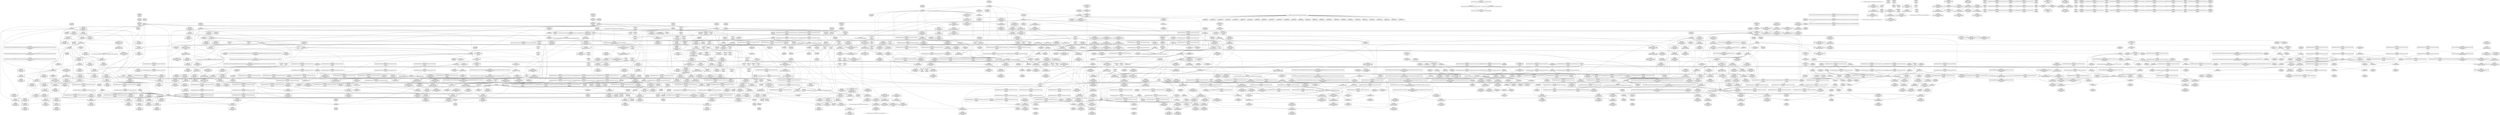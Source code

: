 digraph {
	CE0x584d790 [shape=record,shape=Mrecord,label="{CE0x584d790|_call_void_lockdep_rcu_suspicious(i8*_getelementptr_inbounds_(_25_x_i8_,_25_x_i8_*_.str3,_i32_0,_i32_0),_i32_208,_i8*_getelementptr_inbounds_(_41_x_i8_,_41_x_i8_*_.str44,_i32_0,_i32_0))_#10,_!dbg_!27732|security/selinux/hooks.c,208|*SummSource*}"]
	CE0x584c060 [shape=record,shape=Mrecord,label="{CE0x584c060|current_sid:if.end|*SummSink*}"]
	CE0x58b75d0 [shape=record,shape=Mrecord,label="{CE0x58b75d0|rcu_read_lock:tmp19|include/linux/rcupdate.h,882|*SummSource*}"]
	CE0x589df20 [shape=record,shape=Mrecord,label="{CE0x589df20|i64*_getelementptr_inbounds_(_2_x_i64_,_2_x_i64_*___llvm_gcov_ctr98,_i64_0,_i64_1)|*Constant*|*SummSource*}"]
	CE0x5880920 [shape=record,shape=Mrecord,label="{CE0x5880920|_ret_void,_!dbg_!27717|include/linux/rcupdate.h,245|*SummSink*}"]
	CE0x5876660 [shape=record,shape=Mrecord,label="{CE0x5876660|i64_7|*Constant*|*SummSource*}"]
	CE0x4f76070 [shape=record,shape=Mrecord,label="{CE0x4f76070|selinux_capget:tmp5|security/selinux/hooks.c,1971|*SummSource*}"]
	CE0x582dbd0 [shape=record,shape=Mrecord,label="{CE0x582dbd0|_ret_i32_%tmp24,_!dbg_!27742|security/selinux/hooks.c,220}"]
	CE0x589ebc0 [shape=record,shape=Mrecord,label="{CE0x589ebc0|__preempt_count_sub:entry|*SummSource*}"]
	CE0x58261b0 [shape=record,shape=Mrecord,label="{CE0x58261b0|current_sid:cred|security/selinux/hooks.c,218|*SummSource*}"]
	CE0x581f740 [shape=record,shape=Mrecord,label="{CE0x581f740|i64_1|*Constant*}"]
	CE0x5819dd0 [shape=record,shape=Mrecord,label="{CE0x5819dd0|i64_1|*Constant*}"]
	CE0x5809600 [shape=record,shape=Mrecord,label="{CE0x5809600|current_has_perm:call|security/selinux/hooks.c,1542|*SummSink*}"]
	CE0x5806bc0 [shape=record,shape=Mrecord,label="{CE0x5806bc0|current_has_perm:call|security/selinux/hooks.c,1542}"]
	CE0x5864eb0 [shape=record,shape=Mrecord,label="{CE0x5864eb0|i64*_getelementptr_inbounds_(_13_x_i64_,_13_x_i64_*___llvm_gcov_ctr126,_i64_0,_i64_9)|*Constant*|*SummSink*}"]
	CE0x5811240 [shape=record,shape=Mrecord,label="{CE0x5811240|selinux_capget:inheritable|Function::selinux_capget&Arg::inheritable::|*SummSource*}"]
	CE0x58473c0 [shape=record,shape=Mrecord,label="{CE0x58473c0|current_sid:do.end}"]
	CE0x591e900 [shape=record,shape=Mrecord,label="{CE0x591e900|__preempt_count_sub:tmp4|./arch/x86/include/asm/preempt.h,77|*SummSource*}"]
	CE0x58b0f50 [shape=record,shape=Mrecord,label="{CE0x58b0f50|i64*_getelementptr_inbounds_(_4_x_i64_,_4_x_i64_*___llvm_gcov_ctr128,_i64_0,_i64_3)|*Constant*}"]
	CE0x584a0e0 [shape=record,shape=Mrecord,label="{CE0x584a0e0|current_sid:land.lhs.true2|*SummSink*}"]
	CE0x58a1a70 [shape=record,shape=Mrecord,label="{CE0x58a1a70|rcu_read_unlock:tobool|include/linux/rcupdate.h,933|*SummSource*}"]
	CE0x58a20e0 [shape=record,shape=Mrecord,label="{CE0x58a20e0|i64_3|*Constant*}"]
	CE0x5908210 [shape=record,shape=Mrecord,label="{CE0x5908210|__preempt_count_add:tmp3|*SummSource*}"]
	CE0x5813290 [shape=record,shape=Mrecord,label="{CE0x5813290|GLOBAL:get_current|*Constant*|*SummSink*}"]
	CE0x58090a0 [shape=record,shape=Mrecord,label="{CE0x58090a0|selinux_capget:tmp7|security/selinux/hooks.c,1972|*SummSource*}"]
	CE0x586b630 [shape=record,shape=Mrecord,label="{CE0x586b630|i64*_getelementptr_inbounds_(_4_x_i64_,_4_x_i64_*___llvm_gcov_ctr135,_i64_0,_i64_3)|*Constant*}"]
	CE0x57f9e20 [shape=record,shape=Mrecord,label="{CE0x57f9e20|selinux_capget:target|Function::selinux_capget&Arg::target::}"]
	CE0x5828940 [shape=record,shape=Mrecord,label="{CE0x5828940|i32_22|*Constant*}"]
	CE0x5814810 [shape=record,shape=Mrecord,label="{CE0x5814810|current_sid:tmp7|security/selinux/hooks.c,218|*SummSink*}"]
	CE0x58195b0 [shape=record,shape=Mrecord,label="{CE0x58195b0|avc_has_perm:ssid|Function::avc_has_perm&Arg::ssid::|*SummSink*}"]
	CE0x586e7d0 [shape=record,shape=Mrecord,label="{CE0x586e7d0|GLOBAL:__llvm_gcov_ctr127|Global_var:__llvm_gcov_ctr127|*SummSource*}"]
	CE0x5813420 [shape=record,shape=Mrecord,label="{CE0x5813420|get_current:entry}"]
	CE0x58af2e0 [shape=record,shape=Mrecord,label="{CE0x58af2e0|GLOBAL:__preempt_count_sub|*Constant*}"]
	CE0x584f150 [shape=record,shape=Mrecord,label="{CE0x584f150|task_sid:call7|security/selinux/hooks.c,208|*SummSink*}"]
	CE0x5816f20 [shape=record,shape=Mrecord,label="{CE0x5816f20|i64*_getelementptr_inbounds_(_4_x_i64_,_4_x_i64_*___llvm_gcov_ctr130,_i64_0,_i64_0)|*Constant*}"]
	CE0x58783c0 [shape=record,shape=Mrecord,label="{CE0x58783c0|i64*_getelementptr_inbounds_(_13_x_i64_,_13_x_i64_*___llvm_gcov_ctr126,_i64_0,_i64_0)|*Constant*}"]
	CE0x58819f0 [shape=record,shape=Mrecord,label="{CE0x58819f0|void_(i32*,_i32,_i32*)*_asm_addl_$1,_%gs:$0_,_*m,ri,*m,_dirflag_,_fpsr_,_flags_}"]
	CE0x59010e0 [shape=record,shape=Mrecord,label="{CE0x59010e0|_call_void_lock_release(%struct.lockdep_map*_%map,_i32_1,_i64_ptrtoint_(i8*_blockaddress(_rcu_lock_release,_%__here)_to_i64))_#10,_!dbg_!27716|include/linux/rcupdate.h,423|*SummSource*}"]
	CE0x580dd10 [shape=record,shape=Mrecord,label="{CE0x580dd10|task_sid:tmp}"]
	CE0x580c6f0 [shape=record,shape=Mrecord,label="{CE0x580c6f0|avc_has_perm:requested|Function::avc_has_perm&Arg::requested::}"]
	CE0x58a6100 [shape=record,shape=Mrecord,label="{CE0x58a6100|rcu_read_unlock:land.lhs.true2}"]
	CE0x58230e0 [shape=record,shape=Mrecord,label="{CE0x58230e0|VOIDTB_TE:_CE_144,152_}"]
	CE0x5803f90 [shape=record,shape=Mrecord,label="{CE0x5803f90|i64*_getelementptr_inbounds_(_11_x_i64_,_11_x_i64_*___llvm_gcov_ctr125,_i64_0,_i64_6)|*Constant*|*SummSource*}"]
	CE0x57febe0 [shape=record,shape=Mrecord,label="{CE0x57febe0|selinux_capget:call|security/selinux/hooks.c,1970}"]
	CE0x58835c0 [shape=record,shape=Mrecord,label="{CE0x58835c0|i8*_undef|*Constant*}"]
	CE0x58a2960 [shape=record,shape=Mrecord,label="{CE0x58a2960|rcu_read_lock:do.body}"]
	"CONST[source:1(input),value:2(dynamic)][purpose:{object}][SrcIdx:2]"
	CE0x58f2f90 [shape=record,shape=Mrecord,label="{CE0x58f2f90|i64*_getelementptr_inbounds_(_4_x_i64_,_4_x_i64_*___llvm_gcov_ctr134,_i64_0,_i64_2)|*Constant*|*SummSink*}"]
	CE0x5831b00 [shape=record,shape=Mrecord,label="{CE0x5831b00|i64*_getelementptr_inbounds_(_11_x_i64_,_11_x_i64_*___llvm_gcov_ctr125,_i64_0,_i64_9)|*Constant*}"]
	CE0x5905130 [shape=record,shape=Mrecord,label="{CE0x5905130|__rcu_read_unlock:tmp5|include/linux/rcupdate.h,244|*SummSource*}"]
	CE0x5889280 [shape=record,shape=Mrecord,label="{CE0x5889280|__rcu_read_lock:tmp3|*SummSink*}"]
	CE0x589d560 [shape=record,shape=Mrecord,label="{CE0x589d560|i32_1|*Constant*}"]
	CE0x58c85c0 [shape=record,shape=Mrecord,label="{CE0x58c85c0|i64*_getelementptr_inbounds_(_11_x_i64_,_11_x_i64_*___llvm_gcov_ctr132,_i64_0,_i64_10)|*Constant*|*SummSource*}"]
	CE0x5903500 [shape=record,shape=Mrecord,label="{CE0x5903500|__rcu_read_lock:do.end|*SummSource*}"]
	CE0x584fb80 [shape=record,shape=Mrecord,label="{CE0x584fb80|cred_sid:entry}"]
	CE0x57fe3d0 [shape=record,shape=Mrecord,label="{CE0x57fe3d0|i64*_getelementptr_inbounds_(_6_x_i64_,_6_x_i64_*___llvm_gcov_ctr139,_i64_0,_i64_0)|*Constant*|*SummSink*}"]
	CE0x582d7d0 [shape=record,shape=Mrecord,label="{CE0x582d7d0|GLOBAL:current_sid|*Constant*|*SummSink*}"]
	CE0x582bc20 [shape=record,shape=Mrecord,label="{CE0x582bc20|get_current:tmp3}"]
	CE0x590af30 [shape=record,shape=Mrecord,label="{CE0x590af30|i64*_getelementptr_inbounds_(_4_x_i64_,_4_x_i64_*___llvm_gcov_ctr129,_i64_0,_i64_1)|*Constant*|*SummSink*}"]
	CE0x592db70 [shape=record,shape=Mrecord,label="{CE0x592db70|_call_void_asm_addl_$1,_%gs:$0_,_*m,ri,*m,_dirflag_,_fpsr_,_flags_(i32*___preempt_count,_i32_%val,_i32*___preempt_count)_#3,_!dbg_!27714,_!srcloc_!27717|./arch/x86/include/asm/preempt.h,72}"]
	CE0x58c8d60 [shape=record,shape=Mrecord,label="{CE0x58c8d60|rcu_read_unlock:do.end|*SummSource*}"]
	CE0x5844680 [shape=record,shape=Mrecord,label="{CE0x5844680|_call_void_lockdep_rcu_suspicious(i8*_getelementptr_inbounds_(_25_x_i8_,_25_x_i8_*_.str3,_i32_0,_i32_0),_i32_218,_i8*_getelementptr_inbounds_(_45_x_i8_,_45_x_i8_*_.str12,_i32_0,_i32_0))_#10,_!dbg_!27727|security/selinux/hooks.c,218|*SummSink*}"]
	CE0x592b900 [shape=record,shape=Mrecord,label="{CE0x592b900|__preempt_count_sub:entry|*SummSink*}"]
	CE0x5889050 [shape=record,shape=Mrecord,label="{CE0x5889050|COLLAPSED:_GCMRE___llvm_gcov_ctr130_internal_global_4_x_i64_zeroinitializer:_elem_0:default:}"]
	CE0x590c980 [shape=record,shape=Mrecord,label="{CE0x590c980|rcu_lock_release:tmp5|include/linux/rcupdate.h,423}"]
	CE0x58c9790 [shape=record,shape=Mrecord,label="{CE0x58c9790|rcu_read_unlock:if.end|*SummSink*}"]
	CE0x584c100 [shape=record,shape=Mrecord,label="{CE0x584c100|current_sid:land.lhs.true2}"]
	CE0x58b1280 [shape=record,shape=Mrecord,label="{CE0x58b1280|rcu_read_unlock:tmp7|include/linux/rcupdate.h,933|*SummSource*}"]
	CE0x581b8c0 [shape=record,shape=Mrecord,label="{CE0x581b8c0|selinux_capget:tmp4|security/selinux/hooks.c,1971|*SummSink*}"]
	CE0x5827090 [shape=record,shape=Mrecord,label="{CE0x5827090|current_sid:security|security/selinux/hooks.c,218|*SummSink*}"]
	CE0x6007840 [shape=record,shape=Mrecord,label="{CE0x6007840|selinux_capget:tmp11|security/selinux/hooks.c,1975|*SummSink*}"]
	CE0x592dbe0 [shape=record,shape=Mrecord,label="{CE0x592dbe0|_call_void_asm_addl_$1,_%gs:$0_,_*m,ri,*m,_dirflag_,_fpsr_,_flags_(i32*___preempt_count,_i32_%val,_i32*___preempt_count)_#3,_!dbg_!27714,_!srcloc_!27717|./arch/x86/include/asm/preempt.h,72|*SummSource*}"]
	CE0x587e040 [shape=record,shape=Mrecord,label="{CE0x587e040|GLOBAL:rcu_lock_release|*Constant*|*SummSink*}"]
	CE0x580be50 [shape=record,shape=Mrecord,label="{CE0x580be50|i16_2|*Constant*}"]
	CE0x6a62000 [shape=record,shape=Mrecord,label="{CE0x6a62000|selinux_capget:tmp6|security/selinux/hooks.c,1972|*SummSink*}"]
	CE0x5895600 [shape=record,shape=Mrecord,label="{CE0x5895600|i64*_getelementptr_inbounds_(_4_x_i64_,_4_x_i64_*___llvm_gcov_ctr134,_i64_0,_i64_3)|*Constant*}"]
	CE0x58f2c10 [shape=record,shape=Mrecord,label="{CE0x58f2c10|__preempt_count_add:tmp7|./arch/x86/include/asm/preempt.h,73}"]
	CE0x5824c00 [shape=record,shape=Mrecord,label="{CE0x5824c00|current_sid:land.lhs.true|*SummSink*}"]
	CE0x587fa20 [shape=record,shape=Mrecord,label="{CE0x587fa20|_call_void___rcu_read_unlock()_#10,_!dbg_!27734|include/linux/rcupdate.h,937}"]
	CE0x58314b0 [shape=record,shape=Mrecord,label="{CE0x58314b0|rcu_read_lock:tmp13|include/linux/rcupdate.h,882|*SummSink*}"]
	CE0x58eec80 [shape=record,shape=Mrecord,label="{CE0x58eec80|i64*_getelementptr_inbounds_(_4_x_i64_,_4_x_i64_*___llvm_gcov_ctr130,_i64_0,_i64_3)|*Constant*|*SummSource*}"]
	CE0x587d6a0 [shape=record,shape=Mrecord,label="{CE0x587d6a0|_call_void_rcu_lock_release(%struct.lockdep_map*_rcu_lock_map)_#10,_!dbg_!27733|include/linux/rcupdate.h,935|*SummSource*}"]
	CE0x5864cc0 [shape=record,shape=Mrecord,label="{CE0x5864cc0|i64*_getelementptr_inbounds_(_13_x_i64_,_13_x_i64_*___llvm_gcov_ctr126,_i64_0,_i64_9)|*Constant*|*SummSource*}"]
	CE0x58b8060 [shape=record,shape=Mrecord,label="{CE0x58b8060|i64*_getelementptr_inbounds_(_11_x_i64_,_11_x_i64_*___llvm_gcov_ctr127,_i64_0,_i64_10)|*Constant*}"]
	CE0x580c290 [shape=record,shape=Mrecord,label="{CE0x580c290|%struct.common_audit_data*_null|*Constant*}"]
	CE0x58c6d00 [shape=record,shape=Mrecord,label="{CE0x58c6d00|i64*_getelementptr_inbounds_(_11_x_i64_,_11_x_i64_*___llvm_gcov_ctr132,_i64_0,_i64_9)|*Constant*}"]
	CE0x5821670 [shape=record,shape=Mrecord,label="{CE0x5821670|_ret_i32_%tmp24,_!dbg_!27742|security/selinux/hooks.c,220|*SummSource*}"]
	CE0x584f960 [shape=record,shape=Mrecord,label="{CE0x584f960|current_sid:bb|*SummSink*}"]
	CE0x5848bd0 [shape=record,shape=Mrecord,label="{CE0x5848bd0|rcu_read_lock:tmp12|include/linux/rcupdate.h,882|*SummSource*}"]
	CE0x584ab20 [shape=record,shape=Mrecord,label="{CE0x584ab20|__rcu_read_lock:entry|*SummSink*}"]
	CE0x591d1a0 [shape=record,shape=Mrecord,label="{CE0x591d1a0|__preempt_count_sub:tmp3|*SummSink*}"]
	CE0x5902b00 [shape=record,shape=Mrecord,label="{CE0x5902b00|i64*_getelementptr_inbounds_(_4_x_i64_,_4_x_i64_*___llvm_gcov_ctr130,_i64_0,_i64_0)|*Constant*|*SummSource*}"]
	CE0x58c75b0 [shape=record,shape=Mrecord,label="{CE0x58c75b0|rcu_read_unlock:tmp19|include/linux/rcupdate.h,933}"]
	CE0x58992f0 [shape=record,shape=Mrecord,label="{CE0x58992f0|__preempt_count_sub:bb}"]
	CE0x58430b0 [shape=record,shape=Mrecord,label="{CE0x58430b0|current_sid:tmp4|security/selinux/hooks.c,218|*SummSource*}"]
	CE0x5814520 [shape=record,shape=Mrecord,label="{CE0x5814520|current_sid:tmp7|security/selinux/hooks.c,218}"]
	CE0x586da50 [shape=record,shape=Mrecord,label="{CE0x586da50|_call_void_mcount()_#3|*SummSink*}"]
	CE0x58311a0 [shape=record,shape=Mrecord,label="{CE0x58311a0|rcu_read_lock:tmp13|include/linux/rcupdate.h,882}"]
	CE0x5807230 [shape=record,shape=Mrecord,label="{CE0x5807230|current_sid:tmp3}"]
	CE0x58a2460 [shape=record,shape=Mrecord,label="{CE0x58a2460|i64*_getelementptr_inbounds_(_4_x_i64_,_4_x_i64_*___llvm_gcov_ctr128,_i64_0,_i64_0)|*Constant*|*SummSink*}"]
	CE0x5825f30 [shape=record,shape=Mrecord,label="{CE0x5825f30|current_sid:cred|security/selinux/hooks.c,218}"]
	CE0x591f510 [shape=record,shape=Mrecord,label="{CE0x591f510|__preempt_count_add:do.body|*SummSink*}"]
	CE0x5802250 [shape=record,shape=Mrecord,label="{CE0x5802250|GLOBAL:task_sid|*Constant*|*SummSink*}"]
	CE0x5943a10 [shape=record,shape=Mrecord,label="{CE0x5943a10|i64*_getelementptr_inbounds_(_4_x_i64_,_4_x_i64_*___llvm_gcov_ctr129,_i64_0,_i64_2)|*Constant*|*SummSink*}"]
	CE0x5805270 [shape=record,shape=Mrecord,label="{CE0x5805270|current_sid:do.body|*SummSink*}"]
	CE0x5842c80 [shape=record,shape=Mrecord,label="{CE0x5842c80|i64*_getelementptr_inbounds_(_13_x_i64_,_13_x_i64_*___llvm_gcov_ctr126,_i64_0,_i64_1)|*Constant*}"]
	CE0x5935770 [shape=record,shape=Mrecord,label="{CE0x5935770|__preempt_count_add:tmp2|*SummSource*}"]
	CE0x587cdc0 [shape=record,shape=Mrecord,label="{CE0x587cdc0|rcu_read_unlock:tmp22|include/linux/rcupdate.h,935|*SummSource*}"]
	CE0x5830400 [shape=record,shape=Mrecord,label="{CE0x5830400|task_sid:tmp24|security/selinux/hooks.c,208|*SummSource*}"]
	CE0x587dd90 [shape=record,shape=Mrecord,label="{CE0x587dd90|GLOBAL:rcu_lock_release|*Constant*}"]
	CE0x58433b0 [shape=record,shape=Mrecord,label="{CE0x58433b0|COLLAPSED:_GCMRE___llvm_gcov_ctr98_internal_global_2_x_i64_zeroinitializer:_elem_0:default:}"]
	CE0x58aa9f0 [shape=record,shape=Mrecord,label="{CE0x58aa9f0|rcu_lock_acquire:tmp1|*SummSink*}"]
	CE0x5833340 [shape=record,shape=Mrecord,label="{CE0x5833340|current_sid:tmp16|security/selinux/hooks.c,218|*SummSource*}"]
	CE0x57fa110 [shape=record,shape=Mrecord,label="{CE0x57fa110|current_has_perm:tsk|Function::current_has_perm&Arg::tsk::}"]
	CE0x58bf050 [shape=record,shape=Mrecord,label="{CE0x58bf050|rcu_read_lock:do.end|*SummSource*}"]
	CE0x584fc10 [shape=record,shape=Mrecord,label="{CE0x584fc10|cred_sid:entry|*SummSource*}"]
	CE0x5862480 [shape=record,shape=Mrecord,label="{CE0x5862480|i64*_getelementptr_inbounds_(_13_x_i64_,_13_x_i64_*___llvm_gcov_ctr126,_i64_0,_i64_8)|*Constant*|*SummSource*}"]
	CE0x5840900 [shape=record,shape=Mrecord,label="{CE0x5840900|__rcu_read_lock:tmp1|*SummSink*}"]
	CE0x581e400 [shape=record,shape=Mrecord,label="{CE0x581e400|VOIDTB_TE:_CE_32,36_}"]
	CE0x5921190 [shape=record,shape=Mrecord,label="{CE0x5921190|i64*_getelementptr_inbounds_(_4_x_i64_,_4_x_i64_*___llvm_gcov_ctr135,_i64_0,_i64_1)|*Constant*|*SummSource*}"]
	CE0x58a4850 [shape=record,shape=Mrecord,label="{CE0x58a4850|cred_sid:sid|security/selinux/hooks.c,197}"]
	CE0x58745e0 [shape=record,shape=Mrecord,label="{CE0x58745e0|rcu_lock_acquire:map|Function::rcu_lock_acquire&Arg::map::}"]
	CE0x58769c0 [shape=record,shape=Mrecord,label="{CE0x58769c0|i64_7|*Constant*|*SummSink*}"]
	CE0x586fa50 [shape=record,shape=Mrecord,label="{CE0x586fa50|_ret_void,_!dbg_!27717|include/linux/rcupdate.h,240|*SummSource*}"]
	CE0x58b92f0 [shape=record,shape=Mrecord,label="{CE0x58b92f0|cred_sid:bb|*SummSink*}"]
	CE0x58024f0 [shape=record,shape=Mrecord,label="{CE0x58024f0|task_sid:entry|*SummSource*}"]
	CE0x5814690 [shape=record,shape=Mrecord,label="{CE0x5814690|current_sid:tmp7|security/selinux/hooks.c,218|*SummSource*}"]
	CE0x58a0e20 [shape=record,shape=Mrecord,label="{CE0x58a0e20|rcu_read_lock:if.end}"]
	CE0x5902bc0 [shape=record,shape=Mrecord,label="{CE0x5902bc0|i64*_getelementptr_inbounds_(_4_x_i64_,_4_x_i64_*___llvm_gcov_ctr130,_i64_0,_i64_0)|*Constant*|*SummSink*}"]
	CE0x589c680 [shape=record,shape=Mrecord,label="{CE0x589c680|rcu_read_lock:tmp16|include/linux/rcupdate.h,882|*SummSink*}"]
	CE0x58109f0 [shape=record,shape=Mrecord,label="{CE0x58109f0|current_sid:tmp14|security/selinux/hooks.c,218|*SummSource*}"]
	CE0x5862f70 [shape=record,shape=Mrecord,label="{CE0x5862f70|task_sid:tmp6|security/selinux/hooks.c,208}"]
	CE0x5852c60 [shape=record,shape=Mrecord,label="{CE0x5852c60|_call_void_rcu_read_unlock()_#10,_!dbg_!27748|security/selinux/hooks.c,209}"]
	CE0x58c7d00 [shape=record,shape=Mrecord,label="{CE0x58c7d00|rcu_read_unlock:tmp21|include/linux/rcupdate.h,935}"]
	CE0x5848740 [shape=record,shape=Mrecord,label="{CE0x5848740|rcu_read_lock:tmp11|include/linux/rcupdate.h,882|*SummSink*}"]
	CE0x58c1670 [shape=record,shape=Mrecord,label="{CE0x58c1670|_call_void_mcount()_#3}"]
	CE0x5871ca0 [shape=record,shape=Mrecord,label="{CE0x5871ca0|rcu_read_lock:tmp7|include/linux/rcupdate.h,882|*SummSource*}"]
	CE0x5822eb0 [shape=record,shape=Mrecord,label="{CE0x5822eb0|VOIDTB_TE:_CE_128,136_}"]
	CE0x58c99d0 [shape=record,shape=Mrecord,label="{CE0x58c99d0|i64*_getelementptr_inbounds_(_11_x_i64_,_11_x_i64_*___llvm_gcov_ctr132,_i64_0,_i64_0)|*Constant*|*SummSource*}"]
	CE0x58bfb90 [shape=record,shape=Mrecord,label="{CE0x58bfb90|rcu_read_unlock:tmp11|include/linux/rcupdate.h,933}"]
	CE0x584fe80 [shape=record,shape=Mrecord,label="{CE0x584fe80|cred_sid:cred|Function::cred_sid&Arg::cred::}"]
	CE0x58b35c0 [shape=record,shape=Mrecord,label="{CE0x58b35c0|rcu_read_unlock:call|include/linux/rcupdate.h,933|*SummSource*}"]
	CE0x584dc30 [shape=record,shape=Mrecord,label="{CE0x584dc30|i32_208|*Constant*}"]
	CE0x58c8e60 [shape=record,shape=Mrecord,label="{CE0x58c8e60|rcu_read_unlock:do.end|*SummSink*}"]
	CE0x584f810 [shape=record,shape=Mrecord,label="{CE0x584f810|i64_4|*Constant*|*SummSink*}"]
	CE0x592c2e0 [shape=record,shape=Mrecord,label="{CE0x592c2e0|__rcu_read_unlock:tmp1|*SummSink*}"]
	CE0x582fb50 [shape=record,shape=Mrecord,label="{CE0x582fb50|i64*_getelementptr_inbounds_(_4_x_i64_,_4_x_i64_*___llvm_gcov_ctr129,_i64_0,_i64_2)|*Constant*|*SummSource*}"]
	CE0x581e1f0 [shape=record,shape=Mrecord,label="{CE0x581e1f0|VOIDTB_TE:_CE_16,20_}"]
	CE0x58b4e90 [shape=record,shape=Mrecord,label="{CE0x58b4e90|i64*_getelementptr_inbounds_(_4_x_i64_,_4_x_i64_*___llvm_gcov_ctr128,_i64_0,_i64_3)|*Constant*|*SummSource*}"]
	CE0x586d390 [shape=record,shape=Mrecord,label="{CE0x586d390|task_sid:tmp8|security/selinux/hooks.c,208}"]
	CE0x5803450 [shape=record,shape=Mrecord,label="{CE0x5803450|current_has_perm:bb|*SummSource*}"]
	CE0x58c0260 [shape=record,shape=Mrecord,label="{CE0x58c0260|_call_void_mcount()_#3}"]
	CE0x5875b80 [shape=record,shape=Mrecord,label="{CE0x5875b80|task_sid:call3|security/selinux/hooks.c,208|*SummSource*}"]
	CE0x580ff10 [shape=record,shape=Mrecord,label="{CE0x580ff10|GLOBAL:current_sid.__warned|Global_var:current_sid.__warned|*SummSource*}"]
	CE0x58c6d70 [shape=record,shape=Mrecord,label="{CE0x58c6d70|i64*_getelementptr_inbounds_(_11_x_i64_,_11_x_i64_*___llvm_gcov_ctr132,_i64_0,_i64_9)|*Constant*|*SummSource*}"]
	CE0x5850a10 [shape=record,shape=Mrecord,label="{CE0x5850a10|i64*_getelementptr_inbounds_(_2_x_i64_,_2_x_i64_*___llvm_gcov_ctr98,_i64_0,_i64_0)|*Constant*|*SummSource*}"]
	CE0x58b88d0 [shape=record,shape=Mrecord,label="{CE0x58b88d0|rcu_read_lock:tmp22|include/linux/rcupdate.h,884|*SummSource*}"]
	CE0x5802a70 [shape=record,shape=Mrecord,label="{CE0x5802a70|selinux_capget:tobool|security/selinux/hooks.c,1971|*SummSource*}"]
	CE0x57feea0 [shape=record,shape=Mrecord,label="{CE0x57feea0|selinux_capget:if.end|*SummSink*}"]
	CE0x58275b0 [shape=record,shape=Mrecord,label="{CE0x58275b0|current_sid:tmp22|security/selinux/hooks.c,218|*SummSource*}"]
	CE0x592a490 [shape=record,shape=Mrecord,label="{CE0x592a490|__preempt_count_add:tmp4|./arch/x86/include/asm/preempt.h,72|*SummSource*}"]
	CE0x590c240 [shape=record,shape=Mrecord,label="{CE0x590c240|void_(i32*,_i32,_i32*)*_asm_addl_$1,_%gs:$0_,_*m,ri,*m,_dirflag_,_fpsr_,_flags_|*SummSink*}"]
	CE0x57ffc60 [shape=record,shape=Mrecord,label="{CE0x57ffc60|_call_void_mcount()_#3}"]
	CE0x586c130 [shape=record,shape=Mrecord,label="{CE0x586c130|task_sid:tmp6|security/selinux/hooks.c,208|*SummSink*}"]
	CE0x58b9b30 [shape=record,shape=Mrecord,label="{CE0x58b9b30|i8*_getelementptr_inbounds_(_25_x_i8_,_25_x_i8_*_.str45,_i32_0,_i32_0)|*Constant*|*SummSource*}"]
	CE0x589fcb0 [shape=record,shape=Mrecord,label="{CE0x589fcb0|rcu_read_lock:tmp18|include/linux/rcupdate.h,882}"]
	CE0x58ee100 [shape=record,shape=Mrecord,label="{CE0x58ee100|%struct.lockdep_map*_null|*Constant*|*SummSource*}"]
	CE0x5824d50 [shape=record,shape=Mrecord,label="{CE0x5824d50|current_sid:if.end|*SummSource*}"]
	CE0x59052f0 [shape=record,shape=Mrecord,label="{CE0x59052f0|__preempt_count_add:tmp3|*SummSink*}"]
	CE0x582d100 [shape=record,shape=Mrecord,label="{CE0x582d100|i64*_getelementptr_inbounds_(_13_x_i64_,_13_x_i64_*___llvm_gcov_ctr126,_i64_0,_i64_12)|*Constant*|*SummSink*}"]
	CE0x589cf30 [shape=record,shape=Mrecord,label="{CE0x589cf30|i32_0|*Constant*}"]
	CE0x5818f90 [shape=record,shape=Mrecord,label="{CE0x5818f90|avc_has_perm:entry|*SummSink*}"]
	CE0x58c4550 [shape=record,shape=Mrecord,label="{CE0x58c4550|rcu_read_unlock:tmp11|include/linux/rcupdate.h,933|*SummSink*}"]
	CE0x58fdff0 [shape=record,shape=Mrecord,label="{CE0x58fdff0|i64*_getelementptr_inbounds_(_4_x_i64_,_4_x_i64_*___llvm_gcov_ctr134,_i64_0,_i64_1)|*Constant*}"]
	CE0x58c6f60 [shape=record,shape=Mrecord,label="{CE0x58c6f60|i64*_getelementptr_inbounds_(_11_x_i64_,_11_x_i64_*___llvm_gcov_ctr132,_i64_0,_i64_9)|*Constant*|*SummSink*}"]
	CE0x5896760 [shape=record,shape=Mrecord,label="{CE0x5896760|__preempt_count_sub:tmp6|./arch/x86/include/asm/preempt.h,78|*SummSink*}"]
	CE0x5802050 [shape=record,shape=Mrecord,label="{CE0x5802050|current_has_perm:call1|security/selinux/hooks.c,1543|*SummSource*}"]
	CE0x5895780 [shape=record,shape=Mrecord,label="{CE0x5895780|i64*_getelementptr_inbounds_(_4_x_i64_,_4_x_i64_*___llvm_gcov_ctr134,_i64_0,_i64_3)|*Constant*|*SummSource*}"]
	CE0x5865ae0 [shape=record,shape=Mrecord,label="{CE0x5865ae0|task_sid:tmp21|security/selinux/hooks.c,208|*SummSink*}"]
	CE0x58445d0 [shape=record,shape=Mrecord,label="{CE0x58445d0|_call_void_lockdep_rcu_suspicious(i8*_getelementptr_inbounds_(_25_x_i8_,_25_x_i8_*_.str3,_i32_0,_i32_0),_i32_218,_i8*_getelementptr_inbounds_(_45_x_i8_,_45_x_i8_*_.str12,_i32_0,_i32_0))_#10,_!dbg_!27727|security/selinux/hooks.c,218|*SummSource*}"]
	CE0x58fe940 [shape=record,shape=Mrecord,label="{CE0x58fe940|_call_void_mcount()_#3|*SummSink*}"]
	CE0x586d480 [shape=record,shape=Mrecord,label="{CE0x586d480|GLOBAL:rcu_lock_acquire|*Constant*}"]
	CE0x58b2c90 [shape=record,shape=Mrecord,label="{CE0x58b2c90|rcu_read_unlock:tmp1}"]
	CE0x58171e0 [shape=record,shape=Mrecord,label="{CE0x58171e0|task_sid:task|Function::task_sid&Arg::task::|*SummSource*}"]
	CE0x58a5760 [shape=record,shape=Mrecord,label="{CE0x58a5760|cred_sid:tmp6|security/selinux/hooks.c,197}"]
	CE0x5823010 [shape=record,shape=Mrecord,label="{CE0x5823010|VOIDTB_TE:_CE_136,144_}"]
	CE0x58107a0 [shape=record,shape=Mrecord,label="{CE0x58107a0|current_sid:tmp14|security/selinux/hooks.c,218}"]
	CE0x58b57b0 [shape=record,shape=Mrecord,label="{CE0x58b57b0|rcu_read_unlock:tmp16|include/linux/rcupdate.h,933|*SummSink*}"]
	CE0x58bff40 [shape=record,shape=Mrecord,label="{CE0x58bff40|rcu_read_lock:if.end|*SummSink*}"]
	CE0x58b2710 [shape=record,shape=Mrecord,label="{CE0x58b2710|i8*_getelementptr_inbounds_(_44_x_i8_,_44_x_i8_*_.str47,_i32_0,_i32_0)|*Constant*|*SummSource*}"]
	CE0x5839cf0 [shape=record,shape=Mrecord,label="{CE0x5839cf0|selinux_capget:tmp8|security/selinux/hooks.c,1974}"]
	CE0x5860b50 [shape=record,shape=Mrecord,label="{CE0x5860b50|task_sid:tmp18|security/selinux/hooks.c,208}"]
	CE0x5828070 [shape=record,shape=Mrecord,label="{CE0x5828070|i32_1|*Constant*|*SummSource*}"]
	CE0x58776a0 [shape=record,shape=Mrecord,label="{CE0x58776a0|task_sid:if.end}"]
	CE0x589ec30 [shape=record,shape=Mrecord,label="{CE0x589ec30|__preempt_count_sub:entry}"]
	CE0x57f2a80 [shape=record,shape=Mrecord,label="{CE0x57f2a80|i32_0|*Constant*|*SummSource*}"]
	CE0x58aa020 [shape=record,shape=Mrecord,label="{CE0x58aa020|rcu_read_unlock:tmp14|include/linux/rcupdate.h,933}"]
	CE0x5887640 [shape=record,shape=Mrecord,label="{CE0x5887640|__rcu_read_lock:tmp2}"]
	CE0x5895d40 [shape=record,shape=Mrecord,label="{CE0x5895d40|i64_1|*Constant*}"]
	CE0x5862910 [shape=record,shape=Mrecord,label="{CE0x5862910|i64*_getelementptr_inbounds_(_13_x_i64_,_13_x_i64_*___llvm_gcov_ctr126,_i64_0,_i64_8)|*Constant*|*SummSink*}"]
	CE0x5849ed0 [shape=record,shape=Mrecord,label="{CE0x5849ed0|task_sid:tmp4|*LoadInst*|security/selinux/hooks.c,208}"]
	CE0x58ab000 [shape=record,shape=Mrecord,label="{CE0x58ab000|__rcu_read_lock:tmp5|include/linux/rcupdate.h,239|*SummSource*}"]
	CE0x584c600 [shape=record,shape=Mrecord,label="{CE0x584c600|i1_true|*Constant*|*SummSink*}"]
	CE0x58f3180 [shape=record,shape=Mrecord,label="{CE0x58f3180|i64_1|*Constant*}"]
	CE0x58c3710 [shape=record,shape=Mrecord,label="{CE0x58c3710|i64*_getelementptr_inbounds_(_4_x_i64_,_4_x_i64_*___llvm_gcov_ctr130,_i64_0,_i64_1)|*Constant*|*SummSink*}"]
	CE0x582c3f0 [shape=record,shape=Mrecord,label="{CE0x582c3f0|task_sid:tmp25|security/selinux/hooks.c,208|*SummSource*}"]
	CE0x58abc10 [shape=record,shape=Mrecord,label="{CE0x58abc10|i64*_getelementptr_inbounds_(_4_x_i64_,_4_x_i64_*___llvm_gcov_ctr128,_i64_0,_i64_2)|*Constant*|*SummSource*}"]
	CE0x58890c0 [shape=record,shape=Mrecord,label="{CE0x58890c0|rcu_lock_acquire:tmp|*SummSource*}"]
	CE0x5810d30 [shape=record,shape=Mrecord,label="{CE0x5810d30|GLOBAL:current_has_perm|*Constant*|*SummSource*}"]
	CE0x58b3c80 [shape=record,shape=Mrecord,label="{CE0x58b3c80|rcu_read_unlock:tmp5|include/linux/rcupdate.h,933|*SummSource*}"]
	CE0x57fdb30 [shape=record,shape=Mrecord,label="{CE0x57fdb30|i32_8192|*Constant*|*SummSource*}"]
	CE0x586b3e0 [shape=record,shape=Mrecord,label="{CE0x586b3e0|rcu_lock_release:__here|*SummSink*}"]
	CE0x58281f0 [shape=record,shape=Mrecord,label="{CE0x58281f0|i32_1|*Constant*|*SummSink*}"]
	CE0x5820a90 [shape=record,shape=Mrecord,label="{CE0x5820a90|current_sid:tmp17|security/selinux/hooks.c,218}"]
	CE0x57fd730 [shape=record,shape=Mrecord,label="{CE0x57fd730|current_has_perm:perms|Function::current_has_perm&Arg::perms::}"]
	CE0x589c1e0 [shape=record,shape=Mrecord,label="{CE0x589c1e0|rcu_read_lock:tmp15|include/linux/rcupdate.h,882|*SummSink*}"]
	CE0x58236c0 [shape=record,shape=Mrecord,label="{CE0x58236c0|i64_5|*Constant*}"]
	CE0x58a7f90 [shape=record,shape=Mrecord,label="{CE0x58a7f90|__preempt_count_add:val|Function::__preempt_count_add&Arg::val::}"]
	CE0x59086f0 [shape=record,shape=Mrecord,label="{CE0x59086f0|i64*_getelementptr_inbounds_(_4_x_i64_,_4_x_i64_*___llvm_gcov_ctr135,_i64_0,_i64_2)|*Constant*}"]
	CE0x5872080 [shape=record,shape=Mrecord,label="{CE0x5872080|task_sid:do.end|*SummSource*}"]
	CE0x586c3b0 [shape=record,shape=Mrecord,label="{CE0x586c3b0|task_sid:tmp7|security/selinux/hooks.c,208|*SummSource*}"]
	CE0x58265d0 [shape=record,shape=Mrecord,label="{CE0x58265d0|current_sid:tmp21|security/selinux/hooks.c,218}"]
	CE0x5888b80 [shape=record,shape=Mrecord,label="{CE0x5888b80|_call_void___preempt_count_sub(i32_1)_#10,_!dbg_!27715|include/linux/rcupdate.h,244}"]
	CE0x58c3390 [shape=record,shape=Mrecord,label="{CE0x58c3390|rcu_read_unlock:tmp8|include/linux/rcupdate.h,933}"]
	CE0x586fd20 [shape=record,shape=Mrecord,label="{CE0x586fd20|task_sid:do.body|*SummSink*}"]
	CE0x57fe660 [shape=record,shape=Mrecord,label="{CE0x57fe660|_ret_i32_%call2,_!dbg_!27718|security/selinux/hooks.c,1544|*SummSink*}"]
	CE0x587e7e0 [shape=record,shape=Mrecord,label="{CE0x587e7e0|rcu_lock_release:map|Function::rcu_lock_release&Arg::map::|*SummSource*}"]
	CE0x590b5b0 [shape=record,shape=Mrecord,label="{CE0x590b5b0|__preempt_count_add:tmp7|./arch/x86/include/asm/preempt.h,73|*SummSource*}"]
	CE0x58876b0 [shape=record,shape=Mrecord,label="{CE0x58876b0|__rcu_read_lock:tmp2|*SummSource*}"]
	CE0x58b2280 [shape=record,shape=Mrecord,label="{CE0x58b2280|i32_934|*Constant*|*SummSink*}"]
	CE0x58ab8c0 [shape=record,shape=Mrecord,label="{CE0x58ab8c0|i64*_getelementptr_inbounds_(_4_x_i64_,_4_x_i64_*___llvm_gcov_ctr128,_i64_0,_i64_2)|*Constant*|*SummSink*}"]
	CE0x5850410 [shape=record,shape=Mrecord,label="{CE0x5850410|_ret_i32_%tmp6,_!dbg_!27716|security/selinux/hooks.c,197|*SummSource*}"]
	CE0x58a3130 [shape=record,shape=Mrecord,label="{CE0x58a3130|rcu_read_lock:tmp2|*SummSink*}"]
	CE0x5827b00 [shape=record,shape=Mrecord,label="{CE0x5827b00|current_sid:tmp23|security/selinux/hooks.c,218|*SummSource*}"]
	CE0x58b4350 [shape=record,shape=Mrecord,label="{CE0x58b4350|_call_void_mcount()_#3|*SummSink*}"]
	CE0x58c26e0 [shape=record,shape=Mrecord,label="{CE0x58c26e0|rcu_read_unlock:tmp18|include/linux/rcupdate.h,933|*SummSink*}"]
	CE0x5830ec0 [shape=record,shape=Mrecord,label="{CE0x5830ec0|rcu_read_unlock:tmp17|include/linux/rcupdate.h,933}"]
	CE0x58c7a60 [shape=record,shape=Mrecord,label="{CE0x58c7a60|rcu_read_unlock:tmp20|include/linux/rcupdate.h,933|*SummSource*}"]
	CE0x5806ab0 [shape=record,shape=Mrecord,label="{CE0x5806ab0|_call_void_mcount()_#3|*SummSource*}"]
	CE0x58bbc70 [shape=record,shape=Mrecord,label="{CE0x58bbc70|rcu_read_lock:tmp8|include/linux/rcupdate.h,882|*SummSource*}"]
	CE0x5829a90 [shape=record,shape=Mrecord,label="{CE0x5829a90|current_sid:tmp24|security/selinux/hooks.c,220|*SummSource*}"]
	CE0x58a6e30 [shape=record,shape=Mrecord,label="{CE0x58a6e30|i32_934|*Constant*}"]
	CE0x58b2000 [shape=record,shape=Mrecord,label="{CE0x58b2000|__rcu_read_lock:tmp7|include/linux/rcupdate.h,240|*SummSink*}"]
	CE0x5861480 [shape=record,shape=Mrecord,label="{CE0x5861480|_call_void_lockdep_rcu_suspicious(i8*_getelementptr_inbounds_(_25_x_i8_,_25_x_i8_*_.str3,_i32_0,_i32_0),_i32_208,_i8*_getelementptr_inbounds_(_41_x_i8_,_41_x_i8_*_.str44,_i32_0,_i32_0))_#10,_!dbg_!27732|security/selinux/hooks.c,208}"]
	CE0x5883450 [shape=record,shape=Mrecord,label="{CE0x5883450|rcu_lock_release:tmp7|*SummSource*}"]
	CE0x58418d0 [shape=record,shape=Mrecord,label="{CE0x58418d0|i64_3|*Constant*|*SummSource*}"]
	CE0x5865910 [shape=record,shape=Mrecord,label="{CE0x5865910|task_sid:tmp22|security/selinux/hooks.c,208}"]
	CE0x58b3ab0 [shape=record,shape=Mrecord,label="{CE0x58b3ab0|GLOBAL:__llvm_gcov_ctr132|Global_var:__llvm_gcov_ctr132|*SummSink*}"]
	CE0x58bb860 [shape=record,shape=Mrecord,label="{CE0x58bb860|rcu_read_unlock:tmp10|include/linux/rcupdate.h,933}"]
	CE0x58877f0 [shape=record,shape=Mrecord,label="{CE0x58877f0|rcu_lock_acquire:tmp6|*SummSink*}"]
	CE0x58a75b0 [shape=record,shape=Mrecord,label="{CE0x58a75b0|__preempt_count_add:tmp6|./arch/x86/include/asm/preempt.h,73|*SummSource*}"]
	CE0x584cac0 [shape=record,shape=Mrecord,label="{CE0x584cac0|current_sid:land.lhs.true}"]
	CE0x5845560 [shape=record,shape=Mrecord,label="{CE0x5845560|current_sid:if.then}"]
	CE0x590ac10 [shape=record,shape=Mrecord,label="{CE0x590ac10|__preempt_count_sub:tmp5|./arch/x86/include/asm/preempt.h,77|*SummSource*}"]
	CE0x58a3050 [shape=record,shape=Mrecord,label="{CE0x58a3050|rcu_read_lock:tmp2}"]
	CE0x5824130 [shape=record,shape=Mrecord,label="{CE0x5824130|GLOBAL:lockdep_rcu_suspicious|*Constant*|*SummSource*}"]
	CE0x58bb9d0 [shape=record,shape=Mrecord,label="{CE0x58bb9d0|rcu_read_unlock:tmp10|include/linux/rcupdate.h,933|*SummSource*}"]
	CE0x584acf0 [shape=record,shape=Mrecord,label="{CE0x584acf0|_call_void_rcu_lock_acquire(%struct.lockdep_map*_rcu_lock_map)_#10,_!dbg_!27711|include/linux/rcupdate.h,881}"]
	CE0x587e2a0 [shape=record,shape=Mrecord,label="{CE0x587e2a0|GLOBAL:rcu_lock_release|*Constant*|*SummSource*}"]
	CE0x5884250 [shape=record,shape=Mrecord,label="{CE0x5884250|__rcu_read_lock:tmp1}"]
	CE0x58f3930 [shape=record,shape=Mrecord,label="{CE0x58f3930|rcu_lock_acquire:__here|*SummSink*}"]
	CE0x5821860 [shape=record,shape=Mrecord,label="{CE0x5821860|current_has_perm:call1|security/selinux/hooks.c,1543|*SummSink*}"]
	CE0x5800d90 [shape=record,shape=Mrecord,label="{CE0x5800d90|selinux_capget:effective|Function::selinux_capget&Arg::effective::}"]
	CE0x5838b60 [shape=record,shape=Mrecord,label="{CE0x5838b60|i64*_getelementptr_inbounds_(_6_x_i64_,_6_x_i64_*___llvm_gcov_ctr139,_i64_0,_i64_4)|*Constant*|*SummSink*}"]
	CE0x5822460 [shape=record,shape=Mrecord,label="{CE0x5822460|VOIDTB_TE:_CE_4,8_}"]
	CE0x5843710 [shape=record,shape=Mrecord,label="{CE0x5843710|i64*_getelementptr_inbounds_(_11_x_i64_,_11_x_i64_*___llvm_gcov_ctr125,_i64_0,_i64_8)|*Constant*|*SummSource*}"]
	CE0x58a0620 [shape=record,shape=Mrecord,label="{CE0x58a0620|_call_void_lockdep_rcu_suspicious(i8*_getelementptr_inbounds_(_25_x_i8_,_25_x_i8_*_.str45,_i32_0,_i32_0),_i32_883,_i8*_getelementptr_inbounds_(_42_x_i8_,_42_x_i8_*_.str46,_i32_0,_i32_0))_#10,_!dbg_!27728|include/linux/rcupdate.h,882|*SummSource*}"]
	CE0x57fd9f0 [shape=record,shape=Mrecord,label="{CE0x57fd9f0|current_has_perm:perms|Function::current_has_perm&Arg::perms::|*SummSource*}"]
	CE0x5872d40 [shape=record,shape=Mrecord,label="{CE0x5872d40|GLOBAL:task_sid.__warned|Global_var:task_sid.__warned|*SummSink*}"]
	"CONST[source:0(mediator),value:0(static)][purpose:{operation}][SnkIdx:3]"
	CE0x589f940 [shape=record,shape=Mrecord,label="{CE0x589f940|rcu_read_lock:tmp17|include/linux/rcupdate.h,882}"]
	CE0x592d4f0 [shape=record,shape=Mrecord,label="{CE0x592d4f0|GLOBAL:__preempt_count|Global_var:__preempt_count}"]
	CE0x584a420 [shape=record,shape=Mrecord,label="{CE0x584a420|task_sid:tmp17|security/selinux/hooks.c,208}"]
	CE0x5902780 [shape=record,shape=Mrecord,label="{CE0x5902780|i64*_getelementptr_inbounds_(_4_x_i64_,_4_x_i64_*___llvm_gcov_ctr133,_i64_0,_i64_0)|*Constant*}"]
	CE0x5873940 [shape=record,shape=Mrecord,label="{CE0x5873940|rcu_read_lock:call|include/linux/rcupdate.h,882}"]
	CE0x5853ca0 [shape=record,shape=Mrecord,label="{CE0x5853ca0|current_sid:tmp18|security/selinux/hooks.c,218|*SummSource*}"]
	CE0x58621a0 [shape=record,shape=Mrecord,label="{CE0x58621a0|rcu_read_lock:bb|*SummSource*}"]
	CE0x5831cd0 [shape=record,shape=Mrecord,label="{CE0x5831cd0|i64*_getelementptr_inbounds_(_11_x_i64_,_11_x_i64_*___llvm_gcov_ctr125,_i64_0,_i64_9)|*Constant*|*SummSource*}"]
	CE0x58c8b10 [shape=record,shape=Mrecord,label="{CE0x58c8b10|rcu_read_unlock:land.lhs.true|*SummSource*}"]
	CE0x591fa60 [shape=record,shape=Mrecord,label="{CE0x591fa60|i64*_getelementptr_inbounds_(_4_x_i64_,_4_x_i64_*___llvm_gcov_ctr129,_i64_0,_i64_0)|*Constant*|*SummSink*}"]
	CE0x5846cc0 [shape=record,shape=Mrecord,label="{CE0x5846cc0|rcu_read_lock:entry|*SummSource*}"]
	CE0x58067d0 [shape=record,shape=Mrecord,label="{CE0x58067d0|selinux_capget:retval.0|*SummSink*}"]
	CE0x586ceb0 [shape=record,shape=Mrecord,label="{CE0x586ceb0|GLOBAL:__rcu_read_lock|*Constant*|*SummSink*}"]
	CE0x581ae00 [shape=record,shape=Mrecord,label="{CE0x581ae00|selinux_capget:inheritable|Function::selinux_capget&Arg::inheritable::|*SummSink*}"]
	CE0x58b3180 [shape=record,shape=Mrecord,label="{CE0x58b3180|i64*_getelementptr_inbounds_(_4_x_i64_,_4_x_i64_*___llvm_gcov_ctr130,_i64_0,_i64_2)|*Constant*}"]
	CE0x58c8170 [shape=record,shape=Mrecord,label="{CE0x58c8170|i64*_getelementptr_inbounds_(_11_x_i64_,_11_x_i64_*___llvm_gcov_ctr132,_i64_0,_i64_10)|*Constant*}"]
	CE0x5882fb0 [shape=record,shape=Mrecord,label="{CE0x5882fb0|rcu_lock_release:tmp6|*SummSink*}"]
	CE0x58bfea0 [shape=record,shape=Mrecord,label="{CE0x58bfea0|rcu_read_lock:if.end|*SummSource*}"]
	CE0x5882d00 [shape=record,shape=Mrecord,label="{CE0x5882d00|i64*_getelementptr_inbounds_(_4_x_i64_,_4_x_i64_*___llvm_gcov_ctr133,_i64_0,_i64_3)|*Constant*|*SummSink*}"]
	CE0x580ba10 [shape=record,shape=Mrecord,label="{CE0x580ba10|get_current:tmp1|*SummSink*}"]
	CE0x582d1e0 [shape=record,shape=Mrecord,label="{CE0x582d1e0|task_sid:tmp26|security/selinux/hooks.c,208|*SummSink*}"]
	CE0x58c0990 [shape=record,shape=Mrecord,label="{CE0x58c0990|rcu_read_lock:tmp|*SummSink*}"]
	CE0x5808370 [shape=record,shape=Mrecord,label="{CE0x5808370|current_sid:tmp|*SummSink*}"]
	CE0x58b44a0 [shape=record,shape=Mrecord,label="{CE0x58b44a0|rcu_read_unlock:call|include/linux/rcupdate.h,933}"]
	CE0x5841fc0 [shape=record,shape=Mrecord,label="{CE0x5841fc0|i64*_getelementptr_inbounds_(_11_x_i64_,_11_x_i64_*___llvm_gcov_ctr125,_i64_0,_i64_0)|*Constant*}"]
	CE0x58fe320 [shape=record,shape=Mrecord,label="{CE0x58fe320|__preempt_count_sub:sub|./arch/x86/include/asm/preempt.h,77}"]
	CE0x58284b0 [shape=record,shape=Mrecord,label="{CE0x58284b0|current_sid:sid|security/selinux/hooks.c,220}"]
	CE0x587e510 [shape=record,shape=Mrecord,label="{CE0x587e510|rcu_lock_release:entry|*SummSink*}"]
	CE0x5806990 [shape=record,shape=Mrecord,label="{CE0x5806990|i64*_getelementptr_inbounds_(_6_x_i64_,_6_x_i64_*___llvm_gcov_ctr139,_i64_0,_i64_5)|*Constant*}"]
	CE0x580c390 [shape=record,shape=Mrecord,label="{CE0x580c390|avc_has_perm:tclass|Function::avc_has_perm&Arg::tclass::}"]
	CE0x5879c90 [shape=record,shape=Mrecord,label="{CE0x5879c90|task_sid:tmp13|security/selinux/hooks.c,208}"]
	CE0x58242c0 [shape=record,shape=Mrecord,label="{CE0x58242c0|i32_218|*Constant*}"]
	CE0x580ea70 [shape=record,shape=Mrecord,label="{CE0x580ea70|current_sid:tmp3|*SummSource*}"]
	CE0x57f1810 [shape=record,shape=Mrecord,label="{CE0x57f1810|rcu_read_lock:do.body|*SummSink*}"]
	CE0x5905d30 [shape=record,shape=Mrecord,label="{CE0x5905d30|i64*_getelementptr_inbounds_(_4_x_i64_,_4_x_i64_*___llvm_gcov_ctr129,_i64_0,_i64_2)|*Constant*}"]
	CE0x590c450 [shape=record,shape=Mrecord,label="{CE0x590c450|rcu_lock_release:tmp4|include/linux/rcupdate.h,423|*SummSource*}"]
	CE0x587e440 [shape=record,shape=Mrecord,label="{CE0x587e440|rcu_lock_release:entry|*SummSource*}"]
	CE0x58668c0 [shape=record,shape=Mrecord,label="{CE0x58668c0|task_sid:tmp23|security/selinux/hooks.c,208|*SummSource*}"]
	CE0x581eda0 [shape=record,shape=Mrecord,label="{CE0x581eda0|current_has_perm:tmp1|*SummSource*}"]
	CE0x57f1960 [shape=record,shape=Mrecord,label="{CE0x57f1960|current_has_perm:tmp|*SummSink*}"]
	CE0x592c0b0 [shape=record,shape=Mrecord,label="{CE0x592c0b0|i64*_getelementptr_inbounds_(_4_x_i64_,_4_x_i64_*___llvm_gcov_ctr134,_i64_0,_i64_1)|*Constant*|*SummSource*}"]
	CE0x584fb10 [shape=record,shape=Mrecord,label="{CE0x584fb10|GLOBAL:cred_sid|*Constant*|*SummSink*}"]
	CE0x5841a00 [shape=record,shape=Mrecord,label="{CE0x5841a00|i64_3|*Constant*|*SummSink*}"]
	CE0x58799b0 [shape=record,shape=Mrecord,label="{CE0x58799b0|cred_sid:tmp}"]
	CE0x584b2d0 [shape=record,shape=Mrecord,label="{CE0x584b2d0|i64*_getelementptr_inbounds_(_11_x_i64_,_11_x_i64_*___llvm_gcov_ctr125,_i64_0,_i64_1)|*Constant*}"]
	CE0x5901630 [shape=record,shape=Mrecord,label="{CE0x5901630|GLOBAL:lock_release|*Constant*}"]
	CE0x588c240 [shape=record,shape=Mrecord,label="{CE0x588c240|__rcu_read_unlock:bb}"]
	CE0x58abd90 [shape=record,shape=Mrecord,label="{CE0x58abd90|__rcu_read_unlock:tmp2|*SummSource*}"]
	CE0x58b9100 [shape=record,shape=Mrecord,label="{CE0x58b9100|cred_sid:bb}"]
	CE0x58316c0 [shape=record,shape=Mrecord,label="{CE0x58316c0|i8*_getelementptr_inbounds_(_45_x_i8_,_45_x_i8_*_.str12,_i32_0,_i32_0)|*Constant*}"]
	CE0x5876ce0 [shape=record,shape=Mrecord,label="{CE0x5876ce0|task_sid:if.end|*SummSource*}"]
	CE0x58bd740 [shape=record,shape=Mrecord,label="{CE0x58bd740|cred_sid:tmp4|*LoadInst*|security/selinux/hooks.c,196|*SummSink*}"]
	CE0x581e890 [shape=record,shape=Mrecord,label="{CE0x581e890|_ret_i32_%retval.0,_!dbg_!27725|security/selinux/hooks.c,1975}"]
	CE0x58aa0f0 [shape=record,shape=Mrecord,label="{CE0x58aa0f0|__rcu_read_unlock:tmp6|include/linux/rcupdate.h,245}"]
	CE0x5887a70 [shape=record,shape=Mrecord,label="{CE0x5887a70|rcu_lock_acquire:tmp7}"]
	CE0x5802b20 [shape=record,shape=Mrecord,label="{CE0x5802b20|i64*_getelementptr_inbounds_(_6_x_i64_,_6_x_i64_*___llvm_gcov_ctr139,_i64_0,_i64_0)|*Constant*}"]
	CE0x58818a0 [shape=record,shape=Mrecord,label="{CE0x58818a0|_call_void_asm_addl_$1,_%gs:$0_,_*m,ri,*m,_dirflag_,_fpsr_,_flags_(i32*___preempt_count,_i32_%sub,_i32*___preempt_count)_#3,_!dbg_!27717,_!srcloc_!27718|./arch/x86/include/asm/preempt.h,77|*SummSink*}"]
	CE0x580a2c0 [shape=record,shape=Mrecord,label="{CE0x580a2c0|current_has_perm:tmp1|*SummSink*}"]
	CE0x5807a30 [shape=record,shape=Mrecord,label="{CE0x5807a30|current_has_perm:tmp}"]
	CE0x5830ab0 [shape=record,shape=Mrecord,label="{CE0x5830ab0|i64*_getelementptr_inbounds_(_11_x_i64_,_11_x_i64_*___llvm_gcov_ctr132,_i64_0,_i64_8)|*Constant*|*SummSink*}"]
	CE0x588be40 [shape=record,shape=Mrecord,label="{CE0x588be40|__rcu_read_unlock:tmp5|include/linux/rcupdate.h,244|*SummSink*}"]
	CE0x584a010 [shape=record,shape=Mrecord,label="{CE0x584a010|current_sid:land.lhs.true2|*SummSource*}"]
	CE0x5863ef0 [shape=record,shape=Mrecord,label="{CE0x5863ef0|task_sid:do.body5|*SummSink*}"]
	CE0x58665b0 [shape=record,shape=Mrecord,label="{CE0x58665b0|task_sid:tmp22|security/selinux/hooks.c,208|*SummSource*}"]
	CE0x58fdd50 [shape=record,shape=Mrecord,label="{CE0x58fdd50|__preempt_count_sub:do.end}"]
	CE0x58b26a0 [shape=record,shape=Mrecord,label="{CE0x58b26a0|i8*_getelementptr_inbounds_(_44_x_i8_,_44_x_i8_*_.str47,_i32_0,_i32_0)|*Constant*}"]
	CE0x588cb10 [shape=record,shape=Mrecord,label="{CE0x588cb10|i64*_getelementptr_inbounds_(_4_x_i64_,_4_x_i64_*___llvm_gcov_ctr128,_i64_0,_i64_0)|*Constant*|*SummSource*}"]
	CE0x5804be0 [shape=record,shape=Mrecord,label="{CE0x5804be0|_ret_i32_%retval.0,_!dbg_!27728|security/selinux/avc.c,775|*SummSource*}"]
	CE0x5827c80 [shape=record,shape=Mrecord,label="{CE0x5827c80|current_sid:tmp23|security/selinux/hooks.c,218|*SummSink*}"]
	CE0x584f220 [shape=record,shape=Mrecord,label="{CE0x584f220|GLOBAL:cred_sid|*Constant*|*SummSource*}"]
	CE0x58a4610 [shape=record,shape=Mrecord,label="{CE0x58a4610|i32_1|*Constant*}"]
	CE0x592d7d0 [shape=record,shape=Mrecord,label="{CE0x592d7d0|i64*_getelementptr_inbounds_(_4_x_i64_,_4_x_i64_*___llvm_gcov_ctr135,_i64_0,_i64_1)|*Constant*|*SummSink*}"]
	CE0x5832790 [shape=record,shape=Mrecord,label="{CE0x5832790|get_current:tmp1|*SummSource*}"]
	CE0x5828c40 [shape=record,shape=Mrecord,label="{CE0x5828c40|cred_sid:security|security/selinux/hooks.c,196|*SummSink*}"]
	CE0x58fe2b0 [shape=record,shape=Mrecord,label="{CE0x58fe2b0|i32_0|*Constant*}"]
	CE0x5828350 [shape=record,shape=Mrecord,label="{CE0x5828350|current_sid:sid|security/selinux/hooks.c,220|*SummSink*}"]
	CE0x59058d0 [shape=record,shape=Mrecord,label="{CE0x59058d0|__preempt_count_add:do.body}"]
	CE0x585f310 [shape=record,shape=Mrecord,label="{CE0x585f310|GLOBAL:__llvm_gcov_ctr126|Global_var:__llvm_gcov_ctr126}"]
	CE0x58b3710 [shape=record,shape=Mrecord,label="{CE0x58b3710|_call_void_asm_sideeffect_,_memory_,_dirflag_,_fpsr_,_flags_()_#3,_!dbg_!27714,_!srcloc_!27715|include/linux/rcupdate.h,239}"]
	CE0x5809710 [shape=record,shape=Mrecord,label="{CE0x5809710|GLOBAL:current_sid|*Constant*}"]
	CE0x587ecf0 [shape=record,shape=Mrecord,label="{CE0x587ecf0|task_sid:tobool4|security/selinux/hooks.c,208}"]
	CE0x58754f0 [shape=record,shape=Mrecord,label="{CE0x58754f0|task_sid:tmp1|*SummSource*}"]
	CE0x5848fd0 [shape=record,shape=Mrecord,label="{CE0x5848fd0|current_sid:tmp5|security/selinux/hooks.c,218|*SummSink*}"]
	CE0x57f21c0 [shape=record,shape=Mrecord,label="{CE0x57f21c0|selinux_capget:if.end}"]
	CE0x5860530 [shape=record,shape=Mrecord,label="{CE0x5860530|task_sid:tobool|security/selinux/hooks.c,208|*SummSource*}"]
	CE0x58b5680 [shape=record,shape=Mrecord,label="{CE0x58b5680|rcu_read_unlock:tmp16|include/linux/rcupdate.h,933|*SummSource*}"]
	CE0x5861e00 [shape=record,shape=Mrecord,label="{CE0x5861e00|rcu_read_lock:tmp|*SummSource*}"]
	CE0x59435c0 [shape=record,shape=Mrecord,label="{CE0x59435c0|COLLAPSED:_GCMRE___llvm_gcov_ctr135_internal_global_4_x_i64_zeroinitializer:_elem_0:default:}"]
	CE0x5818410 [shape=record,shape=Mrecord,label="{CE0x5818410|current_has_perm:tmp3|*SummSink*}"]
	CE0x581bbe0 [shape=record,shape=Mrecord,label="{CE0x581bbe0|i64*_getelementptr_inbounds_(_6_x_i64_,_6_x_i64_*___llvm_gcov_ctr139,_i64_0,_i64_5)|*Constant*|*SummSink*}"]
	CE0x5865540 [shape=record,shape=Mrecord,label="{CE0x5865540|task_sid:tmp20|security/selinux/hooks.c,208|*SummSource*}"]
	CE0x581f7f0 [shape=record,shape=Mrecord,label="{CE0x581f7f0|_call_void_mcount()_#3|*SummSource*}"]
	CE0x581c4b0 [shape=record,shape=Mrecord,label="{CE0x581c4b0|VOIDTB_TE:_CE:_elem_0:default:}"]
	CE0x5929c10 [shape=record,shape=Mrecord,label="{CE0x5929c10|__preempt_count_sub:tmp2}"]
	CE0x581aa20 [shape=record,shape=Mrecord,label="{CE0x581aa20|current_sid:tobool|security/selinux/hooks.c,218}"]
	CE0x590c3e0 [shape=record,shape=Mrecord,label="{CE0x590c3e0|rcu_lock_release:tmp4|include/linux/rcupdate.h,423}"]
	CE0x57f1f10 [shape=record,shape=Mrecord,label="{CE0x57f1f10|selinux_capget:entry|*SummSource*}"]
	CE0x58113d0 [shape=record,shape=Mrecord,label="{CE0x58113d0|VOIDTB_TE:_CE:_elem_0:default:}"]
	CE0x588d0d0 [shape=record,shape=Mrecord,label="{CE0x588d0d0|i32_2|*Constant*}"]
	CE0x591e970 [shape=record,shape=Mrecord,label="{CE0x591e970|__preempt_count_sub:tmp4|./arch/x86/include/asm/preempt.h,77|*SummSink*}"]
	CE0x5888fe0 [shape=record,shape=Mrecord,label="{CE0x5888fe0|rcu_lock_acquire:tmp}"]
	CE0x5825dd0 [shape=record,shape=Mrecord,label="{CE0x5825dd0|i32_78|*Constant*|*SummSource*}"]
	CE0x5901210 [shape=record,shape=Mrecord,label="{CE0x5901210|_call_void_lock_release(%struct.lockdep_map*_%map,_i32_1,_i64_ptrtoint_(i8*_blockaddress(_rcu_lock_release,_%__here)_to_i64))_#10,_!dbg_!27716|include/linux/rcupdate.h,423|*SummSink*}"]
	CE0x58241a0 [shape=record,shape=Mrecord,label="{CE0x58241a0|GLOBAL:lockdep_rcu_suspicious|*Constant*|*SummSink*}"]
	CE0x581f480 [shape=record,shape=Mrecord,label="{CE0x581f480|GLOBAL:__llvm_gcov_ctr139|Global_var:__llvm_gcov_ctr139|*SummSink*}"]
	CE0x59041b0 [shape=record,shape=Mrecord,label="{CE0x59041b0|_call_void___preempt_count_sub(i32_1)_#10,_!dbg_!27715|include/linux/rcupdate.h,244|*SummSink*}"]
	CE0x581c230 [shape=record,shape=Mrecord,label="{CE0x581c230|selinux_capget:tmp11|security/selinux/hooks.c,1975}"]
	CE0x58f31f0 [shape=record,shape=Mrecord,label="{CE0x58f31f0|rcu_lock_release:tmp1}"]
	CE0x587e8a0 [shape=record,shape=Mrecord,label="{CE0x587e8a0|rcu_lock_release:map|Function::rcu_lock_release&Arg::map::|*SummSink*}"]
	CE0x5885080 [shape=record,shape=Mrecord,label="{CE0x5885080|_call_void_mcount()_#3}"]
	CE0x58339c0 [shape=record,shape=Mrecord,label="{CE0x58339c0|i8_1|*Constant*|*SummSink*}"]
	CE0x58b1850 [shape=record,shape=Mrecord,label="{CE0x58b1850|i64*_getelementptr_inbounds_(_4_x_i64_,_4_x_i64_*___llvm_gcov_ctr133,_i64_0,_i64_1)|*Constant*|*SummSink*}"]
	CE0x58aa910 [shape=record,shape=Mrecord,label="{CE0x58aa910|rcu_lock_acquire:tmp1}"]
	CE0x58bc250 [shape=record,shape=Mrecord,label="{CE0x58bc250|rcu_read_unlock:tmp5|include/linux/rcupdate.h,933}"]
	CE0x58313e0 [shape=record,shape=Mrecord,label="{CE0x58313e0|rcu_read_lock:tmp13|include/linux/rcupdate.h,882|*SummSource*}"]
	CE0x58b1c30 [shape=record,shape=Mrecord,label="{CE0x58b1c30|_call_void_mcount()_#3}"]
	CE0x58c31c0 [shape=record,shape=Mrecord,label="{CE0x58c31c0|__rcu_read_lock:tmp3}"]
	CE0x58b1520 [shape=record,shape=Mrecord,label="{CE0x58b1520|GLOBAL:rcu_read_unlock.__warned|Global_var:rcu_read_unlock.__warned}"]
	CE0x58c8f80 [shape=record,shape=Mrecord,label="{CE0x58c8f80|rcu_read_unlock:bb}"]
	CE0x5800ea0 [shape=record,shape=Mrecord,label="{CE0x5800ea0|selinux_capget:effective|Function::selinux_capget&Arg::effective::|*SummSink*}"]
	CE0x582b410 [shape=record,shape=Mrecord,label="{CE0x582b410|current_sid:sid|security/selinux/hooks.c,220|*SummSource*}"]
	CE0x588c180 [shape=record,shape=Mrecord,label="{CE0x588c180|_call_void_asm_sideeffect_,_memory_,_dirflag_,_fpsr_,_flags_()_#3,_!dbg_!27711,_!srcloc_!27714|include/linux/rcupdate.h,244|*SummSink*}"]
	CE0x58ad5c0 [shape=record,shape=Mrecord,label="{CE0x58ad5c0|__rcu_read_lock:tmp6|include/linux/rcupdate.h,240|*SummSink*}"]
	CE0x58839f0 [shape=record,shape=Mrecord,label="{CE0x58839f0|__rcu_read_unlock:do.body|*SummSink*}"]
	CE0x5804e30 [shape=record,shape=Mrecord,label="{CE0x5804e30|current_sid:bb|*SummSource*}"]
	CE0x582da80 [shape=record,shape=Mrecord,label="{CE0x582da80|current_sid:entry|*SummSource*}"]
	CE0x587a190 [shape=record,shape=Mrecord,label="{CE0x587a190|rcu_read_lock:land.lhs.true}"]
	CE0x5830470 [shape=record,shape=Mrecord,label="{CE0x5830470|task_sid:tmp24|security/selinux/hooks.c,208|*SummSink*}"]
	CE0x590b770 [shape=record,shape=Mrecord,label="{CE0x590b770|__preempt_count_add:tmp7|./arch/x86/include/asm/preempt.h,73|*SummSink*}"]
	CE0x58b3890 [shape=record,shape=Mrecord,label="{CE0x58b3890|_call_void_asm_sideeffect_,_memory_,_dirflag_,_fpsr_,_flags_()_#3,_!dbg_!27714,_!srcloc_!27715|include/linux/rcupdate.h,239|*SummSource*}"]
	CE0x58c8760 [shape=record,shape=Mrecord,label="{CE0x58c8760|i64*_getelementptr_inbounds_(_4_x_i64_,_4_x_i64_*___llvm_gcov_ctr128,_i64_0,_i64_1)|*Constant*|*SummSource*}"]
	CE0x5809d50 [shape=record,shape=Mrecord,label="{CE0x5809d50|VOIDTB_TE:_CE_36,40_}"]
	CE0x58a44f0 [shape=record,shape=Mrecord,label="{CE0x58a44f0|cred_sid:tmp5|security/selinux/hooks.c,196|*SummSink*}"]
	CE0x5824a40 [shape=record,shape=Mrecord,label="{CE0x5824a40|i32_218|*Constant*|*SummSink*}"]
	CE0x586c240 [shape=record,shape=Mrecord,label="{CE0x586c240|task_sid:tmp7|security/selinux/hooks.c,208}"]
	CE0x584c730 [shape=record,shape=Mrecord,label="{CE0x584c730|i64*_getelementptr_inbounds_(_11_x_i64_,_11_x_i64_*___llvm_gcov_ctr125,_i64_0,_i64_8)|*Constant*|*SummSink*}"]
	CE0x585ef00 [shape=record,shape=Mrecord,label="{CE0x585ef00|i64*_getelementptr_inbounds_(_2_x_i64_,_2_x_i64_*___llvm_gcov_ctr131,_i64_0,_i64_1)|*Constant*|*SummSink*}"]
	CE0x58c7b90 [shape=record,shape=Mrecord,label="{CE0x58c7b90|rcu_read_unlock:tmp20|include/linux/rcupdate.h,933|*SummSink*}"]
	CE0x5845750 [shape=record,shape=Mrecord,label="{CE0x5845750|GLOBAL:current_task|Global_var:current_task}"]
	CE0x58a5f40 [shape=record,shape=Mrecord,label="{CE0x58a5f40|rcu_read_unlock:if.then|*SummSink*}"]
	CE0x588f220 [shape=record,shape=Mrecord,label="{CE0x588f220|_call_void_lock_acquire(%struct.lockdep_map*_%map,_i32_0,_i32_0,_i32_2,_i32_0,_%struct.lockdep_map*_null,_i64_ptrtoint_(i8*_blockaddress(_rcu_lock_acquire,_%__here)_to_i64))_#10,_!dbg_!27716|include/linux/rcupdate.h,418|*SummSink*}"]
	CE0x5819670 [shape=record,shape=Mrecord,label="{CE0x5819670|avc_has_perm:tsid|Function::avc_has_perm&Arg::tsid::}"]
	CE0x59016a0 [shape=record,shape=Mrecord,label="{CE0x59016a0|GLOBAL:lock_release|*Constant*|*SummSource*}"]
	CE0x5830290 [shape=record,shape=Mrecord,label="{CE0x5830290|i64*_getelementptr_inbounds_(_13_x_i64_,_13_x_i64_*___llvm_gcov_ctr126,_i64_0,_i64_11)|*Constant*|*SummSource*}"]
	CE0x5878ed0 [shape=record,shape=Mrecord,label="{CE0x5878ed0|__rcu_read_lock:tmp4|include/linux/rcupdate.h,239|*SummSink*}"]
	CE0x580dc70 [shape=record,shape=Mrecord,label="{CE0x580dc70|i64*_getelementptr_inbounds_(_13_x_i64_,_13_x_i64_*___llvm_gcov_ctr126,_i64_0,_i64_0)|*Constant*|*SummSink*}"]
	CE0x58af0c0 [shape=record,shape=Mrecord,label="{CE0x58af0c0|rcu_read_unlock:tmp8|include/linux/rcupdate.h,933|*SummSource*}"]
	CE0x581e900 [shape=record,shape=Mrecord,label="{CE0x581e900|_ret_i32_%retval.0,_!dbg_!27725|security/selinux/hooks.c,1975|*SummSource*}"]
	CE0x58a30c0 [shape=record,shape=Mrecord,label="{CE0x58a30c0|rcu_read_lock:tmp2|*SummSource*}"]
	CE0x5901ad0 [shape=record,shape=Mrecord,label="{CE0x5901ad0|i64_ptrtoint_(i8*_blockaddress(_rcu_lock_release,_%__here)_to_i64)|*Constant*}"]
	CE0x5900560 [shape=record,shape=Mrecord,label="{CE0x5900560|__rcu_read_unlock:tmp1}"]
	CE0x58f25b0 [shape=record,shape=Mrecord,label="{CE0x58f25b0|rcu_lock_acquire:tmp4|include/linux/rcupdate.h,418}"]
	CE0x5847620 [shape=record,shape=Mrecord,label="{CE0x5847620|_call_void_mcount()_#3|*SummSource*}"]
	CE0x58aa830 [shape=record,shape=Mrecord,label="{CE0x58aa830|__rcu_read_unlock:tmp7|include/linux/rcupdate.h,245|*SummSink*}"]
	CE0x58004a0 [shape=record,shape=Mrecord,label="{CE0x58004a0|i64*_getelementptr_inbounds_(_6_x_i64_,_6_x_i64_*___llvm_gcov_ctr139,_i64_0,_i64_0)|*Constant*|*SummSource*}"]
	CE0x58a19b0 [shape=record,shape=Mrecord,label="{CE0x58a19b0|cred_sid:tmp4|*LoadInst*|security/selinux/hooks.c,196}"]
	CE0x586c910 [shape=record,shape=Mrecord,label="{CE0x586c910|task_sid:tmp10|security/selinux/hooks.c,208|*SummSink*}"]
	CE0x5808660 [shape=record,shape=Mrecord,label="{CE0x5808660|selinux_capget:tmp3|security/selinux/hooks.c,1971}"]
	CE0x5870730 [shape=record,shape=Mrecord,label="{CE0x5870730|_call_void___rcu_read_lock()_#10,_!dbg_!27710|include/linux/rcupdate.h,879|*SummSink*}"]
	CE0x5806e20 [shape=record,shape=Mrecord,label="{CE0x5806e20|current_has_perm:call|security/selinux/hooks.c,1542|*SummSource*}"]
	CE0x5929980 [shape=record,shape=Mrecord,label="{CE0x5929980|__preempt_count_add:tmp5|./arch/x86/include/asm/preempt.h,72}"]
	CE0x5803180 [shape=record,shape=Mrecord,label="{CE0x5803180|VOIDTB_TE:_CE_120,128_}"]
	CE0x5878730 [shape=record,shape=Mrecord,label="{CE0x5878730|_ret_void,_!dbg_!27717|include/linux/rcupdate.h,419|*SummSource*}"]
	CE0x58104a0 [shape=record,shape=Mrecord,label="{CE0x58104a0|current_sid:tmp13|security/selinux/hooks.c,218|*SummSource*}"]
	CE0x582aa20 [shape=record,shape=Mrecord,label="{CE0x582aa20|current_sid:tmp21|security/selinux/hooks.c,218|*SummSink*}"]
	CE0x58c7880 [shape=record,shape=Mrecord,label="{CE0x58c7880|rcu_read_unlock:tmp20|include/linux/rcupdate.h,933}"]
	CE0x58f2690 [shape=record,shape=Mrecord,label="{CE0x58f2690|rcu_lock_acquire:tmp4|include/linux/rcupdate.h,418|*SummSink*}"]
	CE0x58c51f0 [shape=record,shape=Mrecord,label="{CE0x58c51f0|_call_void___preempt_count_add(i32_1)_#10,_!dbg_!27711|include/linux/rcupdate.h,239|*SummSink*}"]
	CE0x5929670 [shape=record,shape=Mrecord,label="{CE0x5929670|i64*_getelementptr_inbounds_(_4_x_i64_,_4_x_i64_*___llvm_gcov_ctr135,_i64_0,_i64_3)|*Constant*|*SummSource*}"]
	CE0x588f080 [shape=record,shape=Mrecord,label="{CE0x588f080|_call_void_lock_acquire(%struct.lockdep_map*_%map,_i32_0,_i32_0,_i32_2,_i32_0,_%struct.lockdep_map*_null,_i64_ptrtoint_(i8*_blockaddress(_rcu_lock_acquire,_%__here)_to_i64))_#10,_!dbg_!27716|include/linux/rcupdate.h,418}"]
	CE0x580c7d0 [shape=record,shape=Mrecord,label="{CE0x580c7d0|avc_has_perm:requested|Function::avc_has_perm&Arg::requested::|*SummSource*}"]
	CE0x5800c20 [shape=record,shape=Mrecord,label="{CE0x5800c20|VOIDTB_TE:_CE_168,176_}"]
	CE0x5813c70 [shape=record,shape=Mrecord,label="{CE0x5813c70|_ret_%struct.task_struct*_%tmp4,_!dbg_!27714|./arch/x86/include/asm/current.h,14|*SummSink*}"]
	CE0x58a9d80 [shape=record,shape=Mrecord,label="{CE0x58a9d80|rcu_read_unlock:tmp13|include/linux/rcupdate.h,933|*SummSource*}"]
	CE0x58290a0 [shape=record,shape=Mrecord,label="{CE0x58290a0|rcu_read_lock:bb}"]
	CE0x58bd2f0 [shape=record,shape=Mrecord,label="{CE0x58bd2f0|rcu_read_lock:tmp9|include/linux/rcupdate.h,882|*SummSink*}"]
	CE0x5943230 [shape=record,shape=Mrecord,label="{CE0x5943230|COLLAPSED:_GCMRE___llvm_gcov_ctr129_internal_global_4_x_i64_zeroinitializer:_elem_0:default:}"]
	CE0x5845100 [shape=record,shape=Mrecord,label="{CE0x5845100|get_current:tmp1}"]
	CE0x581f9f0 [shape=record,shape=Mrecord,label="{CE0x581f9f0|selinux_capget:call1|security/selinux/hooks.c,1974}"]
	CE0x58a3d90 [shape=record,shape=Mrecord,label="{CE0x58a3d90|i64_7|*Constant*}"]
	CE0x57fd100 [shape=record,shape=Mrecord,label="{CE0x57fd100|selinux_capget:tmp1|*SummSource*}"]
	CE0x59296e0 [shape=record,shape=Mrecord,label="{CE0x59296e0|i64*_getelementptr_inbounds_(_4_x_i64_,_4_x_i64_*___llvm_gcov_ctr135,_i64_0,_i64_3)|*Constant*|*SummSink*}"]
	CE0x58fe510 [shape=record,shape=Mrecord,label="{CE0x58fe510|__preempt_count_sub:sub|./arch/x86/include/asm/preempt.h,77|*SummSource*}"]
	CE0x5878df0 [shape=record,shape=Mrecord,label="{CE0x5878df0|__rcu_read_lock:tmp4|include/linux/rcupdate.h,239}"]
	CE0x5870af0 [shape=record,shape=Mrecord,label="{CE0x5870af0|i64_6|*Constant*|*SummSink*}"]
	CE0x58ab3c0 [shape=record,shape=Mrecord,label="{CE0x58ab3c0|rcu_read_unlock:call3|include/linux/rcupdate.h,933|*SummSink*}"]
	CE0x5880050 [shape=record,shape=Mrecord,label="{CE0x5880050|GLOBAL:__rcu_read_unlock|*Constant*|*SummSource*}"]
	CE0x5866720 [shape=record,shape=Mrecord,label="{CE0x5866720|task_sid:tmp24|security/selinux/hooks.c,208}"]
	CE0x5884650 [shape=record,shape=Mrecord,label="{CE0x5884650|__preempt_count_sub:val|Function::__preempt_count_sub&Arg::val::|*SummSource*}"]
	CE0x592afe0 [shape=record,shape=Mrecord,label="{CE0x592afe0|i64*_getelementptr_inbounds_(_4_x_i64_,_4_x_i64_*___llvm_gcov_ctr134,_i64_0,_i64_0)|*Constant*}"]
	CE0x58c4030 [shape=record,shape=Mrecord,label="{CE0x58c4030|rcu_lock_acquire:bb}"]
	CE0x5943550 [shape=record,shape=Mrecord,label="{CE0x5943550|__preempt_count_sub:tmp}"]
	CE0x58ffca0 [shape=record,shape=Mrecord,label="{CE0x58ffca0|__preempt_count_sub:tmp1|*SummSink*}"]
	CE0x584d2a0 [shape=record,shape=Mrecord,label="{CE0x584d2a0|GLOBAL:rcu_read_lock.__warned|Global_var:rcu_read_lock.__warned}"]
	CE0x5809f80 [shape=record,shape=Mrecord,label="{CE0x5809f80|VOIDTB_TE:_CE_56,64_}"]
	CE0x5879910 [shape=record,shape=Mrecord,label="{CE0x5879910|i64*_getelementptr_inbounds_(_2_x_i64_,_2_x_i64_*___llvm_gcov_ctr131,_i64_0,_i64_0)|*Constant*|*SummSink*}"]
	CE0x5903600 [shape=record,shape=Mrecord,label="{CE0x5903600|i64*_getelementptr_inbounds_(_4_x_i64_,_4_x_i64_*___llvm_gcov_ctr134,_i64_0,_i64_0)|*Constant*|*SummSink*}"]
	CE0x588c860 [shape=record,shape=Mrecord,label="{CE0x588c860|__rcu_read_unlock:do.end|*SummSink*}"]
	CE0x58454a0 [shape=record,shape=Mrecord,label="{CE0x58454a0|current_sid:do.end|*SummSource*}"]
	CE0x58c3de0 [shape=record,shape=Mrecord,label="{CE0x58c3de0|rcu_read_unlock:tmp2|*SummSink*}"]
	CE0x57f27c0 [shape=record,shape=Mrecord,label="{CE0x57f27c0|selinux_capget:tmp2|security/selinux/hooks.c,1971|*SummSink*}"]
	CE0x5822790 [shape=record,shape=Mrecord,label="{CE0x5822790|GLOBAL:__llvm_gcov_ctr125|Global_var:__llvm_gcov_ctr125}"]
	CE0x58842c0 [shape=record,shape=Mrecord,label="{CE0x58842c0|__rcu_read_lock:tmp1|*SummSource*}"]
	CE0x60076d0 [shape=record,shape=Mrecord,label="{CE0x60076d0|selinux_capget:tmp11|security/selinux/hooks.c,1975|*SummSource*}"]
	CE0x5882b70 [shape=record,shape=Mrecord,label="{CE0x5882b70|i64*_getelementptr_inbounds_(_4_x_i64_,_4_x_i64_*___llvm_gcov_ctr133,_i64_0,_i64_3)|*Constant*|*SummSource*}"]
	CE0x58534b0 [shape=record,shape=Mrecord,label="{CE0x58534b0|rcu_read_unlock:entry|*SummSink*}"]
	CE0x57fad90 [shape=record,shape=Mrecord,label="{CE0x57fad90|selinux_capget:tmp2|security/selinux/hooks.c,1971}"]
	CE0x5903040 [shape=record,shape=Mrecord,label="{CE0x5903040|__rcu_read_lock:do.end}"]
	CE0x5884550 [shape=record,shape=Mrecord,label="{CE0x5884550|__rcu_read_unlock:tmp3|*SummSource*}"]
	CE0x5874410 [shape=record,shape=Mrecord,label="{CE0x5874410|GLOBAL:rcu_lock_map|Global_var:rcu_lock_map|*SummSource*}"]
	CE0x590cc90 [shape=record,shape=Mrecord,label="{CE0x590cc90|rcu_lock_release:indirectgoto|*SummSource*}"]
	CE0x5816fe0 [shape=record,shape=Mrecord,label="{CE0x5816fe0|task_sid:entry|*SummSink*}"]
	CE0x587a060 [shape=record,shape=Mrecord,label="{CE0x587a060|rcu_read_lock:land.lhs.true2|*SummSource*}"]
	CE0x584ae50 [shape=record,shape=Mrecord,label="{CE0x584ae50|_ret_void,_!dbg_!27717|include/linux/rcupdate.h,240}"]
	CE0x58a4cf0 [shape=record,shape=Mrecord,label="{CE0x58a4cf0|4:_i32,_:_CRE_4,8_|*MultipleSource*|security/selinux/hooks.c,196|*LoadInst*|security/selinux/hooks.c,196|security/selinux/hooks.c,197}"]
	CE0x586c6f0 [shape=record,shape=Mrecord,label="{CE0x586c6f0|i64*_getelementptr_inbounds_(_2_x_i64_,_2_x_i64_*___llvm_gcov_ctr131,_i64_0,_i64_1)|*Constant*|*SummSource*}"]
	CE0x58abd20 [shape=record,shape=Mrecord,label="{CE0x58abd20|__rcu_read_unlock:tmp2}"]
	CE0x589f9b0 [shape=record,shape=Mrecord,label="{CE0x589f9b0|rcu_read_lock:tmp17|include/linux/rcupdate.h,882|*SummSource*}"]
	CE0x58baf80 [shape=record,shape=Mrecord,label="{CE0x58baf80|i64*_getelementptr_inbounds_(_11_x_i64_,_11_x_i64_*___llvm_gcov_ctr127,_i64_0,_i64_9)|*Constant*}"]
	CE0x58148d0 [shape=record,shape=Mrecord,label="{CE0x58148d0|selinux_capget:tmp9|security/selinux/hooks.c,1974|*SummSource*}"]
	CE0x5880750 [shape=record,shape=Mrecord,label="{CE0x5880750|_ret_void,_!dbg_!27717|include/linux/rcupdate.h,245}"]
	CE0x591f690 [shape=record,shape=Mrecord,label="{CE0x591f690|__preempt_count_add:do.end|*SummSource*}"]
	CE0x580f2b0 [shape=record,shape=Mrecord,label="{CE0x580f2b0|task_sid:land.lhs.true2|*SummSink*}"]
	CE0x58086d0 [shape=record,shape=Mrecord,label="{CE0x58086d0|selinux_capget:tmp3|security/selinux/hooks.c,1971|*SummSink*}"]
	CE0x5830860 [shape=record,shape=Mrecord,label="{CE0x5830860|i64_6|*Constant*}"]
	CE0x584a780 [shape=record,shape=Mrecord,label="{CE0x584a780|task_sid:tmp16|security/selinux/hooks.c,208|*SummSource*}"]
	CE0x5842330 [shape=record,shape=Mrecord,label="{CE0x5842330|get_current:tmp|*SummSink*}"]
	CE0x58963a0 [shape=record,shape=Mrecord,label="{CE0x58963a0|__preempt_count_sub:tmp4|./arch/x86/include/asm/preempt.h,77}"]
	CE0x58b16d0 [shape=record,shape=Mrecord,label="{CE0x58b16d0|i64*_getelementptr_inbounds_(_4_x_i64_,_4_x_i64_*___llvm_gcov_ctr133,_i64_0,_i64_1)|*Constant*|*SummSource*}"]
	CE0x5817aa0 [shape=record,shape=Mrecord,label="{CE0x5817aa0|current_has_perm:call2|security/selinux/hooks.c,1544|*SummSource*}"]
	CE0x580b6b0 [shape=record,shape=Mrecord,label="{CE0x580b6b0|GLOBAL:current_has_perm|*Constant*|*SummSink*}"]
	CE0x58a9650 [shape=record,shape=Mrecord,label="{CE0x58a9650|i64*_getelementptr_inbounds_(_4_x_i64_,_4_x_i64_*___llvm_gcov_ctr128,_i64_0,_i64_3)|*Constant*|*SummSink*}"]
	CE0x590a7b0 [shape=record,shape=Mrecord,label="{CE0x590a7b0|_call_void_mcount()_#3|*SummSink*}"]
	CE0x58b0840 [shape=record,shape=Mrecord,label="{CE0x58b0840|rcu_lock_acquire:tmp3|*SummSink*}"]
	CE0x58523b0 [shape=record,shape=Mrecord,label="{CE0x58523b0|rcu_read_unlock:tmp8|include/linux/rcupdate.h,933|*SummSink*}"]
	CE0x58ab6a0 [shape=record,shape=Mrecord,label="{CE0x58ab6a0|i64*_getelementptr_inbounds_(_4_x_i64_,_4_x_i64_*___llvm_gcov_ctr128,_i64_0,_i64_1)|*Constant*}"]
	CE0x5812df0 [shape=record,shape=Mrecord,label="{CE0x5812df0|GLOBAL:get_current|*Constant*}"]
	CE0x58c82e0 [shape=record,shape=Mrecord,label="{CE0x58c82e0|rcu_read_unlock:tmp21|include/linux/rcupdate.h,935|*SummSource*}"]
	CE0x5882f40 [shape=record,shape=Mrecord,label="{CE0x5882f40|rcu_lock_release:tmp6|*SummSource*}"]
	CE0x581ab50 [shape=record,shape=Mrecord,label="{CE0x581ab50|current_sid:tobool|security/selinux/hooks.c,218|*SummSink*}"]
	CE0x58bedd0 [shape=record,shape=Mrecord,label="{CE0x58bedd0|i64*_getelementptr_inbounds_(_11_x_i64_,_11_x_i64_*___llvm_gcov_ctr132,_i64_0,_i64_1)|*Constant*|*SummSink*}"]
	CE0x58c1900 [shape=record,shape=Mrecord,label="{CE0x58c1900|_call_void_mcount()_#3|*SummSource*}"]
	CE0x592a8c0 [shape=record,shape=Mrecord,label="{CE0x592a8c0|__preempt_count_add:tmp5|./arch/x86/include/asm/preempt.h,72|*SummSink*}"]
	CE0x58a0d40 [shape=record,shape=Mrecord,label="{CE0x58a0d40|rcu_read_lock:if.then|*SummSink*}"]
	CE0x58761d0 [shape=record,shape=Mrecord,label="{CE0x58761d0|task_sid:tobool4|security/selinux/hooks.c,208|*SummSink*}"]
	CE0x58ee630 [shape=record,shape=Mrecord,label="{CE0x58ee630|i64_ptrtoint_(i8*_blockaddress(_rcu_lock_acquire,_%__here)_to_i64)|*Constant*|*SummSink*}"]
	CE0x5878d40 [shape=record,shape=Mrecord,label="{CE0x5878d40|task_sid:tmp10|security/selinux/hooks.c,208|*SummSource*}"]
	CE0x5899690 [shape=record,shape=Mrecord,label="{CE0x5899690|get_current:bb|*SummSink*}"]
	CE0x5830570 [shape=record,shape=Mrecord,label="{CE0x5830570|task_sid:tmp26|security/selinux/hooks.c,208}"]
	CE0x584a290 [shape=record,shape=Mrecord,label="{CE0x584a290|task_sid:tmp15|security/selinux/hooks.c,208|*SummSource*}"]
	CE0x5876590 [shape=record,shape=Mrecord,label="{CE0x5876590|i64_7|*Constant*}"]
	CE0x58181e0 [shape=record,shape=Mrecord,label="{CE0x58181e0|selinux_capget:tmp4|security/selinux/hooks.c,1971}"]
	CE0x5829920 [shape=record,shape=Mrecord,label="{CE0x5829920|current_sid:tmp24|security/selinux/hooks.c,220}"]
	CE0x5899030 [shape=record,shape=Mrecord,label="{CE0x5899030|__preempt_count_sub:sub|./arch/x86/include/asm/preempt.h,77|*SummSink*}"]
	CE0x586e430 [shape=record,shape=Mrecord,label="{CE0x586e430|task_sid:tmp9|security/selinux/hooks.c,208}"]
	CE0x580e890 [shape=record,shape=Mrecord,label="{CE0x580e890|selinux_capget:retval.0|*SummSource*}"]
	CE0x58bf0f0 [shape=record,shape=Mrecord,label="{CE0x58bf0f0|rcu_read_lock:do.end|*SummSink*}"]
	CE0x580bd00 [shape=record,shape=Mrecord,label="{CE0x580bd00|current_has_perm:entry}"]
	CE0x58a40c0 [shape=record,shape=Mrecord,label="{CE0x58a40c0|i64*_getelementptr_inbounds_(_2_x_i64_,_2_x_i64_*___llvm_gcov_ctr131,_i64_0,_i64_0)|*Constant*}"]
	CE0x58788d0 [shape=record,shape=Mrecord,label="{CE0x58788d0|_ret_void,_!dbg_!27717|include/linux/rcupdate.h,419|*SummSink*}"]
	CE0x58a14b0 [shape=record,shape=Mrecord,label="{CE0x58a14b0|rcu_read_lock:tmp11|include/linux/rcupdate.h,882|*SummSource*}"]
	CE0x5813710 [shape=record,shape=Mrecord,label="{CE0x5813710|_ret_%struct.task_struct*_%tmp4,_!dbg_!27714|./arch/x86/include/asm/current.h,14|*SummSource*}"]
	CE0x5862d80 [shape=record,shape=Mrecord,label="{CE0x5862d80|get_current:tmp}"]
	CE0x59036a0 [shape=record,shape=Mrecord,label="{CE0x59036a0|__rcu_read_unlock:tmp}"]
	CE0x58335f0 [shape=record,shape=Mrecord,label="{CE0x58335f0|i8_1|*Constant*}"]
	CE0x5875bf0 [shape=record,shape=Mrecord,label="{CE0x5875bf0|task_sid:call3|security/selinux/hooks.c,208|*SummSink*}"]
	CE0x58bf3b0 [shape=record,shape=Mrecord,label="{CE0x58bf3b0|rcu_read_lock:land.lhs.true|*SummSink*}"]
	CE0x58c0f30 [shape=record,shape=Mrecord,label="{CE0x58c0f30|rcu_read_lock:tmp3}"]
	CE0x5905400 [shape=record,shape=Mrecord,label="{CE0x5905400|_call_void_mcount()_#3|*SummSource*}"]
	CE0x5808fd0 [shape=record,shape=Mrecord,label="{CE0x5808fd0|selinux_capget:tmp7|security/selinux/hooks.c,1972}"]
	CE0x58642a0 [shape=record,shape=Mrecord,label="{CE0x58642a0|i32_208|*Constant*|*SummSink*}"]
	CE0x584f0e0 [shape=record,shape=Mrecord,label="{CE0x584f0e0|task_sid:call7|security/selinux/hooks.c,208|*SummSource*}"]
	CE0x5826280 [shape=record,shape=Mrecord,label="{CE0x5826280|current_sid:cred|security/selinux/hooks.c,218|*SummSink*}"]
	CE0x58be9b0 [shape=record,shape=Mrecord,label="{CE0x58be9b0|i64*_getelementptr_inbounds_(_11_x_i64_,_11_x_i64_*___llvm_gcov_ctr132,_i64_0,_i64_1)|*Constant*}"]
	CE0x58f2620 [shape=record,shape=Mrecord,label="{CE0x58f2620|rcu_lock_acquire:tmp4|include/linux/rcupdate.h,418|*SummSource*}"]
	CE0x58b7560 [shape=record,shape=Mrecord,label="{CE0x58b7560|rcu_read_lock:tmp19|include/linux/rcupdate.h,882}"]
	CE0x582db40 [shape=record,shape=Mrecord,label="{CE0x582db40|current_sid:entry|*SummSink*}"]
	CE0x5873440 [shape=record,shape=Mrecord,label="{CE0x5873440|task_sid:bb|*SummSource*}"]
	CE0x5896220 [shape=record,shape=Mrecord,label="{CE0x5896220|i64*_getelementptr_inbounds_(_4_x_i64_,_4_x_i64_*___llvm_gcov_ctr135,_i64_0,_i64_2)|*Constant*|*SummSink*}"]
	CE0x5862b50 [shape=record,shape=Mrecord,label="{CE0x5862b50|get_current:tmp4|./arch/x86/include/asm/current.h,14|*SummSink*}"]
	CE0x58c3d70 [shape=record,shape=Mrecord,label="{CE0x58c3d70|rcu_read_unlock:tmp2|*SummSource*}"]
	CE0x58225e0 [shape=record,shape=Mrecord,label="{CE0x58225e0|current_sid:tmp5|security/selinux/hooks.c,218}"]
	CE0x57fd470 [shape=record,shape=Mrecord,label="{CE0x57fd470|selinux_capget:bb}"]
	CE0x58a15f0 [shape=record,shape=Mrecord,label="{CE0x58a15f0|rcu_read_lock:tmp10|include/linux/rcupdate.h,882|*SummSource*}"]
	CE0x5827860 [shape=record,shape=Mrecord,label="{CE0x5827860|current_sid:tmp22|security/selinux/hooks.c,218|*SummSink*}"]
	CE0x586ce40 [shape=record,shape=Mrecord,label="{CE0x586ce40|GLOBAL:__rcu_read_lock|*Constant*|*SummSource*}"]
	CE0x581a690 [shape=record,shape=Mrecord,label="{CE0x581a690|selinux_capget:tmp5|security/selinux/hooks.c,1971}"]
	CE0x5842f60 [shape=record,shape=Mrecord,label="{CE0x5842f60|i64_0|*Constant*}"]
	CE0x5900280 [shape=record,shape=Mrecord,label="{CE0x5900280|__preempt_count_sub:do.end|*SummSink*}"]
	CE0x58456a0 [shape=record,shape=Mrecord,label="{CE0x58456a0|current_sid:if.then|*SummSource*}"]
	CE0x5828ed0 [shape=record,shape=Mrecord,label="{CE0x5828ed0|i64*_getelementptr_inbounds_(_11_x_i64_,_11_x_i64_*___llvm_gcov_ctr127,_i64_0,_i64_0)|*Constant*|*SummSink*}"]
	CE0x589f5c0 [shape=record,shape=Mrecord,label="{CE0x589f5c0|i64*_getelementptr_inbounds_(_11_x_i64_,_11_x_i64_*___llvm_gcov_ctr127,_i64_0,_i64_8)|*Constant*|*SummSink*}"]
	CE0x582cc60 [shape=record,shape=Mrecord,label="{CE0x582cc60|i64*_getelementptr_inbounds_(_13_x_i64_,_13_x_i64_*___llvm_gcov_ctr126,_i64_0,_i64_12)|*Constant*}"]
	CE0x582b830 [shape=record,shape=Mrecord,label="{CE0x582b830|0:_i32,_4:_i32,_8:_i32,_12:_i32,_:_CMRE_4,8_|*MultipleSource*|security/selinux/hooks.c,218|security/selinux/hooks.c,218|security/selinux/hooks.c,220}"]
	CE0x58736f0 [shape=record,shape=Mrecord,label="{CE0x58736f0|rcu_lock_acquire:map|Function::rcu_lock_acquire&Arg::map::|*SummSource*}"]
	CE0x5817990 [shape=record,shape=Mrecord,label="{CE0x5817990|current_has_perm:call2|security/selinux/hooks.c,1544}"]
	CE0x5845ed0 [shape=record,shape=Mrecord,label="{CE0x5845ed0|_ret_void,_!dbg_!27735|include/linux/rcupdate.h,884}"]
	CE0x584a7f0 [shape=record,shape=Mrecord,label="{CE0x584a7f0|task_sid:tmp16|security/selinux/hooks.c,208|*SummSink*}"]
	CE0x5881c20 [shape=record,shape=Mrecord,label="{CE0x5881c20|rcu_lock_acquire:tmp|*SummSink*}"]
	CE0x57ff9a0 [shape=record,shape=Mrecord,label="{CE0x57ff9a0|selinux_capget:tobool|security/selinux/hooks.c,1971|*SummSink*}"]
	CE0x58a7b40 [shape=record,shape=Mrecord,label="{CE0x58a7b40|rcu_read_unlock:tmp14|include/linux/rcupdate.h,933|*SummSink*}"]
	CE0x584ec90 [shape=record,shape=Mrecord,label="{CE0x584ec90|GLOBAL:cred_sid|*Constant*}"]
	CE0x586d300 [shape=record,shape=Mrecord,label="{CE0x586d300|task_sid:tmp7|security/selinux/hooks.c,208|*SummSink*}"]
	CE0x58aa6c0 [shape=record,shape=Mrecord,label="{CE0x58aa6c0|__rcu_read_unlock:tmp7|include/linux/rcupdate.h,245|*SummSource*}"]
	CE0x58c7690 [shape=record,shape=Mrecord,label="{CE0x58c7690|rcu_read_unlock:tmp19|include/linux/rcupdate.h,933|*SummSink*}"]
	CE0x587d260 [shape=record,shape=Mrecord,label="{CE0x587d260|rcu_read_unlock:tmp22|include/linux/rcupdate.h,935|*SummSink*}"]
	CE0x58c1210 [shape=record,shape=Mrecord,label="{CE0x58c1210|rcu_lock_acquire:tmp5|include/linux/rcupdate.h,418|*SummSource*}"]
	CE0x586f3d0 [shape=record,shape=Mrecord,label="{CE0x586f3d0|GLOBAL:rcu_lock_map|Global_var:rcu_lock_map}"]
	CE0x588f390 [shape=record,shape=Mrecord,label="{CE0x588f390|i32_0|*Constant*}"]
	CE0x581d830 [shape=record,shape=Mrecord,label="{CE0x581d830|current_has_perm:tmp2|*SummSource*}"]
	CE0x5887500 [shape=record,shape=Mrecord,label="{CE0x5887500|rcu_lock_release:__here}"]
	CE0x581de80 [shape=record,shape=Mrecord,label="{CE0x581de80|_ret_void,_!dbg_!27735|include/linux/rcupdate.h,884|*SummSink*}"]
	CE0x587f770 [shape=record,shape=Mrecord,label="{CE0x587f770|_ret_void,_!dbg_!27717|include/linux/rcupdate.h,424|*SummSource*}"]
	CE0x5865f40 [shape=record,shape=Mrecord,label="{CE0x5865f40|task_sid:tmp23|security/selinux/hooks.c,208}"]
	CE0x582a3a0 [shape=record,shape=Mrecord,label="{CE0x582a3a0|task_sid:land.lhs.true}"]
	CE0x586b9d0 [shape=record,shape=Mrecord,label="{CE0x586b9d0|_call_void_asm_addl_$1,_%gs:$0_,_*m,ri,*m,_dirflag_,_fpsr_,_flags_(i32*___preempt_count,_i32_%sub,_i32*___preempt_count)_#3,_!dbg_!27717,_!srcloc_!27718|./arch/x86/include/asm/preempt.h,77}"]
	CE0x58b47c0 [shape=record,shape=Mrecord,label="{CE0x58b47c0|rcu_lock_release:indirectgoto}"]
	CE0x587f430 [shape=record,shape=Mrecord,label="{CE0x587f430|get_current:tmp2}"]
	CE0x5844560 [shape=record,shape=Mrecord,label="{CE0x5844560|_call_void_lockdep_rcu_suspicious(i8*_getelementptr_inbounds_(_25_x_i8_,_25_x_i8_*_.str3,_i32_0,_i32_0),_i32_218,_i8*_getelementptr_inbounds_(_45_x_i8_,_45_x_i8_*_.str12,_i32_0,_i32_0))_#10,_!dbg_!27727|security/selinux/hooks.c,218}"]
	CE0x5812b40 [shape=record,shape=Mrecord,label="{CE0x5812b40|current_sid:call4|security/selinux/hooks.c,218|*SummSource*}"]
	CE0x5863cd0 [shape=record,shape=Mrecord,label="{CE0x5863cd0|GLOBAL:rcu_lock_acquire|*Constant*|*SummSink*}"]
	CE0x5832300 [shape=record,shape=Mrecord,label="{CE0x5832300|COLLAPSED:_GCMRE___llvm_gcov_ctr125_internal_global_11_x_i64_zeroinitializer:_elem_0:default:}"]
	CE0x5826880 [shape=record,shape=Mrecord,label="{CE0x5826880|i32_22|*Constant*}"]
	CE0x5887c50 [shape=record,shape=Mrecord,label="{CE0x5887c50|rcu_lock_acquire:tmp7|*SummSource*}"]
	CE0x5876af0 [shape=record,shape=Mrecord,label="{CE0x5876af0|task_sid:tmp14|security/selinux/hooks.c,208|*SummSink*}"]
	CE0x5861660 [shape=record,shape=Mrecord,label="{CE0x5861660|rcu_read_lock:call|include/linux/rcupdate.h,882|*SummSource*}"]
	CE0x592ab70 [shape=record,shape=Mrecord,label="{CE0x592ab70|__rcu_read_unlock:bb|*SummSource*}"]
	CE0x58f1e40 [shape=record,shape=Mrecord,label="{CE0x58f1e40|i64*_getelementptr_inbounds_(_4_x_i64_,_4_x_i64_*___llvm_gcov_ctr133,_i64_0,_i64_2)|*Constant*}"]
	CE0x5876d50 [shape=record,shape=Mrecord,label="{CE0x5876d50|task_sid:if.end|*SummSink*}"]
	CE0x5874db0 [shape=record,shape=Mrecord,label="{CE0x5874db0|GLOBAL:task_sid.__warned|Global_var:task_sid.__warned}"]
	CE0x587cc20 [shape=record,shape=Mrecord,label="{CE0x587cc20|rcu_read_unlock:tmp22|include/linux/rcupdate.h,935}"]
	CE0x5819e40 [shape=record,shape=Mrecord,label="{CE0x5819e40|current_sid:tmp1}"]
	CE0x58b7ac0 [shape=record,shape=Mrecord,label="{CE0x58b7ac0|rcu_read_lock:tmp20|include/linux/rcupdate.h,882|*SummSink*}"]
	CE0x4f76150 [shape=record,shape=Mrecord,label="{CE0x4f76150|selinux_capget:tmp5|security/selinux/hooks.c,1971|*SummSink*}"]
	CE0x58464e0 [shape=record,shape=Mrecord,label="{CE0x58464e0|task_sid:call|security/selinux/hooks.c,208|*SummSink*}"]
	CE0x58a6770 [shape=record,shape=Mrecord,label="{CE0x58a6770|__preempt_count_add:val|Function::__preempt_count_add&Arg::val::|*SummSource*}"]
	CE0x58a8770 [shape=record,shape=Mrecord,label="{CE0x58a8770|rcu_lock_release:tmp2|*SummSource*}"]
	CE0x582d170 [shape=record,shape=Mrecord,label="{CE0x582d170|task_sid:tmp26|security/selinux/hooks.c,208|*SummSource*}"]
	CE0x58c8aa0 [shape=record,shape=Mrecord,label="{CE0x58c8aa0|rcu_read_unlock:land.lhs.true}"]
	CE0x58a4a40 [shape=record,shape=Mrecord,label="{CE0x58a4a40|cred_sid:sid|security/selinux/hooks.c,197|*SummSource*}"]
	CE0x5846840 [shape=record,shape=Mrecord,label="{CE0x5846840|cred_sid:tmp2|*SummSource*}"]
	CE0x58c8c60 [shape=record,shape=Mrecord,label="{CE0x58c8c60|rcu_read_unlock:do.end}"]
	CE0x5832b20 [shape=record,shape=Mrecord,label="{CE0x5832b20|current_sid:call|security/selinux/hooks.c,218|*SummSink*}"]
	CE0x58a6970 [shape=record,shape=Mrecord,label="{CE0x58a6970|_ret_void,_!dbg_!27719|./arch/x86/include/asm/preempt.h,73|*SummSource*}"]
	CE0x59414f0 [shape=record,shape=Mrecord,label="{CE0x59414f0|i64*_getelementptr_inbounds_(_4_x_i64_,_4_x_i64_*___llvm_gcov_ctr135,_i64_0,_i64_0)|*Constant*}"]
	CE0x588f0f0 [shape=record,shape=Mrecord,label="{CE0x588f0f0|_call_void_lock_acquire(%struct.lockdep_map*_%map,_i32_0,_i32_0,_i32_2,_i32_0,_%struct.lockdep_map*_null,_i64_ptrtoint_(i8*_blockaddress(_rcu_lock_acquire,_%__here)_to_i64))_#10,_!dbg_!27716|include/linux/rcupdate.h,418|*SummSource*}"]
	CE0x5884970 [shape=record,shape=Mrecord,label="{CE0x5884970|_ret_void,_!dbg_!27720|./arch/x86/include/asm/preempt.h,78|*SummSource*}"]
	CE0x5853f50 [shape=record,shape=Mrecord,label="{CE0x5853f50|current_sid:tmp19|security/selinux/hooks.c,218}"]
	CE0x5844d60 [shape=record,shape=Mrecord,label="{CE0x5844d60|i8*_getelementptr_inbounds_(_25_x_i8_,_25_x_i8_*_.str3,_i32_0,_i32_0)|*Constant*}"]
	CE0x58aa520 [shape=record,shape=Mrecord,label="{CE0x58aa520|__preempt_count_add:bb}"]
	CE0x58b42e0 [shape=record,shape=Mrecord,label="{CE0x58b42e0|_call_void_mcount()_#3|*SummSource*}"]
	CE0x58134d0 [shape=record,shape=Mrecord,label="{CE0x58134d0|get_current:entry|*SummSource*}"]
	CE0x5829c00 [shape=record,shape=Mrecord,label="{CE0x5829c00|current_sid:tmp24|security/selinux/hooks.c,220|*SummSink*}"]
	CE0x5845370 [shape=record,shape=Mrecord,label="{CE0x5845370|COLLAPSED:_GCMRE___llvm_gcov_ctr128_internal_global_4_x_i64_zeroinitializer:_elem_0:default:}"]
	CE0x58a2510 [shape=record,shape=Mrecord,label="{CE0x58a2510|__rcu_read_lock:tmp|*SummSink*}"]
	CE0x58a0ac0 [shape=record,shape=Mrecord,label="{CE0x58a0ac0|_call_void_lockdep_rcu_suspicious(i8*_getelementptr_inbounds_(_25_x_i8_,_25_x_i8_*_.str45,_i32_0,_i32_0),_i32_883,_i8*_getelementptr_inbounds_(_42_x_i8_,_42_x_i8_*_.str46,_i32_0,_i32_0))_#10,_!dbg_!27728|include/linux/rcupdate.h,882|*SummSink*}"]
	CE0x5888cf0 [shape=record,shape=Mrecord,label="{CE0x5888cf0|_call_void___preempt_count_sub(i32_1)_#10,_!dbg_!27715|include/linux/rcupdate.h,244|*SummSource*}"]
	CE0x58b5920 [shape=record,shape=Mrecord,label="{CE0x58b5920|i64*_getelementptr_inbounds_(_11_x_i64_,_11_x_i64_*___llvm_gcov_ctr132,_i64_0,_i64_8)|*Constant*}"]
	CE0x5863e80 [shape=record,shape=Mrecord,label="{CE0x5863e80|task_sid:do.body5|*SummSource*}"]
	CE0x592e620 [shape=record,shape=Mrecord,label="{CE0x592e620|__preempt_count_add:tmp}"]
	CE0x5812cc0 [shape=record,shape=Mrecord,label="{CE0x5812cc0|current_sid:call4|security/selinux/hooks.c,218|*SummSink*}"]
	CE0x587e580 [shape=record,shape=Mrecord,label="{CE0x587e580|rcu_lock_release:map|Function::rcu_lock_release&Arg::map::}"]
	CE0x580f490 [shape=record,shape=Mrecord,label="{CE0x580f490|i64*_getelementptr_inbounds_(_11_x_i64_,_11_x_i64_*___llvm_gcov_ctr125,_i64_0,_i64_1)|*Constant*|*SummSource*}"]
	CE0x584f740 [shape=record,shape=Mrecord,label="{CE0x584f740|i64_4|*Constant*|*SummSource*}"]
	CE0x5817250 [shape=record,shape=Mrecord,label="{CE0x5817250|task_sid:task|Function::task_sid&Arg::task::|*SummSink*}"]
	CE0x5850710 [shape=record,shape=Mrecord,label="{CE0x5850710|_ret_void,_!dbg_!27735|include/linux/rcupdate.h,938|*SummSource*}"]
	CE0x581ea30 [shape=record,shape=Mrecord,label="{CE0x581ea30|_ret_i32_%retval.0,_!dbg_!27725|security/selinux/hooks.c,1975|*SummSink*}"]
	CE0x5830390 [shape=record,shape=Mrecord,label="{CE0x5830390|i64*_getelementptr_inbounds_(_13_x_i64_,_13_x_i64_*___llvm_gcov_ctr126,_i64_0,_i64_11)|*Constant*|*SummSink*}"]
	CE0x5860fc0 [shape=record,shape=Mrecord,label="{CE0x5860fc0|task_sid:tmp18|security/selinux/hooks.c,208|*SummSource*}"]
	CE0x58c2bf0 [shape=record,shape=Mrecord,label="{CE0x58c2bf0|i64*_getelementptr_inbounds_(_4_x_i64_,_4_x_i64_*___llvm_gcov_ctr128,_i64_0,_i64_2)|*Constant*}"]
	CE0x57ff210 [shape=record,shape=Mrecord,label="{CE0x57ff210|GLOBAL:__llvm_gcov_ctr139|Global_var:__llvm_gcov_ctr139}"]
	CE0x58c48a0 [shape=record,shape=Mrecord,label="{CE0x58c48a0|i64*_getelementptr_inbounds_(_4_x_i64_,_4_x_i64_*___llvm_gcov_ctr130,_i64_0,_i64_1)|*Constant*}"]
	CE0x5887cc0 [shape=record,shape=Mrecord,label="{CE0x5887cc0|rcu_lock_acquire:tmp7|*SummSink*}"]
	CE0x58b4960 [shape=record,shape=Mrecord,label="{CE0x58b4960|rcu_lock_release:tmp|*SummSource*}"]
	CE0x58122a0 [shape=record,shape=Mrecord,label="{CE0x58122a0|current_sid:tmp20|security/selinux/hooks.c,218|*SummSource*}"]
	CE0x58ee390 [shape=record,shape=Mrecord,label="{CE0x58ee390|i64_ptrtoint_(i8*_blockaddress(_rcu_lock_acquire,_%__here)_to_i64)|*Constant*}"]
	CE0x585fb10 [shape=record,shape=Mrecord,label="{CE0x585fb10|_call_void_rcu_read_lock()_#10,_!dbg_!27712|security/selinux/hooks.c,207}"]
	CE0x59025e0 [shape=record,shape=Mrecord,label="{CE0x59025e0|i64*_getelementptr_inbounds_(_4_x_i64_,_4_x_i64_*___llvm_gcov_ctr129,_i64_0,_i64_3)|*Constant*|*SummSource*}"]
	CE0x580c120 [shape=record,shape=Mrecord,label="{CE0x580c120|i16_2|*Constant*|*SummSink*}"]
	CE0x5826750 [shape=record,shape=Mrecord,label="{CE0x5826750|current_sid:tmp21|security/selinux/hooks.c,218|*SummSource*}"]
	CE0x586dd80 [shape=record,shape=Mrecord,label="{CE0x586dd80|cred_sid:tmp1|*SummSink*}"]
	CE0x58a1d20 [shape=record,shape=Mrecord,label="{CE0x58a1d20|rcu_read_unlock:tobool|include/linux/rcupdate.h,933|*SummSink*}"]
	CE0x58bd8a0 [shape=record,shape=Mrecord,label="{CE0x58bd8a0|i64*_getelementptr_inbounds_(_11_x_i64_,_11_x_i64_*___llvm_gcov_ctr127,_i64_0,_i64_1)|*Constant*|*SummSource*}"]
	CE0x58101c0 [shape=record,shape=Mrecord,label="{CE0x58101c0|current_sid:tmp8|security/selinux/hooks.c,218}"]
	CE0x58a8f70 [shape=record,shape=Mrecord,label="{CE0x58a8f70|i64*_getelementptr_inbounds_(_4_x_i64_,_4_x_i64_*___llvm_gcov_ctr130,_i64_0,_i64_2)|*Constant*|*SummSink*}"]
	CE0x58aa8a0 [shape=record,shape=Mrecord,label="{CE0x58aa8a0|__preempt_count_add:bb|*SummSource*}"]
	CE0x58abe00 [shape=record,shape=Mrecord,label="{CE0x58abe00|__rcu_read_unlock:tmp2|*SummSink*}"]
	CE0x58228c0 [shape=record,shape=Mrecord,label="{CE0x58228c0|GLOBAL:__llvm_gcov_ctr125|Global_var:__llvm_gcov_ctr125|*SummSink*}"]
	CE0x5923d10 [shape=record,shape=Mrecord,label="{CE0x5923d10|__preempt_count_sub:tmp5|./arch/x86/include/asm/preempt.h,77|*SummSink*}"]
	CE0x58434c0 [shape=record,shape=Mrecord,label="{CE0x58434c0|get_current:tmp3|*SummSink*}"]
	CE0x582d940 [shape=record,shape=Mrecord,label="{CE0x582d940|current_sid:entry}"]
	CE0x58c13b0 [shape=record,shape=Mrecord,label="{CE0x58c13b0|rcu_lock_acquire:tmp5|include/linux/rcupdate.h,418|*SummSink*}"]
	CE0x584daf0 [shape=record,shape=Mrecord,label="{CE0x584daf0|_call_void_lockdep_rcu_suspicious(i8*_getelementptr_inbounds_(_25_x_i8_,_25_x_i8_*_.str3,_i32_0,_i32_0),_i32_208,_i8*_getelementptr_inbounds_(_41_x_i8_,_41_x_i8_*_.str44,_i32_0,_i32_0))_#10,_!dbg_!27732|security/selinux/hooks.c,208|*SummSink*}"]
	CE0x58647c0 [shape=record,shape=Mrecord,label="{CE0x58647c0|i8*_getelementptr_inbounds_(_41_x_i8_,_41_x_i8_*_.str44,_i32_0,_i32_0)|*Constant*|*SummSource*}"]
	CE0x58453e0 [shape=record,shape=Mrecord,label="{CE0x58453e0|__rcu_read_lock:tmp|*SummSource*}"]
	CE0x5882c90 [shape=record,shape=Mrecord,label="{CE0x5882c90|rcu_lock_release:tmp6}"]
	CE0x5809ea0 [shape=record,shape=Mrecord,label="{CE0x5809ea0|VOIDTB_TE:_CE_48,52_}"]
	CE0x57f25b0 [shape=record,shape=Mrecord,label="{CE0x57f25b0|selinux_capget:tmp1}"]
	CE0x58b9df0 [shape=record,shape=Mrecord,label="{CE0x58b9df0|i8*_getelementptr_inbounds_(_25_x_i8_,_25_x_i8_*_.str45,_i32_0,_i32_0)|*Constant*|*SummSink*}"]
	CE0x584bf00 [shape=record,shape=Mrecord,label="{CE0x584bf00|current_sid:land.lhs.true|*SummSource*}"]
	CE0x57feb30 [shape=record,shape=Mrecord,label="{CE0x57feb30|COLLAPSED:_GCMRE___llvm_gcov_ctr139_internal_global_6_x_i64_zeroinitializer:_elem_0:default:}"]
	CE0x5802910 [shape=record,shape=Mrecord,label="{CE0x5802910|selinux_capget:tmp|*SummSink*}"]
	CE0x5819eb0 [shape=record,shape=Mrecord,label="{CE0x5819eb0|current_sid:tmp1|*SummSource*}"]
	CE0x5870db0 [shape=record,shape=Mrecord,label="{CE0x5870db0|task_sid:tmp14|security/selinux/hooks.c,208|*SummSource*}"]
	CE0x58ac090 [shape=record,shape=Mrecord,label="{CE0x58ac090|rcu_read_unlock:tmp15|include/linux/rcupdate.h,933|*SummSource*}"]
	CE0x5809f10 [shape=record,shape=Mrecord,label="{CE0x5809f10|VOIDTB_TE:_CE_52,56_}"]
	CE0x5810090 [shape=record,shape=Mrecord,label="{CE0x5810090|GLOBAL:current_sid.__warned|Global_var:current_sid.__warned|*SummSink*}"]
	CE0x58ace80 [shape=record,shape=Mrecord,label="{CE0x58ace80|rcu_lock_acquire:tmp2|*SummSink*}"]
	CE0x58a5aa0 [shape=record,shape=Mrecord,label="{CE0x58a5aa0|cred_sid:tmp6|security/selinux/hooks.c,197|*SummSink*}"]
	CE0x5845bd0 [shape=record,shape=Mrecord,label="{CE0x5845bd0|rcu_read_lock:entry|*SummSink*}"]
	CE0x589e210 [shape=record,shape=Mrecord,label="{CE0x589e210|rcu_read_lock:tmp5|include/linux/rcupdate.h,882|*SummSink*}"]
	CE0x5853790 [shape=record,shape=Mrecord,label="{CE0x5853790|_ret_void,_!dbg_!27735|include/linux/rcupdate.h,938}"]
	CE0x58a8470 [shape=record,shape=Mrecord,label="{CE0x58a8470|GLOBAL:rcu_read_unlock.__warned|Global_var:rcu_read_unlock.__warned|*SummSource*}"]
	CE0x584d6c0 [shape=record,shape=Mrecord,label="{CE0x584d6c0|task_sid:tmp19|security/selinux/hooks.c,208|*SummSink*}"]
	CE0x58143f0 [shape=record,shape=Mrecord,label="{CE0x58143f0|current_sid:tmp6|security/selinux/hooks.c,218|*SummSink*}"]
	CE0x5872c70 [shape=record,shape=Mrecord,label="{CE0x5872c70|GLOBAL:task_sid.__warned|Global_var:task_sid.__warned|*SummSource*}"]
	CE0x5877fc0 [shape=record,shape=Mrecord,label="{CE0x5877fc0|rcu_read_unlock:tmp7|include/linux/rcupdate.h,933}"]
	CE0x5824000 [shape=record,shape=Mrecord,label="{CE0x5824000|GLOBAL:lockdep_rcu_suspicious|*Constant*}"]
	CE0x5843b20 [shape=record,shape=Mrecord,label="{CE0x5843b20|current_sid:tmp15|security/selinux/hooks.c,218}"]
	CE0x5906b40 [shape=record,shape=Mrecord,label="{CE0x5906b40|i64*_getelementptr_inbounds_(_4_x_i64_,_4_x_i64_*___llvm_gcov_ctr134,_i64_0,_i64_3)|*Constant*|*SummSink*}"]
	CE0x58758e0 [shape=record,shape=Mrecord,label="{CE0x58758e0|cred_sid:tmp3|*SummSource*}"]
	CE0x5871e90 [shape=record,shape=Mrecord,label="{CE0x5871e90|task_sid:if.then|*SummSink*}"]
	CE0x58753f0 [shape=record,shape=Mrecord,label="{CE0x58753f0|task_sid:tmp|*SummSink*}"]
	CE0x587a480 [shape=record,shape=Mrecord,label="{CE0x587a480|task_sid:tobool1|security/selinux/hooks.c,208|*SummSink*}"]
	CE0x5800cc0 [shape=record,shape=Mrecord,label="{CE0x5800cc0|VOIDTB_TE:_CE:_elem_0:default:}"]
	CE0x5819510 [shape=record,shape=Mrecord,label="{CE0x5819510|avc_has_perm:ssid|Function::avc_has_perm&Arg::ssid::|*SummSource*}"]
	CE0x58c2850 [shape=record,shape=Mrecord,label="{CE0x58c2850|_call_void_lockdep_rcu_suspicious(i8*_getelementptr_inbounds_(_25_x_i8_,_25_x_i8_*_.str45,_i32_0,_i32_0),_i32_934,_i8*_getelementptr_inbounds_(_44_x_i8_,_44_x_i8_*_.str47,_i32_0,_i32_0))_#10,_!dbg_!27726|include/linux/rcupdate.h,933}"]
	CE0x58bc860 [shape=record,shape=Mrecord,label="{CE0x58bc860|rcu_read_lock:tmp1|*SummSink*}"]
	CE0x5826a50 [shape=record,shape=Mrecord,label="{CE0x5826a50|i32_22|*Constant*|*SummSource*}"]
	CE0x5866c10 [shape=record,shape=Mrecord,label="{CE0x5866c10|task_sid:tmp23|security/selinux/hooks.c,208|*SummSink*}"]
	CE0x5841860 [shape=record,shape=Mrecord,label="{CE0x5841860|i64_3|*Constant*}"]
	CE0x57f0f40 [shape=record,shape=Mrecord,label="{CE0x57f0f40|current_sid:tmp8|security/selinux/hooks.c,218|*SummSource*}"]
	CE0x5826d90 [shape=record,shape=Mrecord,label="{CE0x5826d90|COLLAPSED:_CMRE:_elem_0::|security/selinux/hooks.c,218}"]
	CE0x581bd00 [shape=record,shape=Mrecord,label="{CE0x581bd00|selinux_capget:tmp10|security/selinux/hooks.c,1975}"]
	CE0x580b910 [shape=record,shape=Mrecord,label="{CE0x580b910|current_has_perm:tsk|Function::current_has_perm&Arg::tsk::|*SummSink*}"]
	CE0x582d2c0 [shape=record,shape=Mrecord,label="{CE0x582d2c0|current_sid:tmp9|security/selinux/hooks.c,218}"]
	CE0x581dd70 [shape=record,shape=Mrecord,label="{CE0x581dd70|_ret_void,_!dbg_!27735|include/linux/rcupdate.h,884|*SummSource*}"]
	CE0x58aa160 [shape=record,shape=Mrecord,label="{CE0x58aa160|__rcu_read_unlock:tmp6|include/linux/rcupdate.h,245|*SummSource*}"]
	CE0x58a8700 [shape=record,shape=Mrecord,label="{CE0x58a8700|rcu_lock_release:tmp2}"]
	CE0x580ddf0 [shape=record,shape=Mrecord,label="{CE0x580ddf0|task_sid:tmp|*SummSource*}"]
	CE0x5853440 [shape=record,shape=Mrecord,label="{CE0x5853440|rcu_read_unlock:entry|*SummSource*}"]
	CE0x5876e80 [shape=record,shape=Mrecord,label="{CE0x5876e80|rcu_read_lock:tmp3|*SummSink*}"]
	CE0x58b84d0 [shape=record,shape=Mrecord,label="{CE0x58b84d0|i64*_getelementptr_inbounds_(_11_x_i64_,_11_x_i64_*___llvm_gcov_ctr127,_i64_0,_i64_10)|*Constant*|*SummSink*}"]
	CE0x5845830 [shape=record,shape=Mrecord,label="{CE0x5845830|GLOBAL:current_task|Global_var:current_task|*SummSource*}"]
	CE0x586dca0 [shape=record,shape=Mrecord,label="{CE0x586dca0|cred_sid:tmp1}"]
	CE0x591f070 [shape=record,shape=Mrecord,label="{CE0x591f070|__preempt_count_sub:tmp7|./arch/x86/include/asm/preempt.h,78}"]
	CE0x585f550 [shape=record,shape=Mrecord,label="{CE0x585f550|GLOBAL:__llvm_gcov_ctr126|Global_var:__llvm_gcov_ctr126|*SummSink*}"]
	CE0x584f620 [shape=record,shape=Mrecord,label="{CE0x584f620|current_sid:tmp10|security/selinux/hooks.c,218}"]
	CE0x58b8dc0 [shape=record,shape=Mrecord,label="{CE0x58b8dc0|rcu_read_lock:tmp22|include/linux/rcupdate.h,884|*SummSink*}"]
	CE0x5879bc0 [shape=record,shape=Mrecord,label="{CE0x5879bc0|task_sid:tmp11|security/selinux/hooks.c,208|*SummSink*}"]
	CE0x5824540 [shape=record,shape=Mrecord,label="{CE0x5824540|i32_218|*Constant*|*SummSource*}"]
	CE0x58654d0 [shape=record,shape=Mrecord,label="{CE0x58654d0|task_sid:tmp21|security/selinux/hooks.c,208}"]
	CE0x580cbf0 [shape=record,shape=Mrecord,label="{CE0x580cbf0|%struct.common_audit_data*_null|*Constant*|*SummSink*}"]
	CE0x5853e20 [shape=record,shape=Mrecord,label="{CE0x5853e20|current_sid:tmp18|security/selinux/hooks.c,218|*SummSink*}"]
	CE0x58aa980 [shape=record,shape=Mrecord,label="{CE0x58aa980|rcu_lock_acquire:tmp1|*SummSource*}"]
	CE0x58047d0 [shape=record,shape=Mrecord,label="{CE0x58047d0|_ret_i32_%retval.0,_!dbg_!27728|security/selinux/avc.c,775}"]
	CE0x58a0080 [shape=record,shape=Mrecord,label="{CE0x58a0080|rcu_read_lock:tmp18|include/linux/rcupdate.h,882|*SummSink*}"]
	CE0x582a5b0 [shape=record,shape=Mrecord,label="{CE0x582a5b0|task_sid:do.body|*SummSource*}"]
	CE0x580bff0 [shape=record,shape=Mrecord,label="{CE0x580bff0|i16_2|*Constant*|*SummSource*}"]
	CE0x589e060 [shape=record,shape=Mrecord,label="{CE0x589e060|i64*_getelementptr_inbounds_(_2_x_i64_,_2_x_i64_*___llvm_gcov_ctr98,_i64_0,_i64_0)|*Constant*|*SummSink*}"]
	CE0x58a01f0 [shape=record,shape=Mrecord,label="{CE0x58a01f0|i8_1|*Constant*}"]
	CE0x5929cf0 [shape=record,shape=Mrecord,label="{CE0x5929cf0|__preempt_count_sub:tmp2|*SummSink*}"]
	CE0x58a4ef0 [shape=record,shape=Mrecord,label="{CE0x58a4ef0|rcu_read_unlock:if.then|*SummSource*}"]
	CE0x588f4f0 [shape=record,shape=Mrecord,label="{CE0x588f4f0|rcu_lock_acquire:indirectgoto|*SummSource*}"]
	CE0x581fa60 [shape=record,shape=Mrecord,label="{CE0x581fa60|selinux_capget:call1|security/selinux/hooks.c,1974|*SummSink*}"]
	CE0x58ba4c0 [shape=record,shape=Mrecord,label="{CE0x58ba4c0|i32_883|*Constant*|*SummSource*}"]
	CE0x58468b0 [shape=record,shape=Mrecord,label="{CE0x58468b0|cred_sid:tmp2|*SummSink*}"]
	CE0x587fbc0 [shape=record,shape=Mrecord,label="{CE0x587fbc0|_call_void___rcu_read_unlock()_#10,_!dbg_!27734|include/linux/rcupdate.h,937|*SummSink*}"]
	CE0x5833d80 [shape=record,shape=Mrecord,label="{CE0x5833d80|current_sid:do.body}"]
	CE0x58b13b0 [shape=record,shape=Mrecord,label="{CE0x58b13b0|rcu_read_unlock:tmp7|include/linux/rcupdate.h,933|*SummSink*}"]
	CE0x583c1d0 [shape=record,shape=Mrecord,label="{CE0x583c1d0|selinux_capget:tmp9|security/selinux/hooks.c,1974}"]
	CE0x58532e0 [shape=record,shape=Mrecord,label="{CE0x58532e0|GLOBAL:rcu_read_unlock|*Constant*|*SummSink*}"]
	CE0x58449f0 [shape=record,shape=Mrecord,label="{CE0x58449f0|i8*_getelementptr_inbounds_(_25_x_i8_,_25_x_i8_*_.str3,_i32_0,_i32_0)|*Constant*|*SummSink*}"]
	CE0x5800290 [shape=record,shape=Mrecord,label="{CE0x5800290|GLOBAL:current_has_perm|*Constant*}"]
	CE0x58b6f70 [shape=record,shape=Mrecord,label="{CE0x58b6f70|_call_void_mcount()_#3|*SummSource*}"]
	CE0x59037e0 [shape=record,shape=Mrecord,label="{CE0x59037e0|COLLAPSED:_GCMRE___llvm_gcov_ctr134_internal_global_4_x_i64_zeroinitializer:_elem_0:default:}"]
	CE0x5900d00 [shape=record,shape=Mrecord,label="{CE0x5900d00|rcu_lock_release:tmp5|include/linux/rcupdate.h,423|*SummSink*}"]
	CE0x5847040 [shape=record,shape=Mrecord,label="{CE0x5847040|i64*_getelementptr_inbounds_(_2_x_i64_,_2_x_i64_*___llvm_gcov_ctr98,_i64_0,_i64_1)|*Constant*|*SummSink*}"]
	CE0x583ae90 [shape=record,shape=Mrecord,label="{CE0x583ae90|selinux_capget:tmp8|security/selinux/hooks.c,1974|*SummSink*}"]
	CE0x5889600 [shape=record,shape=Mrecord,label="{CE0x5889600|__preempt_count_sub:tmp7|./arch/x86/include/asm/preempt.h,78|*SummSink*}"]
	CE0x582d000 [shape=record,shape=Mrecord,label="{CE0x582d000|i64*_getelementptr_inbounds_(_13_x_i64_,_13_x_i64_*___llvm_gcov_ctr126,_i64_0,_i64_12)|*Constant*|*SummSource*}"]
	CE0x586f360 [shape=record,shape=Mrecord,label="{CE0x586f360|rcu_lock_acquire:entry|*SummSink*}"]
	CE0x57f2060 [shape=record,shape=Mrecord,label="{CE0x57f2060|selinux_capget:call|security/selinux/hooks.c,1970|*SummSink*}"]
	CE0x57f2480 [shape=record,shape=Mrecord,label="{CE0x57f2480|i32_8192|*Constant*}"]
	CE0x58222d0 [shape=record,shape=Mrecord,label="{CE0x58222d0|2472:_%struct.cred*,_:_CRE:_elem_0:default:}"]
	CE0x5902670 [shape=record,shape=Mrecord,label="{CE0x5902670|i64*_getelementptr_inbounds_(_4_x_i64_,_4_x_i64_*___llvm_gcov_ctr129,_i64_0,_i64_3)|*Constant*|*SummSink*}"]
	CE0x5880e00 [shape=record,shape=Mrecord,label="{CE0x5880e00|__rcu_read_lock:do.body|*SummSource*}"]
	CE0x592ad80 [shape=record,shape=Mrecord,label="{CE0x592ad80|__rcu_read_unlock:bb|*SummSink*}"]
	CE0x58515e0 [shape=record,shape=Mrecord,label="{CE0x58515e0|rcu_lock_acquire:__here|*SummSource*}"]
	CE0x58a3c20 [shape=record,shape=Mrecord,label="{CE0x58a3c20|rcu_read_lock:call3|include/linux/rcupdate.h,882|*SummSink*}"]
	CE0x5943c70 [shape=record,shape=Mrecord,label="{CE0x5943c70|__preempt_count_add:tmp|*SummSource*}"]
	CE0x57ffb00 [shape=record,shape=Mrecord,label="{CE0x57ffb00|selinux_capget:return|*SummSource*}"]
	CE0x58744d0 [shape=record,shape=Mrecord,label="{CE0x58744d0|GLOBAL:rcu_lock_map|Global_var:rcu_lock_map|*SummSink*}"]
	CE0x58bcdb0 [shape=record,shape=Mrecord,label="{CE0x58bcdb0|i64_4|*Constant*}"]
	CE0x5904fb0 [shape=record,shape=Mrecord,label="{CE0x5904fb0|__rcu_read_unlock:tmp5|include/linux/rcupdate.h,244}"]
	CE0x58a80a0 [shape=record,shape=Mrecord,label="{CE0x58a80a0|__preempt_count_add:val|Function::__preempt_count_add&Arg::val::|*SummSink*}"]
	CE0x58289b0 [shape=record,shape=Mrecord,label="{CE0x58289b0|cred_sid:security|security/selinux/hooks.c,196}"]
	CE0x58782b0 [shape=record,shape=Mrecord,label="{CE0x58782b0|task_sid:do.end6|*SummSink*}"]
	CE0x582d650 [shape=record,shape=Mrecord,label="{CE0x582d650|GLOBAL:current_sid|*Constant*|*SummSource*}"]
	CE0x587b790 [shape=record,shape=Mrecord,label="{CE0x587b790|COLLAPSED:_GCMRE___llvm_gcov_ctr131_internal_global_2_x_i64_zeroinitializer:_elem_0:default:}"]
	CE0x5882630 [shape=record,shape=Mrecord,label="{CE0x5882630|i64_ptrtoint_(i8*_blockaddress(_rcu_lock_release,_%__here)_to_i64)|*Constant*|*SummSink*}"]
	CE0x58fdc70 [shape=record,shape=Mrecord,label="{CE0x58fdc70|__preempt_count_sub:do.body}"]
	CE0x5846650 [shape=record,shape=Mrecord,label="{CE0x5846650|task_sid:tobool|security/selinux/hooks.c,208}"]
	CE0x586e360 [shape=record,shape=Mrecord,label="{CE0x586e360|task_sid:tmp8|security/selinux/hooks.c,208|*SummSink*}"]
	CE0x58b3070 [shape=record,shape=Mrecord,label="{CE0x58b3070|_call_void_mcount()_#3|*SummSink*}"]
	CE0x584af20 [shape=record,shape=Mrecord,label="{CE0x584af20|task_sid:tmp5|security/selinux/hooks.c,208}"]
	CE0x58506a0 [shape=record,shape=Mrecord,label="{CE0x58506a0|_call_void_rcu_read_unlock()_#10,_!dbg_!27748|security/selinux/hooks.c,209|*SummSink*}"]
	CE0x590bf60 [shape=record,shape=Mrecord,label="{CE0x590bf60|void_(i32*,_i32,_i32*)*_asm_addl_$1,_%gs:$0_,_*m,ri,*m,_dirflag_,_fpsr_,_flags_|*SummSource*}"]
	CE0x5805b20 [shape=record,shape=Mrecord,label="{CE0x5805b20|i32_0|*Constant*}"]
	CE0x5877a20 [shape=record,shape=Mrecord,label="{CE0x5877a20|0:_i8,_:_GCMR_task_sid.__warned_internal_global_i8_0,_section_.data.unlikely_,_align_1:_elem_0:default:}"]
	CE0x58a7cb0 [shape=record,shape=Mrecord,label="{CE0x58a7cb0|rcu_read_unlock:tmp15|include/linux/rcupdate.h,933}"]
	CE0x588d240 [shape=record,shape=Mrecord,label="{CE0x588d240|i32_2|*Constant*|*SummSource*}"]
	CE0x5801e00 [shape=record,shape=Mrecord,label="{CE0x5801e00|GLOBAL:task_sid|*Constant*}"]
	CE0x580a010 [shape=record,shape=Mrecord,label="{CE0x580a010|VOIDTB_TE:_CE_64,72_}"]
	CE0x5877220 [shape=record,shape=Mrecord,label="{CE0x5877220|_call_void_mcount()_#3|*SummSource*}"]
	CE0x580dd80 [shape=record,shape=Mrecord,label="{CE0x580dd80|COLLAPSED:_GCMRE___llvm_gcov_ctr126_internal_global_13_x_i64_zeroinitializer:_elem_0:default:}"]
	CE0x58b3250 [shape=record,shape=Mrecord,label="{CE0x58b3250|rcu_read_unlock:call|include/linux/rcupdate.h,933|*SummSink*}"]
	CE0x57fed40 [shape=record,shape=Mrecord,label="{CE0x57fed40|i64_0|*Constant*|*SummSink*}"]
	CE0x58be080 [shape=record,shape=Mrecord,label="{CE0x58be080|rcu_read_lock:tmp4|include/linux/rcupdate.h,882}"]
	CE0x58acda0 [shape=record,shape=Mrecord,label="{CE0x58acda0|rcu_lock_acquire:tmp2}"]
	CE0x5842fd0 [shape=record,shape=Mrecord,label="{CE0x5842fd0|i64_2|*Constant*}"]
	CE0x5849790 [shape=record,shape=Mrecord,label="{CE0x5849790|current_sid:tmp12|security/selinux/hooks.c,218|*SummSource*}"]
	CE0x5908a10 [shape=record,shape=Mrecord,label="{CE0x5908a10|__preempt_count_sub:tmp3}"]
	CE0x58b6370 [shape=record,shape=Mrecord,label="{CE0x58b6370|%struct.task_struct*_(%struct.task_struct**)*_asm_movq_%gs:$_1:P_,$0_,_r,im,_dirflag_,_fpsr_,_flags_}"]
	CE0x5831780 [shape=record,shape=Mrecord,label="{CE0x5831780|i8*_getelementptr_inbounds_(_45_x_i8_,_45_x_i8_*_.str12,_i32_0,_i32_0)|*Constant*|*SummSource*}"]
	CE0x58c4c90 [shape=record,shape=Mrecord,label="{CE0x58c4c90|rcu_read_unlock:tobool1|include/linux/rcupdate.h,933|*SummSink*}"]
	CE0x58ae3e0 [shape=record,shape=Mrecord,label="{CE0x58ae3e0|rcu_read_unlock:tmp12|include/linux/rcupdate.h,933|*SummSink*}"]
	CE0x5903850 [shape=record,shape=Mrecord,label="{CE0x5903850|__rcu_read_unlock:tmp|*SummSource*}"]
	CE0x58c0b00 [shape=record,shape=Mrecord,label="{CE0x58c0b00|rcu_read_lock:tmp1|*SummSource*}"]
	CE0x58494f0 [shape=record,shape=Mrecord,label="{CE0x58494f0|current_sid:tmp11|security/selinux/hooks.c,218|*SummSink*}"]
	CE0x5846be0 [shape=record,shape=Mrecord,label="{CE0x5846be0|GLOBAL:rcu_read_lock|*Constant*|*SummSink*}"]
	CE0x5843160 [shape=record,shape=Mrecord,label="{CE0x5843160|current_sid:tmp4|security/selinux/hooks.c,218|*SummSink*}"]
	CE0x59038f0 [shape=record,shape=Mrecord,label="{CE0x59038f0|i64*_getelementptr_inbounds_(_4_x_i64_,_4_x_i64_*___llvm_gcov_ctr128,_i64_0,_i64_0)|*Constant*}"]
	CE0x5850e90 [shape=record,shape=Mrecord,label="{CE0x5850e90|rcu_read_unlock:tmp10|include/linux/rcupdate.h,933|*SummSink*}"]
	CE0x5818500 [shape=record,shape=Mrecord,label="{CE0x5818500|_call_void_mcount()_#3}"]
	CE0x581e180 [shape=record,shape=Mrecord,label="{CE0x581e180|VOIDTB_TE:_CE_8,16_}"]
	CE0x584e870 [shape=record,shape=Mrecord,label="{CE0x584e870|task_sid:tmp27|security/selinux/hooks.c,208|*SummSource*}"]
	CE0x58ee090 [shape=record,shape=Mrecord,label="{CE0x58ee090|%struct.lockdep_map*_null|*Constant*}"]
	CE0x58c9490 [shape=record,shape=Mrecord,label="{CE0x58c9490|rcu_read_unlock:do.body|*SummSink*}"]
	CE0x5845cf0 [shape=record,shape=Mrecord,label="{CE0x5845cf0|i32_77|*Constant*}"]
	CE0x5871f60 [shape=record,shape=Mrecord,label="{CE0x5871f60|task_sid:do.end}"]
	CE0x5848f60 [shape=record,shape=Mrecord,label="{CE0x5848f60|current_sid:tmp5|security/selinux/hooks.c,218|*SummSource*}"]
	CE0x58bad20 [shape=record,shape=Mrecord,label="{CE0x58bad20|i8*_getelementptr_inbounds_(_42_x_i8_,_42_x_i8_*_.str46,_i32_0,_i32_0)|*Constant*}"]
	CE0x59005d0 [shape=record,shape=Mrecord,label="{CE0x59005d0|__rcu_read_unlock:tmp1|*SummSource*}"]
	CE0x58a9990 [shape=record,shape=Mrecord,label="{CE0x58a9990|__rcu_read_lock:tmp6|include/linux/rcupdate.h,240|*SummSource*}"]
	CE0x580df70 [shape=record,shape=Mrecord,label="{CE0x580df70|current_has_perm:bb|*SummSink*}"]
	CE0x58a3aa0 [shape=record,shape=Mrecord,label="{CE0x58a3aa0|rcu_read_lock:call3|include/linux/rcupdate.h,882|*SummSource*}"]
	CE0x580e790 [shape=record,shape=Mrecord,label="{CE0x580e790|selinux_capget:permitted|Function::selinux_capget&Arg::permitted::|*SummSink*}"]
	CE0x57ff370 [shape=record,shape=Mrecord,label="{CE0x57ff370|selinux_capget:return}"]
	CE0x58849e0 [shape=record,shape=Mrecord,label="{CE0x58849e0|_ret_void,_!dbg_!27720|./arch/x86/include/asm/preempt.h,78|*SummSink*}"]
	CE0x580ec20 [shape=record,shape=Mrecord,label="{CE0x580ec20|_call_void_mcount()_#3}"]
	CE0x584bbb0 [shape=record,shape=Mrecord,label="{CE0x584bbb0|task_sid:tmp4|*LoadInst*|security/selinux/hooks.c,208|*SummSink*}"]
	CE0x581ad90 [shape=record,shape=Mrecord,label="{CE0x581ad90|selinux_capget:inheritable|Function::selinux_capget&Arg::inheritable::}"]
	CE0x5875560 [shape=record,shape=Mrecord,label="{CE0x5875560|task_sid:tmp1|*SummSink*}"]
	CE0x592b3d0 [shape=record,shape=Mrecord,label="{CE0x592b3d0|i64*_getelementptr_inbounds_(_4_x_i64_,_4_x_i64_*___llvm_gcov_ctr134,_i64_0,_i64_0)|*Constant*|*SummSource*}"]
	CE0x5862ab0 [shape=record,shape=Mrecord,label="{CE0x5862ab0|get_current:tmp4|./arch/x86/include/asm/current.h,14|*SummSource*}"]
	CE0x5861250 [shape=record,shape=Mrecord,label="{CE0x5861250|task_sid:tmp18|security/selinux/hooks.c,208|*SummSink*}"]
	CE0x57fd680 [shape=record,shape=Mrecord,label="{CE0x57fd680|_call_void_mcount()_#3|*SummSink*}"]
	CE0x5887780 [shape=record,shape=Mrecord,label="{CE0x5887780|rcu_lock_acquire:tmp6|*SummSource*}"]
	CE0x5866440 [shape=record,shape=Mrecord,label="{CE0x5866440|i64*_getelementptr_inbounds_(_13_x_i64_,_13_x_i64_*___llvm_gcov_ctr126,_i64_0,_i64_10)|*Constant*|*SummSource*}"]
	CE0x5819200 [shape=record,shape=Mrecord,label="{CE0x5819200|avc_has_perm:ssid|Function::avc_has_perm&Arg::ssid::}"]
	CE0x592bb20 [shape=record,shape=Mrecord,label="{CE0x592bb20|__preempt_count_sub:val|Function::__preempt_count_sub&Arg::val::}"]
	CE0x5852100 [shape=record,shape=Mrecord,label="{CE0x5852100|GLOBAL:rcu_read_lock.__warned|Global_var:rcu_read_lock.__warned|*SummSink*}"]
	CE0x5871690 [shape=record,shape=Mrecord,label="{CE0x5871690|i64*_getelementptr_inbounds_(_13_x_i64_,_13_x_i64_*___llvm_gcov_ctr126,_i64_0,_i64_1)|*Constant*|*SummSource*}"]
	CE0x580c940 [shape=record,shape=Mrecord,label="{CE0x580c940|avc_has_perm:requested|Function::avc_has_perm&Arg::requested::|*SummSink*}"]
	CE0x5876de0 [shape=record,shape=Mrecord,label="{CE0x5876de0|task_sid:bb}"]
	CE0x58b48f0 [shape=record,shape=Mrecord,label="{CE0x58b48f0|COLLAPSED:_GCMRE___llvm_gcov_ctr133_internal_global_4_x_i64_zeroinitializer:_elem_0:default:}"]
	CE0x5860740 [shape=record,shape=Mrecord,label="{CE0x5860740|_call_void_rcu_lock_acquire(%struct.lockdep_map*_rcu_lock_map)_#10,_!dbg_!27711|include/linux/rcupdate.h,881|*SummSink*}"]
	CE0x584fda0 [shape=record,shape=Mrecord,label="{CE0x584fda0|cred_sid:entry|*SummSink*}"]
	CE0x586c460 [shape=record,shape=Mrecord,label="{CE0x586c460|i64*_getelementptr_inbounds_(_2_x_i64_,_2_x_i64_*___llvm_gcov_ctr131,_i64_0,_i64_1)|*Constant*}"]
	CE0x5870ca0 [shape=record,shape=Mrecord,label="{CE0x5870ca0|task_sid:tmp15|security/selinux/hooks.c,208}"]
	CE0x5822a00 [shape=record,shape=Mrecord,label="{CE0x5822a00|_ret_i32_%call2,_!dbg_!27718|security/selinux/hooks.c,1544|*SummSource*}"]
	CE0x58c1110 [shape=record,shape=Mrecord,label="{CE0x58c1110|rcu_read_lock:tmp3|*SummSource*}"]
	CE0x586eb10 [shape=record,shape=Mrecord,label="{CE0x586eb10|task_sid:tmp3|*SummSink*}"]
	CE0x5826bd0 [shape=record,shape=Mrecord,label="{CE0x5826bd0|i32_22|*Constant*|*SummSink*}"]
	CE0x5908120 [shape=record,shape=Mrecord,label="{CE0x5908120|__preempt_count_add:tmp3}"]
	CE0x592a420 [shape=record,shape=Mrecord,label="{CE0x592a420|__preempt_count_add:tmp4|./arch/x86/include/asm/preempt.h,72}"]
	CE0x587a970 [shape=record,shape=Mrecord,label="{CE0x587a970|rcu_read_lock:tmp5|include/linux/rcupdate.h,882}"]
	CE0x58a87e0 [shape=record,shape=Mrecord,label="{CE0x58a87e0|rcu_lock_release:tmp2|*SummSink*}"]
	CE0x5864c50 [shape=record,shape=Mrecord,label="{CE0x5864c50|i64*_getelementptr_inbounds_(_13_x_i64_,_13_x_i64_*___llvm_gcov_ctr126,_i64_0,_i64_9)|*Constant*}"]
	CE0x587a690 [shape=record,shape=Mrecord,label="{CE0x587a690|rcu_read_lock:tmp4|include/linux/rcupdate.h,882|*SummSink*}"]
	CE0x584b510 [shape=record,shape=Mrecord,label="{CE0x584b510|current_sid:tmp1|*SummSink*}"]
	CE0x58485b0 [shape=record,shape=Mrecord,label="{CE0x58485b0|current_sid:tmp11|security/selinux/hooks.c,218|*SummSource*}"]
	CE0x5849910 [shape=record,shape=Mrecord,label="{CE0x5849910|current_sid:tmp12|security/selinux/hooks.c,218|*SummSink*}"]
	CE0x5828d50 [shape=record,shape=Mrecord,label="{CE0x5828d50|i64*_getelementptr_inbounds_(_11_x_i64_,_11_x_i64_*___llvm_gcov_ctr127,_i64_0,_i64_0)|*Constant*|*SummSource*}"]
	CE0x580a0f0 [shape=record,shape=Mrecord,label="{CE0x580a0f0|i64*_getelementptr_inbounds_(_2_x_i64_,_2_x_i64_*___llvm_gcov_ctr136,_i64_0,_i64_1)|*Constant*}"]
	CE0x581d7c0 [shape=record,shape=Mrecord,label="{CE0x581d7c0|current_has_perm:tmp2}"]
	CE0x5818250 [shape=record,shape=Mrecord,label="{CE0x5818250|selinux_capget:tmp4|security/selinux/hooks.c,1971|*SummSource*}"]
	CE0x5895db0 [shape=record,shape=Mrecord,label="{CE0x5895db0|__preempt_count_sub:tmp1}"]
	CE0x58eee10 [shape=record,shape=Mrecord,label="{CE0x58eee10|i64*_getelementptr_inbounds_(_4_x_i64_,_4_x_i64_*___llvm_gcov_ctr130,_i64_0,_i64_3)|*Constant*|*SummSink*}"]
	CE0x587fa90 [shape=record,shape=Mrecord,label="{CE0x587fa90|_call_void___rcu_read_unlock()_#10,_!dbg_!27734|include/linux/rcupdate.h,937|*SummSource*}"]
	CE0x584b740 [shape=record,shape=Mrecord,label="{CE0x584b740|__rcu_read_lock:tmp}"]
	CE0x591eae0 [shape=record,shape=Mrecord,label="{CE0x591eae0|i64*_getelementptr_inbounds_(_4_x_i64_,_4_x_i64_*___llvm_gcov_ctr135,_i64_0,_i64_2)|*Constant*|*SummSource*}"]
	CE0x59020a0 [shape=record,shape=Mrecord,label="{CE0x59020a0|rcu_lock_release:tmp}"]
	CE0x589d940 [shape=record,shape=Mrecord,label="{CE0x589d940|0:_i8,_:_GCMR_rcu_read_lock.__warned_internal_global_i8_0,_section_.data.unlikely_,_align_1:_elem_0:default:}"]
	CE0x5801f20 [shape=record,shape=Mrecord,label="{CE0x5801f20|current_has_perm:call1|security/selinux/hooks.c,1543}"]
	CE0x5873660 [shape=record,shape=Mrecord,label="{CE0x5873660|task_sid:if.then|*SummSource*}"]
	CE0x5820a20 [shape=record,shape=Mrecord,label="{CE0x5820a20|i64*_getelementptr_inbounds_(_11_x_i64_,_11_x_i64_*___llvm_gcov_ctr125,_i64_0,_i64_9)|*Constant*|*SummSink*}"]
	CE0x582ff60 [shape=record,shape=Mrecord,label="{CE0x582ff60|i64*_getelementptr_inbounds_(_4_x_i64_,_4_x_i64_*___llvm_gcov_ctr129,_i64_0,_i64_1)|*Constant*}"]
	CE0x58b0cf0 [shape=record,shape=Mrecord,label="{CE0x58b0cf0|rcu_read_unlock:tobool|include/linux/rcupdate.h,933}"]
	CE0x580a3c0 [shape=record,shape=Mrecord,label="{CE0x580a3c0|i64*_getelementptr_inbounds_(_2_x_i64_,_2_x_i64_*___llvm_gcov_ctr136,_i64_0,_i64_1)|*Constant*|*SummSource*}"]
	CE0x58bd0a0 [shape=record,shape=Mrecord,label="{CE0x58bd0a0|rcu_read_lock:tmp10|include/linux/rcupdate.h,882}"]
	CE0x581ed30 [shape=record,shape=Mrecord,label="{CE0x581ed30|current_has_perm:tmp1}"]
	CE0x57fdde0 [shape=record,shape=Mrecord,label="{CE0x57fdde0|selinux_capget:tmp2|security/selinux/hooks.c,1971|*SummSource*}"]
	CE0x58740b0 [shape=record,shape=Mrecord,label="{CE0x58740b0|get_current:tmp4|./arch/x86/include/asm/current.h,14}"]
	CE0x5809dc0 [shape=record,shape=Mrecord,label="{CE0x5809dc0|VOIDTB_TE:_CE_40,44_}"]
	CE0x5870bd0 [shape=record,shape=Mrecord,label="{CE0x5870bd0|task_sid:tmp14|security/selinux/hooks.c,208}"]
	CE0x58258d0 [shape=record,shape=Mrecord,label="{CE0x58258d0|i64*_getelementptr_inbounds_(_2_x_i64_,_2_x_i64_*___llvm_gcov_ctr136,_i64_0,_i64_0)|*Constant*|*SummSink*}"]
	CE0x5866540 [shape=record,shape=Mrecord,label="{CE0x5866540|i64*_getelementptr_inbounds_(_13_x_i64_,_13_x_i64_*___llvm_gcov_ctr126,_i64_0,_i64_10)|*Constant*|*SummSink*}"]
	CE0x58c1d40 [shape=record,shape=Mrecord,label="{CE0x58c1d40|i32_2|*Constant*|*SummSink*}"]
	CE0x5806b20 [shape=record,shape=Mrecord,label="{CE0x5806b20|_call_void_mcount()_#3|*SummSink*}"]
	CE0x586ece0 [shape=record,shape=Mrecord,label="{CE0x586ece0|cred_sid:tmp5|security/selinux/hooks.c,196}"]
	CE0x5871140 [shape=record,shape=Mrecord,label="{CE0x5871140|task_sid:tmp16|security/selinux/hooks.c,208}"]
	CE0x5880a20 [shape=record,shape=Mrecord,label="{CE0x5880a20|__rcu_read_lock:bb}"]
	CE0x58030a0 [shape=record,shape=Mrecord,label="{CE0x58030a0|VOIDTB_TE:_CE_104,112_}"]
	CE0x5880290 [shape=record,shape=Mrecord,label="{CE0x5880290|__rcu_read_unlock:entry|*SummSink*}"]
	CE0x58a42c0 [shape=record,shape=Mrecord,label="{CE0x58a42c0|rcu_read_unlock:if.then}"]
	CE0x58c95a0 [shape=record,shape=Mrecord,label="{CE0x58c95a0|rcu_read_unlock:if.end}"]
	CE0x5837930 [shape=record,shape=Mrecord,label="{CE0x5837930|i64*_getelementptr_inbounds_(_6_x_i64_,_6_x_i64_*___llvm_gcov_ctr139,_i64_0,_i64_4)|*Constant*|*SummSource*}"]
	CE0x58c46c0 [shape=record,shape=Mrecord,label="{CE0x58c46c0|rcu_read_unlock:tmp12|include/linux/rcupdate.h,933}"]
	CE0x58888b0 [shape=record,shape=Mrecord,label="{CE0x58888b0|rcu_lock_acquire:indirectgoto}"]
	CE0x58c23e0 [shape=record,shape=Mrecord,label="{CE0x58c23e0|rcu_read_unlock:tmp18|include/linux/rcupdate.h,933}"]
	CE0x590bdc0 [shape=record,shape=Mrecord,label="{CE0x590bdc0|i64*_getelementptr_inbounds_(_4_x_i64_,_4_x_i64_*___llvm_gcov_ctr133,_i64_0,_i64_0)|*Constant*|*SummSource*}"]
	CE0x5908b00 [shape=record,shape=Mrecord,label="{CE0x5908b00|__preempt_count_sub:tmp3|*SummSource*}"]
	CE0x57fb700 [shape=record,shape=Mrecord,label="{CE0x57fb700|selinux_capget:if.then|*SummSource*}"]
	CE0x580a4f0 [shape=record,shape=Mrecord,label="{CE0x580a4f0|i64*_getelementptr_inbounds_(_2_x_i64_,_2_x_i64_*___llvm_gcov_ctr136,_i64_0,_i64_1)|*Constant*|*SummSink*}"]
	CE0x5896620 [shape=record,shape=Mrecord,label="{CE0x5896620|__preempt_count_sub:tmp|*SummSink*}"]
	CE0x734e9f0 [shape=record,shape=Mrecord,label="{CE0x734e9f0|i64*_getelementptr_inbounds_(_6_x_i64_,_6_x_i64_*___llvm_gcov_ctr139,_i64_0,_i64_3)|*Constant*|*SummSink*}"]
	CE0x5864020 [shape=record,shape=Mrecord,label="{CE0x5864020|i32_208|*Constant*|*SummSource*}"]
	CE0x58f3110 [shape=record,shape=Mrecord,label="{CE0x58f3110|rcu_lock_release:tmp|*SummSink*}"]
	CE0x58c0a90 [shape=record,shape=Mrecord,label="{CE0x58c0a90|rcu_read_lock:tmp1}"]
	"CONST[source:2(external),value:2(dynamic)][purpose:{subject}][SrcIdx:4]"
	"CONST[source:0(mediator),value:2(dynamic)][purpose:{object}][SnkIdx:1]"
	CE0x58ba190 [shape=record,shape=Mrecord,label="{CE0x58ba190|GLOBAL:lockdep_rcu_suspicious|*Constant*}"]
	CE0x5849a40 [shape=record,shape=Mrecord,label="{CE0x5849a40|i64*_getelementptr_inbounds_(_11_x_i64_,_11_x_i64_*___llvm_gcov_ctr125,_i64_0,_i64_6)|*Constant*}"]
	CE0x584a880 [shape=record,shape=Mrecord,label="{CE0x584a880|i64*_getelementptr_inbounds_(_13_x_i64_,_13_x_i64_*___llvm_gcov_ctr126,_i64_0,_i64_8)|*Constant*}"]
	CE0x58a7540 [shape=record,shape=Mrecord,label="{CE0x58a7540|__preempt_count_add:tmp6|./arch/x86/include/asm/preempt.h,73}"]
	CE0x584c9d0 [shape=record,shape=Mrecord,label="{CE0x584c9d0|i64*_getelementptr_inbounds_(_11_x_i64_,_11_x_i64_*___llvm_gcov_ctr125,_i64_0,_i64_8)|*Constant*}"]
	CE0x58b3cf0 [shape=record,shape=Mrecord,label="{CE0x58b3cf0|rcu_read_unlock:tmp5|include/linux/rcupdate.h,933|*SummSink*}"]
	CE0x587ebb0 [shape=record,shape=Mrecord,label="{CE0x587ebb0|task_sid:tmp13|security/selinux/hooks.c,208|*SummSource*}"]
	CE0x582df50 [shape=record,shape=Mrecord,label="{CE0x582df50|task_sid:tmp25|security/selinux/hooks.c,208}"]
	CE0x5875cc0 [shape=record,shape=Mrecord,label="{CE0x5875cc0|task_sid:tobool4|security/selinux/hooks.c,208|*SummSource*}"]
	CE0x57fcfa0 [shape=record,shape=Mrecord,label="{CE0x57fcfa0|selinux_capget:if.then|*SummSink*}"]
	CE0x5901da0 [shape=record,shape=Mrecord,label="{CE0x5901da0|i64*_getelementptr_inbounds_(_4_x_i64_,_4_x_i64_*___llvm_gcov_ctr133,_i64_0,_i64_3)|*Constant*}"]
	CE0x58bb6e0 [shape=record,shape=Mrecord,label="{CE0x58bb6e0|rcu_read_lock:land.lhs.true|*SummSource*}"]
	CE0x588c110 [shape=record,shape=Mrecord,label="{CE0x588c110|_call_void_asm_sideeffect_,_memory_,_dirflag_,_fpsr_,_flags_()_#3,_!dbg_!27711,_!srcloc_!27714|include/linux/rcupdate.h,244|*SummSource*}"]
	CE0x59357e0 [shape=record,shape=Mrecord,label="{CE0x59357e0|__preempt_count_add:tmp2|*SummSink*}"]
	CE0x5809e30 [shape=record,shape=Mrecord,label="{CE0x5809e30|VOIDTB_TE:_CE_44,48_}"]
	CE0x58a2150 [shape=record,shape=Mrecord,label="{CE0x58a2150|i64_2|*Constant*}"]
	CE0x589ff00 [shape=record,shape=Mrecord,label="{CE0x589ff00|rcu_read_lock:tmp18|include/linux/rcupdate.h,882|*SummSource*}"]
	CE0x5817f40 [shape=record,shape=Mrecord,label="{CE0x5817f40|avc_has_perm:entry|*SummSource*}"]
	CE0x5880a90 [shape=record,shape=Mrecord,label="{CE0x5880a90|__rcu_read_lock:bb|*SummSource*}"]
	CE0x5817630 [shape=record,shape=Mrecord,label="{CE0x5817630|_ret_i32_%call7,_!dbg_!27749|security/selinux/hooks.c,210|*SummSink*}"]
	CE0x58c8890 [shape=record,shape=Mrecord,label="{CE0x58c8890|i64*_getelementptr_inbounds_(_4_x_i64_,_4_x_i64_*___llvm_gcov_ctr128,_i64_0,_i64_1)|*Constant*|*SummSink*}"]
	CE0x5825fa0 [shape=record,shape=Mrecord,label="{CE0x5825fa0|COLLAPSED:_GCMRE_current_task_external_global_%struct.task_struct*:_elem_0::|security/selinux/hooks.c,218}"]
	CE0x5850570 [shape=record,shape=Mrecord,label="{CE0x5850570|_ret_i32_%tmp6,_!dbg_!27716|security/selinux/hooks.c,197|*SummSink*}"]
	CE0x58525f0 [shape=record,shape=Mrecord,label="{CE0x58525f0|rcu_read_unlock:tobool1|include/linux/rcupdate.h,933}"]
	CE0x5821770 [shape=record,shape=Mrecord,label="{CE0x5821770|_ret_i32_%tmp24,_!dbg_!27742|security/selinux/hooks.c,220|*SummSink*}"]
	CE0x58b0950 [shape=record,shape=Mrecord,label="{CE0x58b0950|_call_void_mcount()_#3}"]
	CE0x58223d0 [shape=record,shape=Mrecord,label="{CE0x58223d0|VOIDTB_TE:_CE_0,4_}"]
	CE0x57ffbb0 [shape=record,shape=Mrecord,label="{CE0x57ffbb0|selinux_capget:call|security/selinux/hooks.c,1970|*SummSource*}"]
	CE0x58ee170 [shape=record,shape=Mrecord,label="{CE0x58ee170|%struct.lockdep_map*_null|*Constant*|*SummSink*}"]
	CE0x585f840 [shape=record,shape=Mrecord,label="{CE0x585f840|GLOBAL:__rcu_read_lock|*Constant*}"]
	CE0x580bd90 [shape=record,shape=Mrecord,label="{CE0x580bd90|selinux_capget:entry}"]
	CE0x58c1970 [shape=record,shape=Mrecord,label="{CE0x58c1970|_call_void_mcount()_#3|*SummSink*}"]
	CE0x58a1ec0 [shape=record,shape=Mrecord,label="{CE0x58a1ec0|rcu_read_lock:tobool|include/linux/rcupdate.h,882|*SummSource*}"]
	CE0x58ac330 [shape=record,shape=Mrecord,label="{CE0x58ac330|rcu_read_unlock:tmp16|include/linux/rcupdate.h,933}"]
	CE0x57fffd0 [shape=record,shape=Mrecord,label="{CE0x57fffd0|selinux_capget:return|*SummSink*}"]
	CE0x5877e50 [shape=record,shape=Mrecord,label="{CE0x5877e50|rcu_read_unlock:tmp6|include/linux/rcupdate.h,933|*SummSink*}"]
	CE0x580e050 [shape=record,shape=Mrecord,label="{CE0x580e050|i64*_getelementptr_inbounds_(_2_x_i64_,_2_x_i64_*___llvm_gcov_ctr136,_i64_0,_i64_0)|*Constant*|*SummSource*}"]
	CE0x5841cb0 [shape=record,shape=Mrecord,label="{CE0x5841cb0|task_sid:real_cred|security/selinux/hooks.c,208|*SummSink*}"]
	CE0x5836640 [shape=record,shape=Mrecord,label="{CE0x5836640|selinux_capget:tmp7|security/selinux/hooks.c,1972|*SummSink*}"]
	CE0x58199a0 [shape=record,shape=Mrecord,label="{CE0x58199a0|avc_has_perm:tsid|Function::avc_has_perm&Arg::tsid::|*SummSink*}"]
	CE0x5905a40 [shape=record,shape=Mrecord,label="{CE0x5905a40|__preempt_count_add:do.body|*SummSource*}"]
	CE0x591f760 [shape=record,shape=Mrecord,label="{CE0x591f760|__preempt_count_add:do.end|*SummSink*}"]
	CE0x5884710 [shape=record,shape=Mrecord,label="{CE0x5884710|__preempt_count_sub:val|Function::__preempt_count_sub&Arg::val::|*SummSink*}"]
	CE0x586e1a0 [shape=record,shape=Mrecord,label="{CE0x586e1a0|task_sid:tmp8|security/selinux/hooks.c,208|*SummSource*}"]
	CE0x58fdce0 [shape=record,shape=Mrecord,label="{CE0x58fdce0|__preempt_count_sub:do.body|*SummSource*}"]
	CE0x5843c00 [shape=record,shape=Mrecord,label="{CE0x5843c00|current_sid:tmp15|security/selinux/hooks.c,218|*SummSink*}"]
	CE0x58320c0 [shape=record,shape=Mrecord,label="{CE0x58320c0|task_sid:real_cred|security/selinux/hooks.c,208|*SummSource*}"]
	CE0x58b8730 [shape=record,shape=Mrecord,label="{CE0x58b8730|rcu_read_lock:tmp22|include/linux/rcupdate.h,884}"]
	CE0x5809c30 [shape=record,shape=Mrecord,label="{CE0x5809c30|current_has_perm:tsk|Function::current_has_perm&Arg::tsk::|*SummSource*}"]
	CE0x5806ec0 [shape=record,shape=Mrecord,label="{CE0x5806ec0|current_sid:tmp2}"]
	CE0x5844230 [shape=record,shape=Mrecord,label="{CE0x5844230|GLOBAL:rcu_read_lock|*Constant*|*SummSource*}"]
	CE0x58174d0 [shape=record,shape=Mrecord,label="{CE0x58174d0|_ret_i32_%call7,_!dbg_!27749|security/selinux/hooks.c,210|*SummSource*}"]
	CE0x590aa50 [shape=record,shape=Mrecord,label="{CE0x590aa50|__preempt_count_sub:tmp5|./arch/x86/include/asm/preempt.h,77}"]
	CE0x586f0f0 [shape=record,shape=Mrecord,label="{CE0x586f0f0|GLOBAL:rcu_lock_acquire|*Constant*|*SummSource*}"]
	CE0x5813110 [shape=record,shape=Mrecord,label="{CE0x5813110|GLOBAL:get_current|*Constant*|*SummSource*}"]
	CE0x5802380 [shape=record,shape=Mrecord,label="{CE0x5802380|task_sid:entry}"]
	CE0x580ade0 [shape=record,shape=Mrecord,label="{CE0x580ade0|i64_1|*Constant*|*SummSink*}"]
	CE0x5813600 [shape=record,shape=Mrecord,label="{CE0x5813600|get_current:entry|*SummSink*}"]
	CE0x5871af0 [shape=record,shape=Mrecord,label="{CE0x5871af0|rcu_read_lock:tmp7|include/linux/rcupdate.h,882}"]
	CE0x5826f80 [shape=record,shape=Mrecord,label="{CE0x5826f80|current_sid:security|security/selinux/hooks.c,218}"]
	CE0x587e9b0 [shape=record,shape=Mrecord,label="{CE0x587e9b0|GLOBAL:__rcu_read_unlock|*Constant*}"]
	CE0x584aab0 [shape=record,shape=Mrecord,label="{CE0x584aab0|__rcu_read_lock:entry|*SummSource*}"]
	CE0x589e490 [shape=record,shape=Mrecord,label="{CE0x589e490|rcu_read_lock:tmp6|include/linux/rcupdate.h,882|*SummSource*}"]
	CE0x58ae2b0 [shape=record,shape=Mrecord,label="{CE0x58ae2b0|rcu_read_unlock:tmp12|include/linux/rcupdate.h,933|*SummSource*}"]
	CE0x58c93c0 [shape=record,shape=Mrecord,label="{CE0x58c93c0|rcu_read_unlock:do.body|*SummSource*}"]
	CE0x5854750 [shape=record,shape=Mrecord,label="{CE0x5854750|i64*_getelementptr_inbounds_(_11_x_i64_,_11_x_i64_*___llvm_gcov_ctr125,_i64_0,_i64_10)|*Constant*|*SummSink*}"]
	CE0x58c4b30 [shape=record,shape=Mrecord,label="{CE0x58c4b30|i64*_getelementptr_inbounds_(_4_x_i64_,_4_x_i64_*___llvm_gcov_ctr130,_i64_0,_i64_1)|*Constant*|*SummSource*}"]
	CE0x58bf1e0 [shape=record,shape=Mrecord,label="{CE0x58bf1e0|i64*_getelementptr_inbounds_(_11_x_i64_,_11_x_i64_*___llvm_gcov_ctr127,_i64_0,_i64_0)|*Constant*}"]
	CE0x5810430 [shape=record,shape=Mrecord,label="{CE0x5810430|current_sid:tmp13|security/selinux/hooks.c,218}"]
	CE0x5817760 [shape=record,shape=Mrecord,label="{CE0x5817760|current_has_perm:call2|security/selinux/hooks.c,1544|*SummSink*}"]
	CE0x5873580 [shape=record,shape=Mrecord,label="{CE0x5873580|task_sid:if.then}"]
	CE0x5902e70 [shape=record,shape=Mrecord,label="{CE0x5902e70|__rcu_read_unlock:tmp4|include/linux/rcupdate.h,244|*SummSource*}"]
	CE0x58a1340 [shape=record,shape=Mrecord,label="{CE0x58a1340|rcu_read_lock:tmp11|include/linux/rcupdate.h,882}"]
	CE0x58838a0 [shape=record,shape=Mrecord,label="{CE0x58838a0|__rcu_read_unlock:do.body}"]
	CE0x5900490 [shape=record,shape=Mrecord,label="{CE0x5900490|__rcu_read_lock:do.body|*SummSink*}"]
	CE0x5848370 [shape=record,shape=Mrecord,label="{CE0x5848370|current_sid:tmp11|security/selinux/hooks.c,218}"]
	CE0x58c9050 [shape=record,shape=Mrecord,label="{CE0x58c9050|rcu_read_unlock:bb|*SummSource*}"]
	CE0x5803010 [shape=record,shape=Mrecord,label="{CE0x5803010|VOIDTB_TE:_CE_96,104_}"]
	CE0x582f7d0 [shape=record,shape=Mrecord,label="{CE0x582f7d0|_call_void_mcount()_#3}"]
	CE0x5823590 [shape=record,shape=Mrecord,label="{CE0x5823590|current_sid:tobool1|security/selinux/hooks.c,218|*SummSink*}"]
	CE0x581dc20 [shape=record,shape=Mrecord,label="{CE0x581dc20|current_has_perm:tmp3|*SummSource*}"]
	CE0x58c9140 [shape=record,shape=Mrecord,label="{CE0x58c9140|rcu_read_unlock:bb|*SummSink*}"]
	CE0x58490e0 [shape=record,shape=Mrecord,label="{CE0x58490e0|current_sid:tmp6|security/selinux/hooks.c,218}"]
	CE0x5902fd0 [shape=record,shape=Mrecord,label="{CE0x5902fd0|__rcu_read_unlock:tmp4|include/linux/rcupdate.h,244|*SummSink*}"]
	CE0x58a69e0 [shape=record,shape=Mrecord,label="{CE0x58a69e0|_ret_void,_!dbg_!27719|./arch/x86/include/asm/preempt.h,73|*SummSink*}"]
	CE0x5873870 [shape=record,shape=Mrecord,label="{CE0x5873870|rcu_lock_acquire:map|Function::rcu_lock_acquire&Arg::map::|*SummSink*}"]
	CE0x5895c70 [shape=record,shape=Mrecord,label="{CE0x5895c70|__rcu_read_unlock:do.end|*SummSource*}"]
	CE0x5881610 [shape=record,shape=Mrecord,label="{CE0x5881610|rcu_lock_acquire:tmp5|include/linux/rcupdate.h,418}"]
	CE0x58c25b0 [shape=record,shape=Mrecord,label="{CE0x58c25b0|rcu_read_unlock:tmp18|include/linux/rcupdate.h,933|*SummSource*}"]
	CE0x580f110 [shape=record,shape=Mrecord,label="{CE0x580f110|task_sid:land.lhs.true2}"]
	CE0x5849250 [shape=record,shape=Mrecord,label="{CE0x5849250|current_sid:tmp6|security/selinux/hooks.c,218|*SummSource*}"]
	CE0x5851500 [shape=record,shape=Mrecord,label="{CE0x5851500|rcu_lock_acquire:__here}"]
	CE0x58b6b90 [shape=record,shape=Mrecord,label="{CE0x58b6b90|rcu_read_lock:tobool1|include/linux/rcupdate.h,882|*SummSink*}"]
	CE0x5841eb0 [shape=record,shape=Mrecord,label="{CE0x5841eb0|current_sid:if.then|*SummSink*}"]
	CE0x58c5b80 [shape=record,shape=Mrecord,label="{CE0x58c5b80|rcu_lock_release:tmp3|*SummSource*}"]
	CE0x5872510 [shape=record,shape=Mrecord,label="{CE0x5872510|task_sid:tmp12|security/selinux/hooks.c,208|*SummSink*}"]
	CE0x585f480 [shape=record,shape=Mrecord,label="{CE0x585f480|GLOBAL:__llvm_gcov_ctr126|Global_var:__llvm_gcov_ctr126|*SummSource*}"]
	CE0x5847480 [shape=record,shape=Mrecord,label="{CE0x5847480|current_sid:do.end|*SummSink*}"]
	CE0x586dd10 [shape=record,shape=Mrecord,label="{CE0x586dd10|cred_sid:tmp1|*SummSource*}"]
	CE0x5878530 [shape=record,shape=Mrecord,label="{CE0x5878530|i64*_getelementptr_inbounds_(_13_x_i64_,_13_x_i64_*___llvm_gcov_ctr126,_i64_0,_i64_0)|*Constant*|*SummSource*}"]
	CE0x5862340 [shape=record,shape=Mrecord,label="{CE0x5862340|task_sid:tmp17|security/selinux/hooks.c,208|*SummSource*}"]
	CE0x5929b40 [shape=record,shape=Mrecord,label="{CE0x5929b40|__preempt_count_add:tmp5|./arch/x86/include/asm/preempt.h,72|*SummSource*}"]
	CE0x5810510 [shape=record,shape=Mrecord,label="{CE0x5810510|current_sid:tmp13|security/selinux/hooks.c,218|*SummSink*}"]
	CE0x587d7d0 [shape=record,shape=Mrecord,label="{CE0x587d7d0|_call_void_rcu_lock_release(%struct.lockdep_map*_rcu_lock_map)_#10,_!dbg_!27733|include/linux/rcupdate.h,935|*SummSink*}"]
	CE0x5879200 [shape=record,shape=Mrecord,label="{CE0x5879200|task_sid:tmp9|security/selinux/hooks.c,208|*SummSink*}"]
	CE0x5901070 [shape=record,shape=Mrecord,label="{CE0x5901070|_call_void_lock_release(%struct.lockdep_map*_%map,_i32_1,_i64_ptrtoint_(i8*_blockaddress(_rcu_lock_release,_%__here)_to_i64))_#10,_!dbg_!27716|include/linux/rcupdate.h,423}"]
	CE0x5852680 [shape=record,shape=Mrecord,label="{CE0x5852680|rcu_read_unlock:tobool1|include/linux/rcupdate.h,933|*SummSource*}"]
	CE0x5849f40 [shape=record,shape=Mrecord,label="{CE0x5849f40|task_sid:tmp4|*LoadInst*|security/selinux/hooks.c,208|*SummSource*}"]
	CE0x584bd70 [shape=record,shape=Mrecord,label="{CE0x584bd70|task_sid:call|security/selinux/hooks.c,208}"]
	CE0x5941750 [shape=record,shape=Mrecord,label="{CE0x5941750|i64*_getelementptr_inbounds_(_4_x_i64_,_4_x_i64_*___llvm_gcov_ctr135,_i64_0,_i64_0)|*Constant*|*SummSource*}"]
	CE0x590bbd0 [shape=record,shape=Mrecord,label="{CE0x590bbd0|i64*_getelementptr_inbounds_(_4_x_i64_,_4_x_i64_*___llvm_gcov_ctr133,_i64_0,_i64_2)|*Constant*|*SummSource*}"]
	CE0x58f3260 [shape=record,shape=Mrecord,label="{CE0x58f3260|rcu_lock_release:tmp1|*SummSource*}"]
	CE0x5871e20 [shape=record,shape=Mrecord,label="{CE0x5871e20|rcu_read_lock:tmp7|include/linux/rcupdate.h,882|*SummSink*}"]
	CE0x58b6b00 [shape=record,shape=Mrecord,label="{CE0x58b6b00|rcu_read_lock:tobool1|include/linux/rcupdate.h,882|*SummSource*}"]
	CE0x58734b0 [shape=record,shape=Mrecord,label="{CE0x58734b0|task_sid:bb|*SummSink*}"]
	CE0x5853630 [shape=record,shape=Mrecord,label="{CE0x5853630|get_current:bb}"]
	CE0x58c5bf0 [shape=record,shape=Mrecord,label="{CE0x58c5bf0|rcu_lock_release:tmp3|*SummSink*}"]
	CE0x58797b0 [shape=record,shape=Mrecord,label="{CE0x58797b0|i64*_getelementptr_inbounds_(_2_x_i64_,_2_x_i64_*___llvm_gcov_ctr131,_i64_0,_i64_0)|*Constant*|*SummSource*}"]
	CE0x589e320 [shape=record,shape=Mrecord,label="{CE0x589e320|rcu_read_lock:tmp6|include/linux/rcupdate.h,882}"]
	CE0x5874f50 [shape=record,shape=Mrecord,label="{CE0x5874f50|get_current:tmp2|*SummSink*}"]
	CE0x58ac1c0 [shape=record,shape=Mrecord,label="{CE0x58ac1c0|rcu_read_unlock:tmp15|include/linux/rcupdate.h,933|*SummSink*}"]
	CE0x58c5360 [shape=record,shape=Mrecord,label="{CE0x58c5360|GLOBAL:__preempt_count_add|*Constant*}"]
	CE0x58b5c90 [shape=record,shape=Mrecord,label="{CE0x58b5c90|i64*_getelementptr_inbounds_(_11_x_i64_,_11_x_i64_*___llvm_gcov_ctr132,_i64_0,_i64_8)|*Constant*|*SummSource*}"]
	CE0x58c2190 [shape=record,shape=Mrecord,label="{CE0x58c2190|GLOBAL:lock_acquire|*Constant*|*SummSource*}"]
	CE0x5823b40 [shape=record,shape=Mrecord,label="{CE0x5823b40|task_sid:tmp2}"]
	CE0x592d9c0 [shape=record,shape=Mrecord,label="{CE0x592d9c0|i64_1|*Constant*}"]
	CE0x58a9eb0 [shape=record,shape=Mrecord,label="{CE0x58a9eb0|rcu_read_unlock:tmp13|include/linux/rcupdate.h,933|*SummSink*}"]
	CE0x58c1cb0 [shape=record,shape=Mrecord,label="{CE0x58c1cb0|GLOBAL:lock_acquire|*Constant*}"]
	CE0x5817320 [shape=record,shape=Mrecord,label="{CE0x5817320|_ret_i32_%call7,_!dbg_!27749|security/selinux/hooks.c,210}"]
	CE0x582c740 [shape=record,shape=Mrecord,label="{CE0x582c740|task_sid:tmp25|security/selinux/hooks.c,208|*SummSink*}"]
	CE0x5827720 [shape=record,shape=Mrecord,label="{CE0x5827720|current_sid:tmp23|security/selinux/hooks.c,218}"]
	CE0x580e5b0 [shape=record,shape=Mrecord,label="{CE0x580e5b0|selinux_capget:permitted|Function::selinux_capget&Arg::permitted::}"]
	CE0x590b940 [shape=record,shape=Mrecord,label="{CE0x590b940|i64*_getelementptr_inbounds_(_4_x_i64_,_4_x_i64_*___llvm_gcov_ctr133,_i64_0,_i64_2)|*Constant*|*SummSink*}"]
	CE0x580eb10 [shape=record,shape=Mrecord,label="{CE0x580eb10|current_sid:tmp3|*SummSink*}"]
	CE0x5819870 [shape=record,shape=Mrecord,label="{CE0x5819870|avc_has_perm:tsid|Function::avc_has_perm&Arg::tsid::|*SummSource*}"]
	CE0x586f290 [shape=record,shape=Mrecord,label="{CE0x586f290|rcu_lock_acquire:entry|*SummSource*}"]
	CE0x586afb0 [shape=record,shape=Mrecord,label="{CE0x586afb0|rcu_lock_release:bb|*SummSource*}"]
	CE0x589eac0 [shape=record,shape=Mrecord,label="{CE0x589eac0|GLOBAL:__preempt_count_sub|*Constant*|*SummSink*}"]
	CE0x591f5a0 [shape=record,shape=Mrecord,label="{CE0x591f5a0|__preempt_count_add:do.end}"]
	CE0x5846250 [shape=record,shape=Mrecord,label="{CE0x5846250|rcu_read_lock:tmp6|include/linux/rcupdate.h,882|*SummSink*}"]
	CE0x5904f40 [shape=record,shape=Mrecord,label="{CE0x5904f40|_call_void_asm_sideeffect_,_memory_,_dirflag_,_fpsr_,_flags_()_#3,_!dbg_!27711,_!srcloc_!27714|include/linux/rcupdate.h,244}"]
	CE0x5804240 [shape=record,shape=Mrecord,label="{CE0x5804240|i64*_getelementptr_inbounds_(_11_x_i64_,_11_x_i64_*___llvm_gcov_ctr125,_i64_0,_i64_6)|*Constant*|*SummSink*}"]
	CE0x5845090 [shape=record,shape=Mrecord,label="{CE0x5845090|i64_1|*Constant*}"]
	CE0x5806f30 [shape=record,shape=Mrecord,label="{CE0x5806f30|current_sid:tmp2|*SummSource*}"]
	CE0x5850110 [shape=record,shape=Mrecord,label="{CE0x5850110|cred_sid:cred|Function::cred_sid&Arg::cred::|*SummSink*}"]
	CE0x5819fe0 [shape=record,shape=Mrecord,label="{CE0x5819fe0|current_sid:call|security/selinux/hooks.c,218|*SummSource*}"]
	CE0x5813950 [shape=record,shape=Mrecord,label="{CE0x5813950|_ret_%struct.task_struct*_%tmp4,_!dbg_!27714|./arch/x86/include/asm/current.h,14}"]
	CE0x5873030 [shape=record,shape=Mrecord,label="{CE0x5873030|%struct.task_struct*_(%struct.task_struct**)*_asm_movq_%gs:$_1:P_,$0_,_r,im,_dirflag_,_fpsr_,_flags_|*SummSink*}"]
	CE0x5843b90 [shape=record,shape=Mrecord,label="{CE0x5843b90|current_sid:tmp15|security/selinux/hooks.c,218|*SummSource*}"]
	CE0x5852270 [shape=record,shape=Mrecord,label="{CE0x5852270|rcu_read_lock:tmp8|include/linux/rcupdate.h,882}"]
	CE0x581c380 [shape=record,shape=Mrecord,label="{CE0x581c380|selinux_capget:if.then}"]
	CE0x58c9dc0 [shape=record,shape=Mrecord,label="{CE0x58c9dc0|rcu_read_unlock:tmp|*SummSource*}"]
	CE0x58b77b0 [shape=record,shape=Mrecord,label="{CE0x58b77b0|rcu_read_lock:tmp20|include/linux/rcupdate.h,882}"]
	CE0x58b1e90 [shape=record,shape=Mrecord,label="{CE0x58b1e90|__rcu_read_lock:tmp7|include/linux/rcupdate.h,240|*SummSource*}"]
	CE0x584a300 [shape=record,shape=Mrecord,label="{CE0x584a300|task_sid:tmp15|security/selinux/hooks.c,208|*SummSink*}"]
	CE0x58c59a0 [shape=record,shape=Mrecord,label="{CE0x58c59a0|rcu_lock_release:tmp3}"]
	CE0x588cf00 [shape=record,shape=Mrecord,label="{CE0x588cf00|GLOBAL:lock_acquire|*Constant*|*SummSink*}"]
	CE0x58eeda0 [shape=record,shape=Mrecord,label="{CE0x58eeda0|rcu_lock_acquire:tmp6}"]
	CE0x5802fa0 [shape=record,shape=Mrecord,label="{CE0x5802fa0|VOIDTB_TE:_CE_88,89_}"]
	CE0x5943730 [shape=record,shape=Mrecord,label="{CE0x5943730|__preempt_count_sub:tmp|*SummSource*}"]
	CE0x5843560 [shape=record,shape=Mrecord,label="{CE0x5843560|_call_void_mcount()_#3}"]
	CE0x5848e80 [shape=record,shape=Mrecord,label="{CE0x5848e80|GLOBAL:__llvm_gcov_ctr125|Global_var:__llvm_gcov_ctr125|*SummSource*}"]
	CE0x5820e20 [shape=record,shape=Mrecord,label="{CE0x5820e20|current_sid:tmp17|security/selinux/hooks.c,218|*SummSource*}"]
	CE0x58b1b10 [shape=record,shape=Mrecord,label="{CE0x58b1b10|rcu_read_unlock:tmp3|*SummSink*}"]
	CE0x58bc670 [shape=record,shape=Mrecord,label="{CE0x58bc670|i64*_getelementptr_inbounds_(_11_x_i64_,_11_x_i64_*___llvm_gcov_ctr127,_i64_0,_i64_1)|*Constant*}"]
	CE0x58be390 [shape=record,shape=Mrecord,label="{CE0x58be390|rcu_read_lock:tmp4|include/linux/rcupdate.h,882|*SummSource*}"]
	CE0x5870a40 [shape=record,shape=Mrecord,label="{CE0x5870a40|i64_6|*Constant*|*SummSource*}"]
	CE0x581dbb0 [shape=record,shape=Mrecord,label="{CE0x581dbb0|current_has_perm:tmp3}"]
	CE0x5851490 [shape=record,shape=Mrecord,label="{CE0x5851490|rcu_lock_acquire:indirectgoto|*SummSink*}"]
	CE0x5853150 [shape=record,shape=Mrecord,label="{CE0x5853150|rcu_read_unlock:entry}"]
	CE0x58b1aa0 [shape=record,shape=Mrecord,label="{CE0x58b1aa0|rcu_read_unlock:tmp3|*SummSource*}"]
	CE0x5941b40 [shape=record,shape=Mrecord,label="{CE0x5941b40|__preempt_count_sub:do.end|*SummSource*}"]
	CE0x580a730 [shape=record,shape=Mrecord,label="{CE0x580a730|i64_0|*Constant*}"]
	CE0x5807aa0 [shape=record,shape=Mrecord,label="{CE0x5807aa0|COLLAPSED:_GCMRE___llvm_gcov_ctr136_internal_global_2_x_i64_zeroinitializer:_elem_0:default:}"]
	CE0x58a7ec0 [shape=record,shape=Mrecord,label="{CE0x58a7ec0|_ret_void,_!dbg_!27719|./arch/x86/include/asm/preempt.h,73}"]
	CE0x5828ab0 [shape=record,shape=Mrecord,label="{CE0x5828ab0|cred_sid:security|security/selinux/hooks.c,196|*SummSource*}"]
	CE0x58725a0 [shape=record,shape=Mrecord,label="{CE0x58725a0|task_sid:call3|security/selinux/hooks.c,208}"]
	CE0x5883230 [shape=record,shape=Mrecord,label="{CE0x5883230|rcu_lock_release:tmp7}"]
	CE0x5812120 [shape=record,shape=Mrecord,label="{CE0x5812120|current_sid:tmp20|security/selinux/hooks.c,218}"]
	CE0x58fea50 [shape=record,shape=Mrecord,label="{CE0x58fea50|i64*_getelementptr_inbounds_(_4_x_i64_,_4_x_i64_*___llvm_gcov_ctr134,_i64_0,_i64_2)|*Constant*}"]
	CE0x58c4fe0 [shape=record,shape=Mrecord,label="{CE0x58c4fe0|rcu_read_unlock:tmp9|include/linux/rcupdate.h,933|*SummSink*}"]
	CE0x58b0030 [shape=record,shape=Mrecord,label="{CE0x58b0030|GLOBAL:__preempt_count_add|*Constant*|*SummSource*}"]
	CE0x581e2d0 [shape=record,shape=Mrecord,label="{CE0x581e2d0|VOIDTB_TE:_CE_24,28_}"]
	CE0x589c060 [shape=record,shape=Mrecord,label="{CE0x589c060|rcu_read_lock:tmp15|include/linux/rcupdate.h,882|*SummSource*}"]
	CE0x592b130 [shape=record,shape=Mrecord,label="{CE0x592b130|i64*_getelementptr_inbounds_(_4_x_i64_,_4_x_i64_*___llvm_gcov_ctr129,_i64_0,_i64_1)|*Constant*|*SummSource*}"]
	CE0x580cb80 [shape=record,shape=Mrecord,label="{CE0x580cb80|%struct.common_audit_data*_null|*Constant*|*SummSource*}"]
	CE0x58c98a0 [shape=record,shape=Mrecord,label="{CE0x58c98a0|i64*_getelementptr_inbounds_(_11_x_i64_,_11_x_i64_*___llvm_gcov_ctr132,_i64_0,_i64_0)|*Constant*}"]
	CE0x58c96d0 [shape=record,shape=Mrecord,label="{CE0x58c96d0|rcu_read_unlock:if.end|*SummSource*}"]
	CE0x5812830 [shape=record,shape=Mrecord,label="{CE0x5812830|current_sid:call4|security/selinux/hooks.c,218}"]
	CE0x589bc70 [shape=record,shape=Mrecord,label="{CE0x589bc70|rcu_read_lock:tmp14|include/linux/rcupdate.h,882|*SummSink*}"]
	CE0x5810f90 [shape=record,shape=Mrecord,label="{CE0x5810f90|i64_2|*Constant*|*SummSink*}"]
	CE0x580ac70 [shape=record,shape=Mrecord,label="{CE0x580ac70|current_has_perm:bb}"]
	CE0x58b7990 [shape=record,shape=Mrecord,label="{CE0x58b7990|rcu_read_lock:tmp20|include/linux/rcupdate.h,882|*SummSource*}"]
	CE0x590c4c0 [shape=record,shape=Mrecord,label="{CE0x590c4c0|rcu_lock_release:tmp4|include/linux/rcupdate.h,423|*SummSink*}"]
	CE0x58b6510 [shape=record,shape=Mrecord,label="{CE0x58b6510|%struct.task_struct*_(%struct.task_struct**)*_asm_movq_%gs:$_1:P_,$0_,_r,im,_dirflag_,_fpsr_,_flags_|*SummSource*}"]
	CE0x58b8540 [shape=record,shape=Mrecord,label="{CE0x58b8540|rcu_read_lock:tmp21|include/linux/rcupdate.h,884|*SummSink*}"]
	CE0x589bde0 [shape=record,shape=Mrecord,label="{CE0x589bde0|rcu_read_lock:tmp15|include/linux/rcupdate.h,882}"]
	CE0x58b3000 [shape=record,shape=Mrecord,label="{CE0x58b3000|_call_void_mcount()_#3|*SummSource*}"]
	CE0x592c140 [shape=record,shape=Mrecord,label="{CE0x592c140|i64*_getelementptr_inbounds_(_4_x_i64_,_4_x_i64_*___llvm_gcov_ctr134,_i64_0,_i64_1)|*Constant*|*SummSink*}"]
	CE0x5847e40 [shape=record,shape=Mrecord,label="{CE0x5847e40|i64_5|*Constant*|*SummSink*}"]
	CE0x5853a30 [shape=record,shape=Mrecord,label="{CE0x5853a30|current_sid:tmp18|security/selinux/hooks.c,218}"]
	CE0x58a4430 [shape=record,shape=Mrecord,label="{CE0x58a4430|cred_sid:tmp5|security/selinux/hooks.c,196|*SummSource*}"]
	CE0x590cb00 [shape=record,shape=Mrecord,label="{CE0x590cb00|rcu_lock_release:tmp5|include/linux/rcupdate.h,423|*SummSource*}"]
	CE0x58b2d70 [shape=record,shape=Mrecord,label="{CE0x58b2d70|rcu_read_unlock:tmp1|*SummSink*}"]
	CE0x5878e60 [shape=record,shape=Mrecord,label="{CE0x5878e60|__rcu_read_lock:tmp4|include/linux/rcupdate.h,239|*SummSource*}"]
	CE0x58c9250 [shape=record,shape=Mrecord,label="{CE0x58c9250|rcu_read_unlock:do.body}"]
	CE0x58b0150 [shape=record,shape=Mrecord,label="{CE0x58b0150|__preempt_count_add:entry|*SummSource*}"]
	CE0x581d8a0 [shape=record,shape=Mrecord,label="{CE0x581d8a0|current_has_perm:tmp2|*SummSink*}"]
	CE0x5943840 [shape=record,shape=Mrecord,label="{CE0x5943840|__preempt_count_add:tmp1}"]
	CE0x59438b0 [shape=record,shape=Mrecord,label="{CE0x59438b0|__preempt_count_add:tmp1|*SummSource*}"]
	CE0x58b0e30 [shape=record,shape=Mrecord,label="{CE0x58b0e30|_call_void_asm_sideeffect_,_memory_,_dirflag_,_fpsr_,_flags_()_#3,_!dbg_!27714,_!srcloc_!27715|include/linux/rcupdate.h,239|*SummSink*}"]
	CE0x57fe710 [shape=record,shape=Mrecord,label="{CE0x57fe710|selinux_capget:if.end|*SummSource*}"]
	CE0x5860ab0 [shape=record,shape=Mrecord,label="{CE0x5860ab0|_call_void_rcu_lock_acquire(%struct.lockdep_map*_rcu_lock_map)_#10,_!dbg_!27711|include/linux/rcupdate.h,881|*SummSource*}"]
	CE0x5822340 [shape=record,shape=Mrecord,label="{CE0x5822340|GLOBAL:cap_capget|*Constant*|*SummSink*}"]
	CE0x58bf860 [shape=record,shape=Mrecord,label="{CE0x58bf860|rcu_read_lock:tobool|include/linux/rcupdate.h,882}"]
	CE0x58a1210 [shape=record,shape=Mrecord,label="{CE0x58a1210|rcu_read_lock:tmp10|include/linux/rcupdate.h,882|*SummSink*}"]
	CE0x58affc0 [shape=record,shape=Mrecord,label="{CE0x58affc0|GLOBAL:__preempt_count_add|*Constant*|*SummSink*}"]
	CE0x5854450 [shape=record,shape=Mrecord,label="{CE0x5854450|current_sid:tmp19|security/selinux/hooks.c,218|*SummSource*}"]
	CE0x5800870 [shape=record,shape=Mrecord,label="{CE0x5800870|selinux_capget:call1|security/selinux/hooks.c,1974|*SummSource*}"]
	CE0x5817c30 [shape=record,shape=Mrecord,label="{CE0x5817c30|i32_(i32,_i32,_i16,_i32,_%struct.common_audit_data*)*_bitcast_(i32_(i32,_i32,_i16,_i32,_%struct.common_audit_data.495*)*_avc_has_perm_to_i32_(i32,_i32,_i16,_i32,_%struct.common_audit_data*)*)|*Constant*|*SummSource*}"]
	CE0x58c50c0 [shape=record,shape=Mrecord,label="{CE0x58c50c0|_call_void___preempt_count_add(i32_1)_#10,_!dbg_!27711|include/linux/rcupdate.h,239|*SummSource*}"]
	CE0x5881270 [shape=record,shape=Mrecord,label="{CE0x5881270|rcu_lock_release:tmp1|*SummSink*}"]
	CE0x5862e40 [shape=record,shape=Mrecord,label="{CE0x5862e40|task_sid:tmp5|security/selinux/hooks.c,208|*SummSink*}"]
	CE0x57f1660 [shape=record,shape=Mrecord,label="{CE0x57f1660|rcu_read_lock:do.body|*SummSource*}"]
	CE0x5871440 [shape=record,shape=Mrecord,label="{CE0x5871440|_call_void_mcount()_#3|*SummSink*}"]
	CE0x5844fb0 [shape=record,shape=Mrecord,label="{CE0x5844fb0|i8*_getelementptr_inbounds_(_25_x_i8_,_25_x_i8_*_.str3,_i32_0,_i32_0)|*Constant*|*SummSource*}"]
	CE0x5899130 [shape=record,shape=Mrecord,label="{CE0x5899130|__preempt_count_sub:do.body|*SummSink*}"]
	CE0x58508e0 [shape=record,shape=Mrecord,label="{CE0x58508e0|i64*_getelementptr_inbounds_(_2_x_i64_,_2_x_i64_*___llvm_gcov_ctr98,_i64_0,_i64_0)|*Constant*}"]
	CE0x59057a0 [shape=record,shape=Mrecord,label="{CE0x59057a0|__preempt_count_add:bb|*SummSink*}"]
	CE0x5852d40 [shape=record,shape=Mrecord,label="{CE0x5852d40|_call_void_rcu_read_unlock()_#10,_!dbg_!27748|security/selinux/hooks.c,209|*SummSource*}"]
	CE0x5832010 [shape=record,shape=Mrecord,label="{CE0x5832010|task_sid:real_cred|security/selinux/hooks.c,208}"]
	CE0x58480c0 [shape=record,shape=Mrecord,label="{CE0x58480c0|current_sid:tmp10|security/selinux/hooks.c,218|*SummSource*}"]
	CE0x5812440 [shape=record,shape=Mrecord,label="{CE0x5812440|current_sid:tmp20|security/selinux/hooks.c,218|*SummSink*}"]
	CE0x5879b50 [shape=record,shape=Mrecord,label="{CE0x5879b50|task_sid:tmp11|security/selinux/hooks.c,208|*SummSource*}"]
	CE0x590b3f0 [shape=record,shape=Mrecord,label="{CE0x590b3f0|i8*_undef|*Constant*|*SummSink*}"]
	CE0x5802f00 [shape=record,shape=Mrecord,label="{CE0x5802f00|VOIDTB_TE:_CE_80,88_}"]
	CE0x5901380 [shape=record,shape=Mrecord,label="{CE0x5901380|i32_1|*Constant*}"]
	"CONST[source:0(mediator),value:2(dynamic)][purpose:{object}][SnkIdx:2]"
	CE0x58785f0 [shape=record,shape=Mrecord,label="{CE0x58785f0|_ret_void,_!dbg_!27717|include/linux/rcupdate.h,419}"]
	CE0x5884e90 [shape=record,shape=Mrecord,label="{CE0x5884e90|GLOBAL:__preempt_count|Global_var:__preempt_count|*SummSource*}"]
	CE0x589fa20 [shape=record,shape=Mrecord,label="{CE0x589fa20|rcu_read_lock:tmp17|include/linux/rcupdate.h,882|*SummSink*}"]
	CE0x587ec20 [shape=record,shape=Mrecord,label="{CE0x587ec20|task_sid:tmp13|security/selinux/hooks.c,208|*SummSink*}"]
	CE0x5866110 [shape=record,shape=Mrecord,label="{CE0x5866110|i64*_getelementptr_inbounds_(_13_x_i64_,_13_x_i64_*___llvm_gcov_ctr126,_i64_0,_i64_10)|*Constant*}"]
	CE0x580f210 [shape=record,shape=Mrecord,label="{CE0x580f210|task_sid:land.lhs.true2|*SummSource*}"]
	CE0x5822260 [shape=record,shape=Mrecord,label="{CE0x5822260|GLOBAL:cap_capget|*Constant*|*SummSource*}"]
	CE0x591f230 [shape=record,shape=Mrecord,label="{CE0x591f230|__preempt_count_sub:tmp7|./arch/x86/include/asm/preempt.h,78|*SummSource*}"]
	CE0x58800c0 [shape=record,shape=Mrecord,label="{CE0x58800c0|__rcu_read_unlock:entry}"]
	CE0x584c230 [shape=record,shape=Mrecord,label="{CE0x584c230|i1_true|*Constant*}"]
	CE0x58b68b0 [shape=record,shape=Mrecord,label="{CE0x58b68b0|rcu_read_lock:tmp8|include/linux/rcupdate.h,882|*SummSink*}"]
	CE0x58aef00 [shape=record,shape=Mrecord,label="{CE0x58aef00|0:_i8,_:_GCMR_rcu_read_unlock.__warned_internal_global_i8_0,_section_.data.unlikely_,_align_1:_elem_0:default:}"]
	CE0x5800bb0 [shape=record,shape=Mrecord,label="{CE0x5800bb0|VOIDTB_TE:_CE_160,168_}"]
	CE0x58ab530 [shape=record,shape=Mrecord,label="{CE0x58ab530|rcu_read_unlock:tmp13|include/linux/rcupdate.h,933}"]
	CE0x58120b0 [shape=record,shape=Mrecord,label="{CE0x58120b0|current_sid:tmp19|security/selinux/hooks.c,218|*SummSink*}"]
	CE0x58169e0 [shape=record,shape=Mrecord,label="{CE0x58169e0|__rcu_read_unlock:do.end}"]
	CE0x5826ff0 [shape=record,shape=Mrecord,label="{CE0x5826ff0|current_sid:security|security/selinux/hooks.c,218|*SummSource*}"]
	CE0x58500a0 [shape=record,shape=Mrecord,label="{CE0x58500a0|cred_sid:cred|Function::cred_sid&Arg::cred::|*SummSource*}"]
	CE0x5806fa0 [shape=record,shape=Mrecord,label="{CE0x5806fa0|current_sid:tmp2|*SummSink*}"]
	CE0x5902e00 [shape=record,shape=Mrecord,label="{CE0x5902e00|__rcu_read_unlock:tmp4|include/linux/rcupdate.h,244}"]
	CE0x58be1f0 [shape=record,shape=Mrecord,label="{CE0x58be1f0|i64_0|*Constant*}"]
	CE0x5903590 [shape=record,shape=Mrecord,label="{CE0x5903590|__rcu_read_lock:do.end|*SummSink*}"]
	CE0x5810b70 [shape=record,shape=Mrecord,label="{CE0x5810b70|current_sid:tmp14|security/selinux/hooks.c,218|*SummSink*}"]
	CE0x5860870 [shape=record,shape=Mrecord,label="{CE0x5860870|rcu_lock_acquire:entry}"]
	CE0x5871790 [shape=record,shape=Mrecord,label="{CE0x5871790|i64*_getelementptr_inbounds_(_13_x_i64_,_13_x_i64_*___llvm_gcov_ctr126,_i64_0,_i64_1)|*Constant*|*SummSink*}"]
	CE0x588d350 [shape=record,shape=Mrecord,label="{CE0x588d350|i64*_getelementptr_inbounds_(_4_x_i64_,_4_x_i64_*___llvm_gcov_ctr130,_i64_0,_i64_3)|*Constant*}"]
	CE0x58a7a10 [shape=record,shape=Mrecord,label="{CE0x58a7a10|rcu_read_unlock:tmp14|include/linux/rcupdate.h,933|*SummSource*}"]
	CE0x580c400 [shape=record,shape=Mrecord,label="{CE0x580c400|avc_has_perm:tclass|Function::avc_has_perm&Arg::tclass::|*SummSource*}"]
	CE0x5804970 [shape=record,shape=Mrecord,label="{CE0x5804970|avc_has_perm:auditdata|Function::avc_has_perm&Arg::auditdata::}"]
	CE0x586d9e0 [shape=record,shape=Mrecord,label="{CE0x586d9e0|_call_void_mcount()_#3|*SummSource*}"]
	CE0x58426d0 [shape=record,shape=Mrecord,label="{CE0x58426d0|i32_0|*Constant*}"]
	CE0x588c370 [shape=record,shape=Mrecord,label="{CE0x588c370|__preempt_count_add:tmp2}"]
	CE0x5831310 [shape=record,shape=Mrecord,label="{CE0x5831310|rcu_read_lock:tmp14|include/linux/rcupdate.h,882}"]
	CE0x582ccd0 [shape=record,shape=Mrecord,label="{CE0x582ccd0|task_sid:tmp27|security/selinux/hooks.c,208}"]
	CE0x58bec60 [shape=record,shape=Mrecord,label="{CE0x58bec60|i64*_getelementptr_inbounds_(_11_x_i64_,_11_x_i64_*___llvm_gcov_ctr132,_i64_0,_i64_1)|*Constant*|*SummSource*}"]
	CE0x5874fc0 [shape=record,shape=Mrecord,label="{CE0x5874fc0|get_current:tmp2|*SummSource*}"]
	CE0x58a9360 [shape=record,shape=Mrecord,label="{CE0x58a9360|rcu_read_unlock:tmp6|include/linux/rcupdate.h,933|*SummSource*}"]
	CE0x585fb80 [shape=record,shape=Mrecord,label="{CE0x585fb80|_call_void_rcu_read_lock()_#10,_!dbg_!27712|security/selinux/hooks.c,207|*SummSource*}"]
	CE0x5839c80 [shape=record,shape=Mrecord,label="{CE0x5839c80|selinux_capget:tmp8|security/selinux/hooks.c,1974|*SummSource*}"]
	CE0x587a310 [shape=record,shape=Mrecord,label="{CE0x587a310|task_sid:tobool1|security/selinux/hooks.c,208|*SummSource*}"]
	CE0x58623b0 [shape=record,shape=Mrecord,label="{CE0x58623b0|task_sid:tmp17|security/selinux/hooks.c,208|*SummSink*}"]
	CE0x582f8a0 [shape=record,shape=Mrecord,label="{CE0x582f8a0|_call_void_mcount()_#3|*SummSink*}"]
	CE0x5823950 [shape=record,shape=Mrecord,label="{CE0x5823950|i64_5|*Constant*|*SummSource*}"]
	CE0x57fe510 [shape=record,shape=Mrecord,label="{CE0x57fe510|i32_8192|*Constant*|*SummSink*}"]
	CE0x582d3c0 [shape=record,shape=Mrecord,label="{CE0x582d3c0|current_sid:tmp9|security/selinux/hooks.c,218|*SummSource*}"]
	CE0x58adc10 [shape=record,shape=Mrecord,label="{CE0x58adc10|rcu_read_unlock:tmp3}"]
	CE0x58c4f70 [shape=record,shape=Mrecord,label="{CE0x58c4f70|rcu_read_unlock:tmp9|include/linux/rcupdate.h,933|*SummSource*}"]
	CE0x58967d0 [shape=record,shape=Mrecord,label="{CE0x58967d0|__preempt_count_sub:tmp6|./arch/x86/include/asm/preempt.h,78|*SummSource*}"]
	CE0x5818a60 [shape=record,shape=Mrecord,label="{CE0x5818a60|selinux_capget:entry|*SummSink*}"]
	CE0x58af820 [shape=record,shape=Mrecord,label="{CE0x58af820|_call_void_lockdep_rcu_suspicious(i8*_getelementptr_inbounds_(_25_x_i8_,_25_x_i8_*_.str45,_i32_0,_i32_0),_i32_934,_i8*_getelementptr_inbounds_(_44_x_i8_,_44_x_i8_*_.str47,_i32_0,_i32_0))_#10,_!dbg_!27726|include/linux/rcupdate.h,933|*SummSink*}"]
	CE0x5889210 [shape=record,shape=Mrecord,label="{CE0x5889210|__rcu_read_lock:tmp3|*SummSource*}"]
	CE0x580f380 [shape=record,shape=Mrecord,label="{CE0x580f380|task_sid:do.end6}"]
	CE0x58c9ce0 [shape=record,shape=Mrecord,label="{CE0x58c9ce0|rcu_read_unlock:tmp}"]
	CE0x5846380 [shape=record,shape=Mrecord,label="{CE0x5846380|task_sid:call|security/selinux/hooks.c,208|*SummSource*}"]
	CE0x58a2580 [shape=record,shape=Mrecord,label="{CE0x58a2580|i64_1|*Constant*}"]
	CE0x587b800 [shape=record,shape=Mrecord,label="{CE0x587b800|cred_sid:tmp|*SummSource*}"]
	CE0x58c0a20 [shape=record,shape=Mrecord,label="{CE0x58c0a20|i64_1|*Constant*}"]
	CE0x582dee0 [shape=record,shape=Mrecord,label="{CE0x582dee0|i64*_getelementptr_inbounds_(_13_x_i64_,_13_x_i64_*___llvm_gcov_ctr126,_i64_0,_i64_11)|*Constant*}"]
	CE0x58724a0 [shape=record,shape=Mrecord,label="{CE0x58724a0|task_sid:tmp12|security/selinux/hooks.c,208|*SummSource*}"]
	CE0x58b0b70 [shape=record,shape=Mrecord,label="{CE0x58b0b70|rcu_read_unlock:tmp4|include/linux/rcupdate.h,933}"]
	CE0x58ef6f0 [shape=record,shape=Mrecord,label="{CE0x58ef6f0|i64*_getelementptr_inbounds_(_4_x_i64_,_4_x_i64_*___llvm_gcov_ctr135,_i64_0,_i64_1)|*Constant*}"]
	CE0x589c350 [shape=record,shape=Mrecord,label="{CE0x589c350|rcu_read_lock:tmp16|include/linux/rcupdate.h,882}"]
	CE0x5864870 [shape=record,shape=Mrecord,label="{CE0x5864870|i8*_getelementptr_inbounds_(_41_x_i8_,_41_x_i8_*_.str44,_i32_0,_i32_0)|*Constant*|*SummSink*}"]
	CE0x58a48e0 [shape=record,shape=Mrecord,label="{CE0x58a48e0|cred_sid:sid|security/selinux/hooks.c,197|*SummSink*}"]
	CE0x58ba340 [shape=record,shape=Mrecord,label="{CE0x58ba340|i32_883|*Constant*}"]
	CE0x580a7e0 [shape=record,shape=Mrecord,label="{CE0x580a7e0|selinux_capget:target|Function::selinux_capget&Arg::target::|*SummSink*}"]
	CE0x581be70 [shape=record,shape=Mrecord,label="{CE0x581be70|selinux_capget:tmp10|security/selinux/hooks.c,1975|*SummSource*}"]
	CE0x586eaa0 [shape=record,shape=Mrecord,label="{CE0x586eaa0|task_sid:tmp3|*SummSource*}"]
	CE0x58027b0 [shape=record,shape=Mrecord,label="{CE0x58027b0|current_has_perm:perms|Function::current_has_perm&Arg::perms::|*SummSink*}"]
	CE0x58baff0 [shape=record,shape=Mrecord,label="{CE0x58baff0|i64*_getelementptr_inbounds_(_11_x_i64_,_11_x_i64_*___llvm_gcov_ctr127,_i64_0,_i64_9)|*Constant*|*SummSource*}"]
	CE0x582a7f0 [shape=record,shape=Mrecord,label="{CE0x582a7f0|task_sid:do.body5}"]
	CE0x586db50 [shape=record,shape=Mrecord,label="{CE0x586db50|GLOBAL:rcu_read_lock|*Constant*}"]
	CE0x5849620 [shape=record,shape=Mrecord,label="{CE0x5849620|current_sid:tmp12|security/selinux/hooks.c,218}"]
	CE0x58aa590 [shape=record,shape=Mrecord,label="{CE0x58aa590|__rcu_read_unlock:tmp7|include/linux/rcupdate.h,245}"]
	CE0x5820e90 [shape=record,shape=Mrecord,label="{CE0x5820e90|current_sid:tmp17|security/selinux/hooks.c,218|*SummSink*}"]
	CE0x5878bc0 [shape=record,shape=Mrecord,label="{CE0x5878bc0|task_sid:tmp11|security/selinux/hooks.c,208}"]
	CE0x589e5b0 [shape=record,shape=Mrecord,label="{CE0x589e5b0|__rcu_read_lock:tmp5|include/linux/rcupdate.h,239|*SummSink*}"]
	CE0x5860f50 [shape=record,shape=Mrecord,label="{CE0x5860f50|task_sid:tmp19|security/selinux/hooks.c,208}"]
	CE0x589f2d0 [shape=record,shape=Mrecord,label="{CE0x589f2d0|i64*_getelementptr_inbounds_(_11_x_i64_,_11_x_i64_*___llvm_gcov_ctr127,_i64_0,_i64_8)|*Constant*|*SummSource*}"]
	CE0x58729a0 [shape=record,shape=Mrecord,label="{CE0x58729a0|cred_sid:tmp|*SummSink*}"]
	CE0x58001e0 [shape=record,shape=Mrecord,label="{CE0x58001e0|selinux_capget:tmp}"]
	CE0x589eb30 [shape=record,shape=Mrecord,label="{CE0x589eb30|GLOBAL:__preempt_count_sub|*Constant*|*SummSource*}"]
	CE0x4f760e0 [shape=record,shape=Mrecord,label="{CE0x4f760e0|i64*_getelementptr_inbounds_(_6_x_i64_,_6_x_i64_*___llvm_gcov_ctr139,_i64_0,_i64_3)|*Constant*}"]
	CE0x58c4420 [shape=record,shape=Mrecord,label="{CE0x58c4420|rcu_read_unlock:tmp11|include/linux/rcupdate.h,933|*SummSource*}"]
	CE0x5827430 [shape=record,shape=Mrecord,label="{CE0x5827430|current_sid:tmp22|security/selinux/hooks.c,218}"]
	CE0x5805480 [shape=record,shape=Mrecord,label="{CE0x5805480|current_sid:bb}"]
	CE0x58f2e10 [shape=record,shape=Mrecord,label="{CE0x58f2e10|i64*_getelementptr_inbounds_(_4_x_i64_,_4_x_i64_*___llvm_gcov_ctr134,_i64_0,_i64_2)|*Constant*|*SummSource*}"]
	CE0x5887d80 [shape=record,shape=Mrecord,label="{CE0x5887d80|i8*_undef|*Constant*}"]
	CE0x58aa2e0 [shape=record,shape=Mrecord,label="{CE0x58aa2e0|__rcu_read_unlock:tmp6|include/linux/rcupdate.h,245|*SummSink*}"]
	CE0x58334c0 [shape=record,shape=Mrecord,label="{CE0x58334c0|current_sid:tmp16|security/selinux/hooks.c,218|*SummSink*}"]
	CE0x58bf9d0 [shape=record,shape=Mrecord,label="{CE0x58bf9d0|rcu_read_lock:tobool|include/linux/rcupdate.h,882|*SummSink*}"]
	CE0x590a6b0 [shape=record,shape=Mrecord,label="{CE0x590a6b0|_call_void_mcount()_#3|*SummSource*}"]
	CE0x592a500 [shape=record,shape=Mrecord,label="{CE0x592a500|__preempt_count_add:tmp4|./arch/x86/include/asm/preempt.h,72|*SummSink*}"]
	CE0x6a62070 [shape=record,shape=Mrecord,label="{CE0x6a62070|selinux_capget:tmp6|security/selinux/hooks.c,1972}"]
	CE0x581bd70 [shape=record,shape=Mrecord,label="{CE0x581bd70|selinux_capget:tmp10|security/selinux/hooks.c,1975|*SummSink*}"]
	CE0x581ac20 [shape=record,shape=Mrecord,label="{CE0x581ac20|current_sid:tobool|security/selinux/hooks.c,218|*SummSource*}"]
	CE0x57fea80 [shape=record,shape=Mrecord,label="{CE0x57fea80|i64_1|*Constant*|*SummSource*}"]
	CE0x59023f0 [shape=record,shape=Mrecord,label="{CE0x59023f0|i64*_getelementptr_inbounds_(_4_x_i64_,_4_x_i64_*___llvm_gcov_ctr129,_i64_0,_i64_3)|*Constant*}"]
	CE0x58af6f0 [shape=record,shape=Mrecord,label="{CE0x58af6f0|_call_void_lockdep_rcu_suspicious(i8*_getelementptr_inbounds_(_25_x_i8_,_25_x_i8_*_.str45,_i32_0,_i32_0),_i32_934,_i8*_getelementptr_inbounds_(_44_x_i8_,_44_x_i8_*_.str47,_i32_0,_i32_0))_#10,_!dbg_!27726|include/linux/rcupdate.h,933|*SummSource*}"]
	CE0x581f330 [shape=record,shape=Mrecord,label="{CE0x581f330|_ret_i32_%call2,_!dbg_!27718|security/selinux/hooks.c,1544}"]
	CE0x58b7640 [shape=record,shape=Mrecord,label="{CE0x58b7640|rcu_read_lock:tmp19|include/linux/rcupdate.h,882|*SummSink*}"]
	CE0x5852b20 [shape=record,shape=Mrecord,label="{CE0x5852b20|GLOBAL:rcu_read_unlock|*Constant*}"]
	CE0x59031b0 [shape=record,shape=Mrecord,label="{CE0x59031b0|__rcu_read_unlock:tmp|*SummSink*}"]
	CE0x58c8a30 [shape=record,shape=Mrecord,label="{CE0x58c8a30|rcu_read_unlock:land.lhs.true2|*SummSink*}"]
	CE0x58a04a0 [shape=record,shape=Mrecord,label="{CE0x58a04a0|_call_void_lockdep_rcu_suspicious(i8*_getelementptr_inbounds_(_25_x_i8_,_25_x_i8_*_.str45,_i32_0,_i32_0),_i32_883,_i8*_getelementptr_inbounds_(_42_x_i8_,_42_x_i8_*_.str46,_i32_0,_i32_0))_#10,_!dbg_!27728|include/linux/rcupdate.h,882}"]
	CE0x581f3d0 [shape=record,shape=Mrecord,label="{CE0x581f3d0|GLOBAL:__llvm_gcov_ctr139|Global_var:__llvm_gcov_ctr139|*SummSource*}"]
	CE0x589ce50 [shape=record,shape=Mrecord,label="{CE0x589ce50|rcu_read_lock:call|include/linux/rcupdate.h,882|*SummSink*}"]
	CE0x58003f0 [shape=record,shape=Mrecord,label="{CE0x58003f0|selinux_capget:tmp1|*SummSink*}"]
	CE0x57f29d0 [shape=record,shape=Mrecord,label="{CE0x57f29d0|i64_2|*Constant*|*SummSource*}"]
	CE0x59026e0 [shape=record,shape=Mrecord,label="{CE0x59026e0|rcu_lock_release:indirectgoto|*SummSink*}"]
	CE0x5873f10 [shape=record,shape=Mrecord,label="{CE0x5873f10|rcu_read_lock:land.lhs.true2}"]
	CE0x5823c20 [shape=record,shape=Mrecord,label="{CE0x5823c20|task_sid:tmp2|*SummSink*}"]
	CE0x582d490 [shape=record,shape=Mrecord,label="{CE0x582d490|current_sid:tmp9|security/selinux/hooks.c,218|*SummSink*}"]
	CE0x58bd220 [shape=record,shape=Mrecord,label="{CE0x58bd220|rcu_read_lock:tmp9|include/linux/rcupdate.h,882|*SummSource*}"]
	CE0x5887ff0 [shape=record,shape=Mrecord,label="{CE0x5887ff0|i8*_undef|*Constant*|*SummSource*}"]
	CE0x58a5900 [shape=record,shape=Mrecord,label="{CE0x58a5900|cred_sid:tmp6|security/selinux/hooks.c,197|*SummSource*}"]
	CE0x58b98e0 [shape=record,shape=Mrecord,label="{CE0x58b98e0|i8*_getelementptr_inbounds_(_25_x_i8_,_25_x_i8_*_.str45,_i32_0,_i32_0)|*Constant*}"]
	CE0x5833840 [shape=record,shape=Mrecord,label="{CE0x5833840|i8_1|*Constant*|*SummSource*}"]
	CE0x5848d50 [shape=record,shape=Mrecord,label="{CE0x5848d50|rcu_read_lock:tmp12|include/linux/rcupdate.h,882|*SummSink*}"]
	CE0x5832290 [shape=record,shape=Mrecord,label="{CE0x5832290|current_sid:tmp}"]
	CE0x58ae550 [shape=record,shape=Mrecord,label="{CE0x58ae550|rcu_read_unlock:call3|include/linux/rcupdate.h,933}"]
	CE0x582dcc0 [shape=record,shape=Mrecord,label="{CE0x582dcc0|i64*_getelementptr_inbounds_(_2_x_i64_,_2_x_i64_*___llvm_gcov_ctr98,_i64_0,_i64_1)|*Constant*}"]
	CE0x5817ff0 [shape=record,shape=Mrecord,label="{CE0x5817ff0|selinux_capget:tmp3|security/selinux/hooks.c,1971|*SummSource*}"]
	CE0x58778b0 [shape=record,shape=Mrecord,label="{CE0x58778b0|task_sid:do.body}"]
	CE0x584c480 [shape=record,shape=Mrecord,label="{CE0x584c480|i1_true|*Constant*|*SummSource*}"]
	CE0x584f6d0 [shape=record,shape=Mrecord,label="{CE0x584f6d0|i64_4|*Constant*}"]
	CE0x586cd60 [shape=record,shape=Mrecord,label="{CE0x586cd60|__rcu_read_lock:entry}"]
	CE0x58bbe50 [shape=record,shape=Mrecord,label="{CE0x58bbe50|rcu_read_lock:tobool1|include/linux/rcupdate.h,882}"]
	CE0x58606a0 [shape=record,shape=Mrecord,label="{CE0x58606a0|task_sid:tobool|security/selinux/hooks.c,208|*SummSink*}"]
	CE0x5880d20 [shape=record,shape=Mrecord,label="{CE0x5880d20|__rcu_read_lock:bb|*SummSink*}"]
	CE0x5827e10 [shape=record,shape=Mrecord,label="{CE0x5827e10|i32_1|*Constant*}"]
	CE0x58a26a0 [shape=record,shape=Mrecord,label="{CE0x58a26a0|rcu_read_lock:land.lhs.true2|*SummSink*}"]
	CE0x589dd10 [shape=record,shape=Mrecord,label="{CE0x589dd10|get_current:tmp|*SummSource*}"]
	CE0x57f10b0 [shape=record,shape=Mrecord,label="{CE0x57f10b0|current_sid:tobool1|security/selinux/hooks.c,218}"]
	CE0x584bfa0 [shape=record,shape=Mrecord,label="{CE0x584bfa0|current_sid:if.end}"]
	CE0x58546a0 [shape=record,shape=Mrecord,label="{CE0x58546a0|i64*_getelementptr_inbounds_(_11_x_i64_,_11_x_i64_*___llvm_gcov_ctr125,_i64_0,_i64_10)|*Constant*|*SummSource*}"]
	CE0x584b110 [shape=record,shape=Mrecord,label="{CE0x584b110|task_sid:tmp5|security/selinux/hooks.c,208|*SummSource*}"]
	CE0x58c9d50 [shape=record,shape=Mrecord,label="{CE0x58c9d50|COLLAPSED:_GCMRE___llvm_gcov_ctr132_internal_global_11_x_i64_zeroinitializer:_elem_0:default:}"]
	CE0x58bc120 [shape=record,shape=Mrecord,label="{CE0x58bc120|rcu_read_unlock:tmp4|include/linux/rcupdate.h,933|*SummSource*}"]
	CE0x582a6d0 [shape=record,shape=Mrecord,label="{CE0x582a6d0|task_sid:land.lhs.true|*SummSink*}"]
	CE0x58653b0 [shape=record,shape=Mrecord,label="{CE0x58653b0|task_sid:tmp20|security/selinux/hooks.c,208}"]
	CE0x5904ac0 [shape=record,shape=Mrecord,label="{CE0x5904ac0|rcu_lock_release:bb|*SummSink*}"]
	CE0x58bcf30 [shape=record,shape=Mrecord,label="{CE0x58bcf30|rcu_read_lock:tmp9|include/linux/rcupdate.h,882}"]
	"CONST[source:0(mediator),value:0(static)][purpose:{operation}][SrcIdx:3]"
	CE0x5848240 [shape=record,shape=Mrecord,label="{CE0x5848240|current_sid:tmp10|security/selinux/hooks.c,218|*SummSink*}"]
	CE0x584e6d0 [shape=record,shape=Mrecord,label="{CE0x584e6d0|task_sid:call7|security/selinux/hooks.c,208}"]
	CE0x58a7080 [shape=record,shape=Mrecord,label="{CE0x58a7080|i32_934|*Constant*|*SummSource*}"]
	CE0x5877c40 [shape=record,shape=Mrecord,label="{CE0x5877c40|task_sid:tobool1|security/selinux/hooks.c,208}"]
	CE0x5814a20 [shape=record,shape=Mrecord,label="{CE0x5814a20|selinux_capget:tmp9|security/selinux/hooks.c,1974|*SummSink*}"]
	CE0x591d260 [shape=record,shape=Mrecord,label="{CE0x591d260|_call_void_mcount()_#3}"]
	CE0x58b4d50 [shape=record,shape=Mrecord,label="{CE0x58b4d50|GLOBAL:__llvm_gcov_ctr132|Global_var:__llvm_gcov_ctr132|*SummSource*}"]
	CE0x58a9240 [shape=record,shape=Mrecord,label="{CE0x58a9240|rcu_read_unlock:tmp6|include/linux/rcupdate.h,933}"]
	CE0x587d630 [shape=record,shape=Mrecord,label="{CE0x587d630|_call_void_rcu_lock_release(%struct.lockdep_map*_rcu_lock_map)_#10,_!dbg_!27733|include/linux/rcupdate.h,935}"]
	CE0x58bd540 [shape=record,shape=Mrecord,label="{CE0x58bd540|cred_sid:tmp4|*LoadInst*|security/selinux/hooks.c,196|*SummSource*}"]
	CE0x586e530 [shape=record,shape=Mrecord,label="{CE0x586e530|GLOBAL:__llvm_gcov_ctr127|Global_var:__llvm_gcov_ctr127}"]
	CE0x586e6a0 [shape=record,shape=Mrecord,label="{CE0x586e6a0|GLOBAL:__llvm_gcov_ctr127|Global_var:__llvm_gcov_ctr127|*SummSink*}"]
	CE0x58834c0 [shape=record,shape=Mrecord,label="{CE0x58834c0|rcu_lock_release:tmp7|*SummSink*}"]
	CE0x58b81d0 [shape=record,shape=Mrecord,label="{CE0x58b81d0|rcu_read_lock:tmp21|include/linux/rcupdate.h,884|*SummSource*}"]
	CE0x5898d20 [shape=record,shape=Mrecord,label="{CE0x5898d20|_call_void_asm_addl_$1,_%gs:$0_,_*m,ri,*m,_dirflag_,_fpsr_,_flags_(i32*___preempt_count,_i32_%sub,_i32*___preempt_count)_#3,_!dbg_!27717,_!srcloc_!27718|./arch/x86/include/asm/preempt.h,77|*SummSource*}"]
	CE0x5929c80 [shape=record,shape=Mrecord,label="{CE0x5929c80|__preempt_count_sub:tmp2|*SummSource*}"]
	CE0x589c7f0 [shape=record,shape=Mrecord,label="{CE0x589c7f0|i64*_getelementptr_inbounds_(_11_x_i64_,_11_x_i64_*___llvm_gcov_ctr127,_i64_0,_i64_8)|*Constant*}"]
	CE0x586ebd0 [shape=record,shape=Mrecord,label="{CE0x586ebd0|_call_void_mcount()_#3}"]
	CE0x5864700 [shape=record,shape=Mrecord,label="{CE0x5864700|i8*_getelementptr_inbounds_(_41_x_i8_,_41_x_i8_*_.str44,_i32_0,_i32_0)|*Constant*}"]
	CE0x5821260 [shape=record,shape=Mrecord,label="{CE0x5821260|task_sid:task|Function::task_sid&Arg::task::}"]
	CE0x58a3790 [shape=record,shape=Mrecord,label="{CE0x58a3790|rcu_read_lock:call3|include/linux/rcupdate.h,882}"]
	CE0x58ace10 [shape=record,shape=Mrecord,label="{CE0x58ace10|rcu_lock_acquire:tmp2|*SummSource*}"]
	CE0x580c4a0 [shape=record,shape=Mrecord,label="{CE0x580c4a0|avc_has_perm:tclass|Function::avc_has_perm&Arg::tclass::|*SummSink*}"]
	CE0x58177d0 [shape=record,shape=Mrecord,label="{CE0x58177d0|i32_(i32,_i32,_i16,_i32,_%struct.common_audit_data*)*_bitcast_(i32_(i32,_i32,_i16,_i32,_%struct.common_audit_data.495*)*_avc_has_perm_to_i32_(i32,_i32,_i16,_i32,_%struct.common_audit_data*)*)|*Constant*}"]
	CE0x58c5050 [shape=record,shape=Mrecord,label="{CE0x58c5050|_call_void___preempt_count_add(i32_1)_#10,_!dbg_!27711|include/linux/rcupdate.h,239}"]
	CE0x58a9920 [shape=record,shape=Mrecord,label="{CE0x58a9920|__rcu_read_lock:tmp6|include/linux/rcupdate.h,240}"]
	CE0x5929f30 [shape=record,shape=Mrecord,label="{CE0x5929f30|void_(i32*,_i32,_i32*)*_asm_addl_$1,_%gs:$0_,_*m,ri,*m,_dirflag_,_fpsr_,_flags_}"]
	CE0x592aef0 [shape=record,shape=Mrecord,label="{CE0x592aef0|__preempt_count_add:tmp1|*SummSink*}"]
	CE0x58aae80 [shape=record,shape=Mrecord,label="{CE0x58aae80|__rcu_read_lock:tmp5|include/linux/rcupdate.h,239}"]
	CE0x586b4a0 [shape=record,shape=Mrecord,label="{CE0x586b4a0|rcu_lock_release:bb}"]
	CE0x57fdff0 [shape=record,shape=Mrecord,label="{CE0x57fdff0|selinux_capget:tobool|security/selinux/hooks.c,1971}"]
	CE0x5848a20 [shape=record,shape=Mrecord,label="{CE0x5848a20|rcu_read_lock:tmp12|include/linux/rcupdate.h,882}"]
	CE0x581c5e0 [shape=record,shape=Mrecord,label="{CE0x581c5e0|selinux_capget:permitted|Function::selinux_capget&Arg::permitted::|*SummSource*}"]
	CE0x5883d60 [shape=record,shape=Mrecord,label="{CE0x5883d60|__rcu_read_unlock:do.body|*SummSource*}"]
	CE0x587f680 [shape=record,shape=Mrecord,label="{CE0x587f680|_ret_void,_!dbg_!27717|include/linux/rcupdate.h,424}"]
	CE0x58c2a70 [shape=record,shape=Mrecord,label="{CE0x58c2a70|_call_void_mcount()_#3|*SummSource*}"]
	CE0x588db00 [shape=record,shape=Mrecord,label="{CE0x588db00|__rcu_read_lock:do.body}"]
	CE0x58477c0 [shape=record,shape=Mrecord,label="{CE0x58477c0|current_sid:call|security/selinux/hooks.c,218}"]
	CE0x5841ac0 [shape=record,shape=Mrecord,label="{CE0x5841ac0|i32_77|*Constant*|*SummSource*}"]
	CE0x58021e0 [shape=record,shape=Mrecord,label="{CE0x58021e0|GLOBAL:task_sid|*Constant*|*SummSource*}"]
	CE0x5807b10 [shape=record,shape=Mrecord,label="{CE0x5807b10|current_has_perm:tmp|*SummSource*}"]
	CE0x5866620 [shape=record,shape=Mrecord,label="{CE0x5866620|task_sid:tmp22|security/selinux/hooks.c,208|*SummSink*}"]
	CE0x5800e30 [shape=record,shape=Mrecord,label="{CE0x5800e30|selinux_capget:effective|Function::selinux_capget&Arg::effective::|*SummSource*}"]
	CE0x5843040 [shape=record,shape=Mrecord,label="{CE0x5843040|current_sid:tmp4|security/selinux/hooks.c,218}"]
	CE0x589e1a0 [shape=record,shape=Mrecord,label="{CE0x589e1a0|rcu_read_lock:tmp5|include/linux/rcupdate.h,882|*SummSource*}"]
	CE0x581e260 [shape=record,shape=Mrecord,label="{CE0x581e260|VOIDTB_TE:_CE_20,24_}"]
	CE0x5924030 [shape=record,shape=Mrecord,label="{CE0x5924030|__preempt_count_sub:bb|*SummSource*}"]
	CE0x592ba10 [shape=record,shape=Mrecord,label="{CE0x592ba10|_ret_void,_!dbg_!27720|./arch/x86/include/asm/preempt.h,78}"]
	CE0x58c7620 [shape=record,shape=Mrecord,label="{CE0x58c7620|rcu_read_unlock:tmp19|include/linux/rcupdate.h,933|*SummSource*}"]
	CE0x585f730 [shape=record,shape=Mrecord,label="{CE0x585f730|_call_void_mcount()_#3|*SummSink*}"]
	CE0x587cb20 [shape=record,shape=Mrecord,label="{CE0x587cb20|rcu_read_unlock:tmp21|include/linux/rcupdate.h,935|*SummSink*}"]
	CE0x5802de0 [shape=record,shape=Mrecord,label="{CE0x5802de0|i64_2|*Constant*}"]
	CE0x57f0d80 [shape=record,shape=Mrecord,label="{CE0x57f0d80|0:_i8,_:_GCMR_current_sid.__warned_internal_global_i8_0,_section_.data.unlikely_,_align_1:_elem_0:default:}"]
	CE0x58b27c0 [shape=record,shape=Mrecord,label="{CE0x58b27c0|i8*_getelementptr_inbounds_(_44_x_i8_,_44_x_i8_*_.str47,_i32_0,_i32_0)|*Constant*|*SummSink*}"]
	CE0x5854320 [shape=record,shape=Mrecord,label="{CE0x5854320|i64*_getelementptr_inbounds_(_11_x_i64_,_11_x_i64_*___llvm_gcov_ctr125,_i64_0,_i64_10)|*Constant*}"]
	CE0x58913d0 [shape=record,shape=Mrecord,label="{CE0x58913d0|__preempt_count_sub:tmp1|*SummSource*}"]
	CE0x58a7620 [shape=record,shape=Mrecord,label="{CE0x58a7620|__preempt_count_add:tmp6|./arch/x86/include/asm/preempt.h,73|*SummSink*}"]
	CE0x5846c50 [shape=record,shape=Mrecord,label="{CE0x5846c50|rcu_read_lock:entry}"]
	CE0x58b6c70 [shape=record,shape=Mrecord,label="{CE0x58b6c70|i64_5|*Constant*}"]
	CE0x5829110 [shape=record,shape=Mrecord,label="{CE0x5829110|rcu_read_lock:bb|*SummSink*}"]
	CE0x58713d0 [shape=record,shape=Mrecord,label="{CE0x58713d0|_call_void_mcount()_#3|*SummSource*}"]
	CE0x5825cb0 [shape=record,shape=Mrecord,label="{CE0x5825cb0|i32_78|*Constant*|*SummSink*}"]
	CE0x5804a10 [shape=record,shape=Mrecord,label="{CE0x5804a10|avc_has_perm:auditdata|Function::avc_has_perm&Arg::auditdata::|*SummSource*}"]
	CE0x580fc80 [shape=record,shape=Mrecord,label="{CE0x580fc80|GLOBAL:current_sid.__warned|Global_var:current_sid.__warned}"]
	CE0x5817ca0 [shape=record,shape=Mrecord,label="{CE0x5817ca0|i32_(i32,_i32,_i16,_i32,_%struct.common_audit_data*)*_bitcast_(i32_(i32,_i32,_i16,_i32,_%struct.common_audit_data.495*)*_avc_has_perm_to_i32_(i32,_i32,_i16,_i32,_%struct.common_audit_data*)*)|*Constant*|*SummSink*}"]
	CE0x5877a90 [shape=record,shape=Mrecord,label="{CE0x5877a90|task_sid:tmp9|security/selinux/hooks.c,208|*SummSource*}"]
	CE0x5865a70 [shape=record,shape=Mrecord,label="{CE0x5865a70|task_sid:tmp21|security/selinux/hooks.c,208|*SummSource*}"]
	CE0x58bb1e0 [shape=record,shape=Mrecord,label="{CE0x58bb1e0|i64*_getelementptr_inbounds_(_11_x_i64_,_11_x_i64_*___llvm_gcov_ctr127,_i64_0,_i64_9)|*Constant*|*SummSink*}"]
	CE0x5884f70 [shape=record,shape=Mrecord,label="{CE0x5884f70|__rcu_read_unlock:tmp3|*SummSink*}"]
	CE0x5880220 [shape=record,shape=Mrecord,label="{CE0x5880220|__rcu_read_unlock:entry|*SummSource*}"]
	CE0x5817dd0 [shape=record,shape=Mrecord,label="{CE0x5817dd0|avc_has_perm:entry}"]
	CE0x58ae790 [shape=record,shape=Mrecord,label="{CE0x58ae790|rcu_read_unlock:tmp|*SummSink*}"]
	CE0x58b95a0 [shape=record,shape=Mrecord,label="{CE0x58b95a0|i8*_getelementptr_inbounds_(_42_x_i8_,_42_x_i8_*_.str46,_i32_0,_i32_0)|*Constant*|*SummSource*}"]
	CE0x591f7f0 [shape=record,shape=Mrecord,label="{CE0x591f7f0|i64*_getelementptr_inbounds_(_4_x_i64_,_4_x_i64_*___llvm_gcov_ctr129,_i64_0,_i64_0)|*Constant*}"]
	CE0x5847720 [shape=record,shape=Mrecord,label="{CE0x5847720|_call_void_mcount()_#3|*SummSink*}"]
	CE0x5901c40 [shape=record,shape=Mrecord,label="{CE0x5901c40|i64_ptrtoint_(i8*_blockaddress(_rcu_lock_release,_%__here)_to_i64)|*Constant*|*SummSource*}"]
	CE0x586c0c0 [shape=record,shape=Mrecord,label="{CE0x586c0c0|task_sid:tmp6|security/selinux/hooks.c,208|*SummSource*}"]
	CE0x581ecc0 [shape=record,shape=Mrecord,label="{CE0x581ecc0|i64_1|*Constant*}"]
	CE0x57fd940 [shape=record,shape=Mrecord,label="{CE0x57fd940|selinux_capget:bb|*SummSource*}"]
	CE0x58b8420 [shape=record,shape=Mrecord,label="{CE0x58b8420|i64*_getelementptr_inbounds_(_11_x_i64_,_11_x_i64_*___llvm_gcov_ctr127,_i64_0,_i64_10)|*Constant*|*SummSource*}"]
	CE0x58b07d0 [shape=record,shape=Mrecord,label="{CE0x58b07d0|rcu_lock_acquire:tmp3|*SummSource*}"]
	CE0x590b0c0 [shape=record,shape=Mrecord,label="{CE0x590b0c0|rcu_lock_acquire:bb|*SummSource*}"]
	CE0x582bda0 [shape=record,shape=Mrecord,label="{CE0x582bda0|get_current:tmp3|*SummSource*}"]
	CE0x58b0610 [shape=record,shape=Mrecord,label="{CE0x58b0610|rcu_lock_acquire:tmp3}"]
	CE0x5823280 [shape=record,shape=Mrecord,label="{CE0x5823280|current_sid:tmp8|security/selinux/hooks.c,218|*SummSink*}"]
	CE0x588a3f0 [shape=record,shape=Mrecord,label="{CE0x588a3f0|__preempt_count_sub:bb|*SummSink*}"]
	CE0x58189d0 [shape=record,shape=Mrecord,label="{CE0x58189d0|current_has_perm:entry|*SummSink*}"]
	CE0x5902460 [shape=record,shape=Mrecord,label="{CE0x5902460|GLOBAL:__preempt_count|Global_var:__preempt_count|*SummSink*}"]
	CE0x58b7070 [shape=record,shape=Mrecord,label="{CE0x58b7070|_call_void_mcount()_#3|*SummSink*}"]
	CE0x5804c50 [shape=record,shape=Mrecord,label="{CE0x5804c50|_ret_i32_%retval.0,_!dbg_!27728|security/selinux/avc.c,775|*SummSink*}"]
	CE0x5870630 [shape=record,shape=Mrecord,label="{CE0x5870630|_call_void___rcu_read_lock()_#10,_!dbg_!27710|include/linux/rcupdate.h,879|*SummSource*}"]
	CE0x5875480 [shape=record,shape=Mrecord,label="{CE0x5875480|task_sid:tmp1}"]
	CE0x5842130 [shape=record,shape=Mrecord,label="{CE0x5842130|i64*_getelementptr_inbounds_(_11_x_i64_,_11_x_i64_*___llvm_gcov_ctr125,_i64_0,_i64_0)|*Constant*|*SummSource*}"]
	CE0x5823410 [shape=record,shape=Mrecord,label="{CE0x5823410|current_sid:tobool1|security/selinux/hooks.c,218|*SummSource*}"]
	CE0x5800950 [shape=record,shape=Mrecord,label="{CE0x5800950|GLOBAL:cap_capget|*Constant*}"]
	CE0x5830fa0 [shape=record,shape=Mrecord,label="{CE0x5830fa0|rcu_read_unlock:tmp17|include/linux/rcupdate.h,933|*SummSink*}"]
	CE0x734ea60 [shape=record,shape=Mrecord,label="{CE0x734ea60|i64*_getelementptr_inbounds_(_6_x_i64_,_6_x_i64_*___llvm_gcov_ctr139,_i64_0,_i64_3)|*Constant*|*SummSource*}"]
	CE0x581e340 [shape=record,shape=Mrecord,label="{CE0x581e340|VOIDTB_TE:_CE_28,32_}"]
	CE0x57f1e80 [shape=record,shape=Mrecord,label="{CE0x57f1e80|current_has_perm:entry|*SummSource*}"]
	CE0x58321f0 [shape=record,shape=Mrecord,label="{CE0x58321f0|i64*_getelementptr_inbounds_(_11_x_i64_,_11_x_i64_*___llvm_gcov_ctr125,_i64_0,_i64_0)|*Constant*|*SummSink*}"]
	CE0x58bda80 [shape=record,shape=Mrecord,label="{CE0x58bda80|i64*_getelementptr_inbounds_(_11_x_i64_,_11_x_i64_*___llvm_gcov_ctr127,_i64_0,_i64_1)|*Constant*|*SummSink*}"]
	CE0x58ee4d0 [shape=record,shape=Mrecord,label="{CE0x58ee4d0|i64_ptrtoint_(i8*_blockaddress(_rcu_lock_acquire,_%__here)_to_i64)|*Constant*|*SummSource*}"]
	CE0x5881030 [shape=record,shape=Mrecord,label="{CE0x5881030|i64*_getelementptr_inbounds_(_4_x_i64_,_4_x_i64_*___llvm_gcov_ctr133,_i64_0,_i64_1)|*Constant*}"]
	CE0x5803110 [shape=record,shape=Mrecord,label="{CE0x5803110|VOIDTB_TE:_CE_112,120_}"]
	CE0x5875790 [shape=record,shape=Mrecord,label="{CE0x5875790|cred_sid:tmp3}"]
	CE0x58c3d00 [shape=record,shape=Mrecord,label="{CE0x58c3d00|rcu_read_unlock:tmp2}"]
	CE0x58378c0 [shape=record,shape=Mrecord,label="{CE0x58378c0|i64*_getelementptr_inbounds_(_6_x_i64_,_6_x_i64_*___llvm_gcov_ctr139,_i64_0,_i64_4)|*Constant*}"]
	CE0x58c8b80 [shape=record,shape=Mrecord,label="{CE0x58c8b80|rcu_read_unlock:land.lhs.true|*SummSink*}"]
	CE0x5802e90 [shape=record,shape=Mrecord,label="{CE0x5802e90|VOIDTB_TE:_CE_72,80_}"]
	CE0x587a530 [shape=record,shape=Mrecord,label="{CE0x587a530|task_sid:tmp10|security/selinux/hooks.c,208}"]
	CE0x58c9bd0 [shape=record,shape=Mrecord,label="{CE0x58c9bd0|i64*_getelementptr_inbounds_(_11_x_i64_,_11_x_i64_*___llvm_gcov_ctr132,_i64_0,_i64_0)|*Constant*|*SummSink*}"]
	CE0x58527a0 [shape=record,shape=Mrecord,label="{CE0x58527a0|rcu_read_lock:if.then}"]
	CE0x58b9170 [shape=record,shape=Mrecord,label="{CE0x58b9170|cred_sid:bb|*SummSource*}"]
	CE0x586fb60 [shape=record,shape=Mrecord,label="{CE0x586fb60|_ret_void,_!dbg_!27717|include/linux/rcupdate.h,240|*SummSink*}"]
	CE0x58501e0 [shape=record,shape=Mrecord,label="{CE0x58501e0|_ret_i32_%tmp6,_!dbg_!27716|security/selinux/hooks.c,197}"]
	CE0x5829000 [shape=record,shape=Mrecord,label="{CE0x5829000|COLLAPSED:_GCMRE___llvm_gcov_ctr127_internal_global_11_x_i64_zeroinitializer:_elem_0:default:}"]
	CE0x5853270 [shape=record,shape=Mrecord,label="{CE0x5853270|GLOBAL:rcu_read_unlock|*Constant*|*SummSource*}"]
	CE0x58b0310 [shape=record,shape=Mrecord,label="{CE0x58b0310|rcu_read_unlock:tmp9|include/linux/rcupdate.h,933}"]
	CE0x5879a40 [shape=record,shape=Mrecord,label="{CE0x5879a40|task_sid:tmp12|security/selinux/hooks.c,208}"]
	CE0x58b7c30 [shape=record,shape=Mrecord,label="{CE0x58b7c30|rcu_read_lock:tmp21|include/linux/rcupdate.h,884}"]
	CE0x5830f30 [shape=record,shape=Mrecord,label="{CE0x5830f30|rcu_read_unlock:tmp17|include/linux/rcupdate.h,933|*SummSource*}"]
	CE0x58c8670 [shape=record,shape=Mrecord,label="{CE0x58c8670|i64*_getelementptr_inbounds_(_11_x_i64_,_11_x_i64_*___llvm_gcov_ctr132,_i64_0,_i64_10)|*Constant*|*SummSink*}"]
	CE0x587d940 [shape=record,shape=Mrecord,label="{CE0x587d940|rcu_lock_release:entry}"]
	CE0x580f080 [shape=record,shape=Mrecord,label="{CE0x580f080|task_sid:do.end|*SummSink*}"]
	CE0x58fe880 [shape=record,shape=Mrecord,label="{CE0x58fe880|_call_void_mcount()_#3|*SummSource*}"]
	CE0x591f8d0 [shape=record,shape=Mrecord,label="{CE0x591f8d0|i64*_getelementptr_inbounds_(_4_x_i64_,_4_x_i64_*___llvm_gcov_ctr129,_i64_0,_i64_0)|*Constant*|*SummSource*}"]
	CE0x581bb00 [shape=record,shape=Mrecord,label="{CE0x581bb00|i64*_getelementptr_inbounds_(_6_x_i64_,_6_x_i64_*___llvm_gcov_ctr139,_i64_0,_i64_5)|*Constant*|*SummSource*}"]
	CE0x58781c0 [shape=record,shape=Mrecord,label="{CE0x58781c0|task_sid:do.end6|*SummSource*}"]
	CE0x585fcd0 [shape=record,shape=Mrecord,label="{CE0x585fcd0|_call_void_rcu_read_lock()_#10,_!dbg_!27712|security/selinux/hooks.c,207|*SummSink*}"]
	CE0x589baf0 [shape=record,shape=Mrecord,label="{CE0x589baf0|rcu_read_lock:tmp14|include/linux/rcupdate.h,882|*SummSource*}"]
	CE0x58bc3c0 [shape=record,shape=Mrecord,label="{CE0x58bc3c0|GLOBAL:__llvm_gcov_ctr132|Global_var:__llvm_gcov_ctr132}"]
	CE0x5875a50 [shape=record,shape=Mrecord,label="{CE0x5875a50|_call_void_mcount()_#3}"]
	CE0x592d950 [shape=record,shape=Mrecord,label="{CE0x592d950|__preempt_count_add:tmp|*SummSink*}"]
	CE0x584d650 [shape=record,shape=Mrecord,label="{CE0x584d650|task_sid:tmp19|security/selinux/hooks.c,208|*SummSource*}"]
	CE0x58a6190 [shape=record,shape=Mrecord,label="{CE0x58a6190|rcu_read_unlock:land.lhs.true2|*SummSource*}"]
	CE0x57fe200 [shape=record,shape=Mrecord,label="{CE0x57fe200|selinux_capget:bb|*SummSink*}"]
	CE0x584ebc0 [shape=record,shape=Mrecord,label="{CE0x584ebc0|task_sid:tmp27|security/selinux/hooks.c,208|*SummSink*}"]
	CE0x58a1d90 [shape=record,shape=Mrecord,label="{CE0x58a1d90|rcu_read_unlock:tmp4|include/linux/rcupdate.h,933|*SummSink*}"]
	CE0x58231b0 [shape=record,shape=Mrecord,label="{CE0x58231b0|VOIDTB_TE:_CE_152,160_}"]
	CE0x5901900 [shape=record,shape=Mrecord,label="{CE0x5901900|GLOBAL:lock_release|*Constant*|*SummSink*}"]
	CE0x590b180 [shape=record,shape=Mrecord,label="{CE0x590b180|rcu_lock_acquire:bb|*SummSink*}"]
	CE0x5870960 [shape=record,shape=Mrecord,label="{CE0x5870960|_call_void___rcu_read_lock()_#10,_!dbg_!27710|include/linux/rcupdate.h,879}"]
	CE0x57fff20 [shape=record,shape=Mrecord,label="{CE0x57fff20|i32_0|*Constant*|*SummSink*}"]
	CE0x57fd050 [shape=record,shape=Mrecord,label="{CE0x57fd050|i64_0|*Constant*|*SummSource*}"]
	CE0x5850820 [shape=record,shape=Mrecord,label="{CE0x5850820|_ret_void,_!dbg_!27735|include/linux/rcupdate.h,938|*SummSink*}"]
	CE0x58467d0 [shape=record,shape=Mrecord,label="{CE0x58467d0|cred_sid:tmp2}"]
	CE0x5880810 [shape=record,shape=Mrecord,label="{CE0x5880810|_ret_void,_!dbg_!27717|include/linux/rcupdate.h,245|*SummSource*}"]
	CE0x580dfe0 [shape=record,shape=Mrecord,label="{CE0x580dfe0|i64*_getelementptr_inbounds_(_2_x_i64_,_2_x_i64_*___llvm_gcov_ctr136,_i64_0,_i64_0)|*Constant*}"]
	CE0x5828f90 [shape=record,shape=Mrecord,label="{CE0x5828f90|rcu_read_lock:tmp}"]
	CE0x589d260 [shape=record,shape=Mrecord,label="{CE0x589d260|__preempt_count_add:entry}"]
	CE0x592ddd0 [shape=record,shape=Mrecord,label="{CE0x592ddd0|_call_void_asm_addl_$1,_%gs:$0_,_*m,ri,*m,_dirflag_,_fpsr_,_flags_(i32*___preempt_count,_i32_%val,_i32*___preempt_count)_#3,_!dbg_!27714,_!srcloc_!27717|./arch/x86/include/asm/preempt.h,72|*SummSink*}"]
	CE0x58efab0 [shape=record,shape=Mrecord,label="{CE0x58efab0|i64*_getelementptr_inbounds_(_4_x_i64_,_4_x_i64_*___llvm_gcov_ctr135,_i64_0,_i64_0)|*Constant*|*SummSink*}"]
	CE0x5901ff0 [shape=record,shape=Mrecord,label="{CE0x5901ff0|i64*_getelementptr_inbounds_(_4_x_i64_,_4_x_i64_*___llvm_gcov_ctr133,_i64_0,_i64_0)|*Constant*|*SummSink*}"]
	CE0x58bade0 [shape=record,shape=Mrecord,label="{CE0x58bade0|i8*_getelementptr_inbounds_(_42_x_i8_,_42_x_i8_*_.str46,_i32_0,_i32_0)|*Constant*|*SummSink*}"]
	CE0x586b320 [shape=record,shape=Mrecord,label="{CE0x586b320|rcu_lock_release:__here|*SummSource*}"]
	CE0x580f5f0 [shape=record,shape=Mrecord,label="{CE0x580f5f0|i64*_getelementptr_inbounds_(_11_x_i64_,_11_x_i64_*___llvm_gcov_ctr125,_i64_0,_i64_1)|*Constant*|*SummSink*}"]
	CE0x5865710 [shape=record,shape=Mrecord,label="{CE0x5865710|task_sid:tmp20|security/selinux/hooks.c,208|*SummSink*}"]
	CE0x5876c00 [shape=record,shape=Mrecord,label="{CE0x5876c00|i64_6|*Constant*}"]
	"CONST[source:0(mediator),value:2(dynamic)][purpose:{subject}][SnkIdx:0]"
	CE0x6a62170 [shape=record,shape=Mrecord,label="{CE0x6a62170|selinux_capget:tmp6|security/selinux/hooks.c,1972|*SummSource*}"]
	CE0x58ad8c0 [shape=record,shape=Mrecord,label="{CE0x58ad8c0|__rcu_read_lock:tmp7|include/linux/rcupdate.h,240}"]
	CE0x5813b00 [shape=record,shape=Mrecord,label="{CE0x5813b00|i32_78|*Constant*}"]
	CE0x58762c0 [shape=record,shape=Mrecord,label="{CE0x58762c0|task_sid:land.lhs.true|*SummSource*}"]
	CE0x5832370 [shape=record,shape=Mrecord,label="{CE0x5832370|current_sid:tmp|*SummSource*}"]
	CE0x589d420 [shape=record,shape=Mrecord,label="{CE0x589d420|__preempt_count_add:entry|*SummSink*}"]
	CE0x58a0ca0 [shape=record,shape=Mrecord,label="{CE0x58a0ca0|rcu_read_lock:if.then|*SummSource*}"]
	CE0x5884440 [shape=record,shape=Mrecord,label="{CE0x5884440|__rcu_read_unlock:tmp3}"]
	CE0x592d560 [shape=record,shape=Mrecord,label="{CE0x592d560|__preempt_count_sub:tmp6|./arch/x86/include/asm/preempt.h,78}"]
	CE0x5843f10 [shape=record,shape=Mrecord,label="{CE0x5843f10|current_sid:tmp16|security/selinux/hooks.c,218}"]
	CE0x59022d0 [shape=record,shape=Mrecord,label="{CE0x59022d0|GLOBAL:__preempt_count|Global_var:__preempt_count}"]
	CE0x58066a0 [shape=record,shape=Mrecord,label="{CE0x58066a0|selinux_capget:retval.0}"]
	CE0x589c500 [shape=record,shape=Mrecord,label="{CE0x589c500|rcu_read_lock:tmp16|include/linux/rcupdate.h,882|*SummSource*}"]
	CE0x6d3f920 [shape=record,shape=Mrecord,label="{CE0x6d3f920|selinux_capget:target|Function::selinux_capget&Arg::target::|*SummSource*}"]
	CE0x5823bb0 [shape=record,shape=Mrecord,label="{CE0x5823bb0|task_sid:tmp2|*SummSource*}"]
	CE0x58a3670 [shape=record,shape=Mrecord,label="{CE0x58a3670|128:_i8*,_:_CRE_128,136_|*MultipleSource*|Function::cred_sid&Arg::cred::|*LoadInst*|security/selinux/hooks.c,208|security/selinux/hooks.c,196}"]
	CE0x58a91d0 [shape=record,shape=Mrecord,label="{CE0x58a91d0|i64*_getelementptr_inbounds_(_4_x_i64_,_4_x_i64_*___llvm_gcov_ctr130,_i64_0,_i64_2)|*Constant*|*SummSource*}"]
	CE0x5876f40 [shape=record,shape=Mrecord,label="{CE0x5876f40|_call_void_mcount()_#3}"]
	CE0x5841b30 [shape=record,shape=Mrecord,label="{CE0x5841b30|i32_77|*Constant*|*SummSink*}"]
	CE0x5805070 [shape=record,shape=Mrecord,label="{CE0x5805070|current_sid:do.body|*SummSource*}"]
	CE0x580cd40 [shape=record,shape=Mrecord,label="{CE0x580cd40|avc_has_perm:auditdata|Function::avc_has_perm&Arg::auditdata::|*SummSink*}"]
	CE0x587ff30 [shape=record,shape=Mrecord,label="{CE0x587ff30|GLOBAL:__rcu_read_unlock|*Constant*|*SummSink*}"]
	CE0x58ba530 [shape=record,shape=Mrecord,label="{CE0x58ba530|i32_883|*Constant*|*SummSink*}"]
	CE0x5851f80 [shape=record,shape=Mrecord,label="{CE0x5851f80|GLOBAL:rcu_read_lock.__warned|Global_var:rcu_read_lock.__warned|*SummSource*}"]
	CE0x58c0050 [shape=record,shape=Mrecord,label="{CE0x58c0050|rcu_read_lock:do.end}"]
	CE0x58a85a0 [shape=record,shape=Mrecord,label="{CE0x58a85a0|GLOBAL:rcu_read_unlock.__warned|Global_var:rcu_read_unlock.__warned|*SummSink*}"]
	CE0x57fdbd0 [shape=record,shape=Mrecord,label="{CE0x57fdbd0|selinux_capget:tmp|*SummSource*}"]
	CE0x58c2ae0 [shape=record,shape=Mrecord,label="{CE0x58c2ae0|_call_void_mcount()_#3|*SummSink*}"]
	CE0x5875950 [shape=record,shape=Mrecord,label="{CE0x5875950|cred_sid:tmp3|*SummSink*}"]
	CE0x58c3030 [shape=record,shape=Mrecord,label="{CE0x58c3030|__rcu_read_lock:tmp2|*SummSink*}"]
	CE0x587f8e0 [shape=record,shape=Mrecord,label="{CE0x587f8e0|_ret_void,_!dbg_!27717|include/linux/rcupdate.h,424|*SummSink*}"]
	CE0x5831830 [shape=record,shape=Mrecord,label="{CE0x5831830|i8*_getelementptr_inbounds_(_45_x_i8_,_45_x_i8_*_.str12,_i32_0,_i32_0)|*Constant*|*SummSink*}"]
	CE0x58459b0 [shape=record,shape=Mrecord,label="{CE0x58459b0|GLOBAL:current_task|Global_var:current_task|*SummSink*}"]
	CE0x586e950 [shape=record,shape=Mrecord,label="{CE0x586e950|task_sid:tmp3}"]
	CE0x58b2d00 [shape=record,shape=Mrecord,label="{CE0x58b2d00|rcu_read_unlock:tmp1|*SummSource*}"]
	CE0x5899620 [shape=record,shape=Mrecord,label="{CE0x5899620|get_current:bb|*SummSource*}"]
	CE0x58ab290 [shape=record,shape=Mrecord,label="{CE0x58ab290|rcu_read_unlock:call3|include/linux/rcupdate.h,933|*SummSource*}"]
	CE0x5832790 -> CE0x5845100
	CE0x5809c30 -> CE0x57fa110
	CE0x58473c0 -> CE0x5825f30
	CE0x6a62170 -> CE0x6a62070
	CE0x586b630 -> CE0x59435c0
	CE0x5849ed0 -> CE0x584bbb0
	CE0x580f110 -> CE0x5873580
	CE0x58be9b0 -> CE0x58c9d50
	CE0x581f740 -> CE0x57f25b0
	CE0x58c8c60 -> CE0x58c7d00
	CE0x58525f0 -> CE0x58b0310
	CE0x5803450 -> CE0x580ac70
	CE0x590bdc0 -> CE0x5902780
	CE0x5908120 -> CE0x59052f0
	CE0x58001e0 -> CE0x57f25b0
	CE0x58104a0 -> CE0x5810430
	CE0x58c9250 -> CE0x58b0cf0
	CE0x592bb20 -> CE0x58fe320
	CE0x57f2480 -> CE0x57fd730
	CE0x5852c60 -> CE0x58506a0
	CE0x581c5e0 -> CE0x580e5b0
	CE0x584c230 -> CE0x584c600
	CE0x58b48f0 -> CE0x590c3e0
	CE0x586b4a0 -> CE0x58c59a0
	CE0x58a6100 -> CE0x58aa020
	CE0x5839cf0 -> CE0x583c1d0
	CE0x585f840 -> CE0x586ceb0
	"CONST[source:1(input),value:2(dynamic)][purpose:{object}][SrcIdx:2]" -> CE0x5800bb0
	CE0x580be50 -> CE0x580c120
	CE0x580fc80 -> CE0x57f0d80
	CE0x4f76070 -> CE0x581a690
	CE0x58adc10 -> CE0x58b1b10
	CE0x5943230 -> CE0x592e620
	CE0x5943730 -> CE0x5943550
	CE0x5853150 -> CE0x58c8c60
	CE0x580c290 -> CE0x5804970
	CE0x58af0c0 -> CE0x58c3390
	CE0x58fdff0 -> CE0x58abd20
	CE0x58c8d60 -> CE0x58c8c60
	CE0x581dd70 -> CE0x5845ed0
	CE0x5853150 -> CE0x58c8aa0
	CE0x59435c0 -> CE0x5929c10
	CE0x584bd70 -> CE0x58464e0
	CE0x580e5b0 -> CE0x580e790
	CE0x58430b0 -> CE0x5843040
	CE0x58c31c0 -> CE0x5845370
	CE0x58c4b30 -> CE0x58c48a0
	CE0x58021e0 -> CE0x5801e00
	CE0x58740b0 -> CE0x5813950
	CE0x592ba10 -> CE0x5888b80
	CE0x5829000 -> CE0x58a3050
	CE0x581f9f0 -> CE0x581fa60
	CE0x5826f80 -> CE0x5827430
	CE0x589f9b0 -> CE0x589f940
	CE0x5828ab0 -> CE0x58289b0
	CE0x57f1e80 -> CE0x580bd00
	CE0x58311a0 -> CE0x5831310
	CE0x58c0a20 -> CE0x58ac330
	CE0x589ec30 -> CE0x58fdd50
	CE0x5819dd0 -> CE0x5875480
	CE0x5820e20 -> CE0x5820a90
	CE0x581bd00 -> CE0x581c230
	CE0x5819dd0 -> CE0x582df50
	CE0x589bde0 -> CE0x589c350
	CE0x5823bb0 -> CE0x5823b40
	CE0x5845560 -> CE0x5843b20
	CE0x5865910 -> CE0x5866620
	CE0x58baf80 -> CE0x58b7560
	CE0x58290a0 -> CE0x5829000
	CE0x589d260 -> CE0x589d420
	CE0x6a62070 -> CE0x6a62000
	CE0x5877c40 -> CE0x587a530
	CE0x5825fa0 -> CE0x5825fa0
	CE0x5873940 -> CE0x58bf860
	CE0x580f110 -> CE0x5870bd0
	CE0x58290a0 -> CE0x58c0f30
	CE0x5854320 -> CE0x5853f50
	CE0x58c0a20 -> CE0x58c0a90
	CE0x58ba190 -> CE0x58241a0
	CE0x58b3c80 -> CE0x58bc250
	CE0x5829000 -> CE0x589e320
	CE0x582d2c0 -> CE0x582d490
	CE0x584c100 -> CE0x584a0e0
	CE0x586d390 -> CE0x580dd80
	CE0x586c460 -> CE0x58467d0
	CE0x5816f20 -> CE0x5888fe0
	CE0x588db00 -> CE0x589d260
	CE0x589c500 -> CE0x589c350
	"CONST[source:1(input),value:2(dynamic)][purpose:{object}][SrcIdx:2]" -> CE0x5809d50
	CE0x5827720 -> CE0x5827c80
	CE0x58242c0 -> CE0x5824a40
	CE0x58b9100 -> CE0x58467d0
	CE0x58b9100 -> CE0x58289b0
	CE0x5806e20 -> CE0x5806bc0
	CE0x584f740 -> CE0x58bcdb0
	CE0x58c7620 -> CE0x58c75b0
	CE0x57f2a80 -> CE0x58fe2b0
	CE0x582a7f0 -> CE0x580dd80
	CE0x5845090 -> CE0x5845100
	CE0x584a420 -> CE0x58623b0
	CE0x58fdff0 -> CE0x592c140
	CE0x58a1340 -> CE0x5848a20
	CE0x5860870 -> CE0x58888b0
	CE0x584f0e0 -> CE0x584e6d0
	CE0x5819dd0 -> CE0x586e950
	CE0x58c7d00 -> CE0x587cb20
	CE0x580f110 -> CE0x5871140
	CE0x588d350 -> CE0x5889050
	CE0x5800950 -> CE0x5822340
	CE0x58bf1e0 -> CE0x5828f90
	CE0x5880a20 -> CE0x5887640
	CE0x5813950 -> CE0x5813c70
	CE0x58a3670 -> CE0x58a19b0
	CE0x5843b20 -> CE0x5843f10
	CE0x5846c50 -> CE0x58290a0
	CE0x58a14b0 -> CE0x58a1340
	CE0x57f10b0 -> CE0x5823590
	CE0x58c1900 -> CE0x58c1670
	CE0x58a2580 -> CE0x5884250
	CE0x586fa50 -> CE0x584ae50
	CE0x5873f10 -> CE0x58a3790
	CE0x589d560 -> CE0x58281f0
	CE0x58a2960 -> CE0x589e320
	CE0x58c9250 -> CE0x5877fc0
	CE0x5804be0 -> CE0x58047d0
	CE0x57fea80 -> CE0x581f740
	CE0x58ee100 -> CE0x58ee090
	CE0x589fcb0 -> CE0x58a0080
	CE0x5873f10 -> CE0x589c350
	CE0x58290a0 -> CE0x5860870
	CE0x58027b0 -> "CONST[source:0(mediator),value:0(static)][purpose:{operation}][SnkIdx:3]"
	CE0x58c9dc0 -> CE0x58c9ce0
	CE0x58f31f0 -> CE0x58b48f0
	CE0x5817990 -> CE0x581f330
	CE0x586d9e0 -> CE0x586ebd0
	CE0x584aab0 -> CE0x586cd60
	CE0x58a7cb0 -> CE0x58ac1c0
	CE0x58a15f0 -> CE0x58bd0a0
	CE0x5848bd0 -> CE0x5848a20
	CE0x5807a30 -> CE0x581ed30
	CE0x58913d0 -> CE0x5895db0
	CE0x581ecc0 -> CE0x581dbb0
	CE0x58c8c60 -> CE0x587cc20
	CE0x5904fb0 -> CE0x59037e0
	CE0x584bfa0 -> CE0x5853a30
	CE0x5884250 -> CE0x5840900
	CE0x58a0e20 -> CE0x5829000
	CE0x586d480 -> CE0x5863cd0
	CE0x5865910 -> CE0x5865f40
	CE0x589d260 -> CE0x592e620
	CE0x57feb30 -> CE0x5839cf0
	CE0x58fea50 -> CE0x59037e0
	CE0x5817aa0 -> CE0x5817990
	CE0x5842f60 -> CE0x58225e0
	CE0x5819dd0 -> CE0x580ade0
	CE0x58c8b10 -> CE0x58c8aa0
	CE0x5827430 -> CE0x5827720
	CE0x58a75b0 -> CE0x58a7540
	CE0x589c7f0 -> CE0x589f940
	CE0x58b2710 -> CE0x58b26a0
	CE0x5862340 -> CE0x584a420
	CE0x592d4f0 -> CE0x5902460
	CE0x5879b50 -> CE0x5878bc0
	"CONST[source:1(input),value:2(dynamic)][purpose:{object}][SrcIdx:2]" -> CE0x5809dc0
	CE0x58b42e0 -> CE0x58b1c30
	CE0x5943550 -> CE0x5896620
	CE0x58c8c60 -> CE0x587d940
	CE0x585f310 -> CE0x5878bc0
	CE0x5874410 -> CE0x586f3d0
	CE0x57feb30 -> CE0x58001e0
	CE0x5833d80 -> CE0x5832300
	CE0x5832010 -> CE0x5841cb0
	CE0x582bc20 -> CE0x58433b0
	CE0x57fd050 -> CE0x5842f60
	CE0x5929c10 -> CE0x5929cf0
	CE0x5908210 -> CE0x5908120
	CE0x5860b50 -> CE0x5860f50
	CE0x582d940 -> CE0x5805480
	CE0x5830570 -> CE0x582d1e0
	CE0x586f3d0 -> CE0x58744d0
	CE0x584b2d0 -> CE0x5832300
	CE0x58ae2b0 -> CE0x58c46c0
	CE0x57fdff0 -> CE0x57ff9a0
	CE0x58c95a0 -> CE0x58c7880
	CE0x58c59a0 -> CE0x58b48f0
	CE0x58a42c0 -> CE0x58c23e0
	CE0x5845cf0 -> CE0x5832010
	CE0x58c0a20 -> CE0x58adc10
	CE0x5870bd0 -> CE0x5876af0
	CE0x5803f90 -> CE0x5849a40
	CE0x58290a0 -> CE0x5876f40
	CE0x5853790 -> CE0x5852c60
	CE0x5880e00 -> CE0x588db00
	CE0x58a4cf0 -> CE0x58a5760
	CE0x5819e40 -> CE0x5832300
	CE0x5860870 -> CE0x586f360
	CE0x5853150 -> CE0x58a42c0
	CE0x586b4a0 -> CE0x58c1670
	CE0x57f21c0 -> CE0x57feea0
	CE0x6d3f920 -> CE0x57f9e20
	CE0x58a3050 -> CE0x58a3130
	CE0x58c3d70 -> CE0x58c3d00
	CE0x58838a0 -> CE0x5904fb0
	CE0x57fdff0 -> CE0x57fad90
	CE0x5852b20 -> CE0x58532e0
	CE0x5849a40 -> CE0x5832300
	CE0x58c0a20 -> CE0x58b8730
	CE0x58b3000 -> CE0x58b0950
	CE0x5876c00 -> CE0x5870af0
	CE0x58109f0 -> CE0x58107a0
	CE0x581c380 -> CE0x5808fd0
	CE0x581bb00 -> CE0x5806990
	CE0x587f770 -> CE0x587f680
	CE0x5873580 -> CE0x5877a20
	CE0x57ff210 -> CE0x5808660
	CE0x58967d0 -> CE0x592d560
	CE0x586cd60 -> CE0x5880a20
	CE0x58473c0 -> CE0x5847480
	CE0x5830290 -> CE0x582dee0
	CE0x58bc3c0 -> CE0x58bb860
	CE0x5846c50 -> CE0x58c0a90
	CE0x58a2960 -> CE0x5829000
	CE0x5819dd0 -> CE0x5814520
	CE0x5878bc0 -> CE0x5879bc0
	CE0x58fdd50 -> CE0x59435c0
	CE0x5830860 -> CE0x5870af0
	CE0x581f740 -> CE0x580ade0
	"CONST[source:1(input),value:2(dynamic)][purpose:{object}][SrcIdx:2]" -> CE0x58030a0
	CE0x5900560 -> CE0x592c2e0
	CE0x582a3a0 -> CE0x5879c90
	"CONST[source:1(input),value:2(dynamic)][purpose:{object}][SrcIdx:2]" -> CE0x5809f10
	CE0x592b130 -> CE0x582ff60
	CE0x5871f60 -> CE0x580dd80
	CE0x58776a0 -> CE0x58654d0
	CE0x5878d40 -> CE0x587a530
	CE0x58c1210 -> CE0x5881610
	CE0x5819fe0 -> CE0x58477c0
	CE0x58a20e0 -> CE0x5841a00
	CE0x589f940 -> CE0x589fcb0
	CE0x580f380 -> CE0x582ccd0
	CE0x5823950 -> CE0x58b6c70
	CE0x5802de0 -> CE0x57fad90
	CE0x5843f10 -> CE0x58334c0
	CE0x5854320 -> CE0x5832300
	CE0x58c59a0 -> CE0x58c5bf0
	CE0x580dd80 -> CE0x5871140
	CE0x58bbe50 -> CE0x58b6b90
	CE0x58f2e10 -> CE0x58fea50
	CE0x580bd90 -> CE0x58001e0
	CE0x58fdc70 -> CE0x59435c0
	CE0x5877fc0 -> CE0x58b13b0
	CE0x588f390 -> CE0x57fff20
	CE0x5876de0 -> CE0x585fb10
	CE0x5871f60 -> CE0x580f080
	CE0x58c3d00 -> CE0x58c3de0
	CE0x58a2960 -> CE0x58bf860
	CE0x58c9250 -> CE0x58a6100
	CE0x58c6d00 -> CE0x58c75b0
	CE0x5802380 -> CE0x5875480
	CE0x58c0050 -> CE0x58b8730
	CE0x58800c0 -> CE0x58838a0
	CE0x589d940 -> CE0x5852270
	CE0x5819eb0 -> CE0x5819e40
	CE0x592d9c0 -> CE0x5943840
	CE0x5833d80 -> CE0x58477c0
	CE0x5881610 -> CE0x5889050
	CE0x588c240 -> CE0x592ad80
	CE0x58480c0 -> CE0x584f620
	CE0x58b5920 -> CE0x5830ab0
	CE0x58169e0 -> CE0x58aa0f0
	CE0x57f25b0 -> CE0x57feb30
	CE0x58a2580 -> CE0x580ade0
	CE0x581ad90 -> CE0x581ae00
	CE0x58842c0 -> CE0x5884250
	CE0x5864c50 -> CE0x580dd80
	CE0x58ee390 -> CE0x58ee630
	CE0x58b0f50 -> CE0x5845370
	CE0x59036a0 -> CE0x59031b0
	CE0x58abd90 -> CE0x58abd20
	CE0x5802b20 -> CE0x57fe3d0
	CE0x584e6d0 -> CE0x5817320
	CE0x5943230 -> CE0x58a7540
	CE0x5884250 -> CE0x5845370
	CE0x58b9100 -> CE0x587b790
	CE0x58724a0 -> CE0x5879a40
	CE0x58888b0 -> CE0x5851490
	CE0x592afe0 -> CE0x59037e0
	CE0x58107a0 -> CE0x5810b70
	CE0x5871f60 -> CE0x5865f40
	CE0x584b2d0 -> CE0x5806ec0
	CE0x5860870 -> CE0x58aa910
	CE0x58fe320 -> CE0x5899030
	CE0x5853150 -> CE0x58a6100
	CE0x57fd470 -> CE0x57fe200
	CE0x58bf860 -> CE0x5873f10
	CE0x582dbd0 -> CE0x5806bc0
	CE0x5807a30 -> CE0x57f1960
	CE0x5880750 -> CE0x587fa20
	CE0x58af2e0 -> CE0x589ec30
	CE0x58426d0 -> CE0x57fff20
	CE0x58c9ce0 -> CE0x58ae790
	CE0x58225e0 -> CE0x5832300
	CE0x58a40c0 -> CE0x587b790
	CE0x58b6c70 -> CE0x58b0310
	CE0x58c0a20 -> CE0x58b2c90
	CE0x57f29d0 -> CE0x5802de0
	CE0x582d940 -> CE0x5832290
	CE0x59414f0 -> CE0x5943550
	CE0x57f2480 -> CE0x57fe510
	CE0x581d830 -> CE0x581d7c0
	CE0x5879a40 -> CE0x5879c90
	CE0x5877c40 -> CE0x580f110
	CE0x58a42c0 -> CE0x58aef00
	CE0x5851500 -> CE0x58f3930
	CE0x589d260 -> CE0x5943840
	CE0x5851f80 -> CE0x584d2a0
	CE0x58b6510 -> CE0x58b6370
	CE0x58a2580 -> CE0x5887a70
	CE0x58c4030 -> CE0x5889050
	CE0x587d940 -> CE0x58f31f0
	CE0x5853150 -> CE0x58c9250
	CE0x581f9f0 -> CE0x58066a0
	CE0x591f070 -> CE0x59435c0
	CE0x582a3a0 -> CE0x5878bc0
	CE0x5870a40 -> CE0x5876c00
	CE0x5819870 -> CE0x5819670
	CE0x5848370 -> CE0x5849620
	CE0x5929980 -> CE0x592a8c0
	CE0x5844fb0 -> CE0x5844d60
	CE0x58b07d0 -> CE0x58b0610
	CE0x58b5c90 -> CE0x58b5920
	CE0x58f2620 -> CE0x58f25b0
	CE0x584fc10 -> CE0x584fb80
	CE0x59438b0 -> CE0x5943840
	CE0x5853630 -> CE0x582bc20
	CE0x58bc250 -> CE0x58c9d50
	CE0x58776a0 -> CE0x5876d50
	CE0x57f21c0 -> CE0x57feb30
	CE0x5889050 -> CE0x5888fe0
	CE0x57febe0 -> CE0x57fdff0
	CE0x5845750 -> CE0x5825fa0
	CE0x58c4f70 -> CE0x58b0310
	CE0x5844230 -> CE0x586db50
	CE0x57f2a80 -> CE0x5805b20
	CE0x58b4960 -> CE0x59020a0
	CE0x58169e0 -> CE0x59037e0
	CE0x5845090 -> CE0x580ade0
	CE0x59037e0 -> CE0x58aa0f0
	CE0x588db00 -> CE0x58c5050
	CE0x590bbd0 -> CE0x58f1e40
	CE0x590b0c0 -> CE0x58c4030
	CE0x58f1e40 -> CE0x58b48f0
	CE0x58b8060 -> CE0x5829000
	CE0x587a190 -> CE0x58bf3b0
	CE0x5943550 -> CE0x5895db0
	CE0x5845cf0 -> CE0x5841b30
	CE0x5883450 -> CE0x5883230
	CE0x584c230 -> CE0x5845560
	CE0x587a190 -> CE0x58bd0a0
	CE0x57f2a80 -> CE0x58426d0
	CE0x5901630 -> CE0x5901900
	CE0x58f3180 -> CE0x5904fb0
	CE0x582a3a0 -> CE0x587a530
	CE0x58c8f80 -> CE0x58adc10
	CE0x5929670 -> CE0x586b630
	CE0x580bd90 -> CE0x57feb30
	CE0x582fb50 -> CE0x5905d30
	CE0x58a5760 -> CE0x58501e0
	CE0x58290a0 -> CE0x5870960
	CE0x58c98a0 -> CE0x58c9bd0
	CE0x580ddf0 -> CE0x580dd10
	CE0x591e900 -> CE0x58963a0
	CE0x57f2a80 -> CE0x589cf30
	CE0x590cc90 -> CE0x58b47c0
	CE0x592ba10 -> CE0x58849e0
	CE0x5813950 -> CE0x5812830
	CE0x586c460 -> CE0x587b790
	CE0x580a0f0 -> CE0x581d7c0
	CE0x58c9250 -> CE0x58b0b70
	CE0x586b4a0 -> CE0x58b48f0
	CE0x58be080 -> CE0x587a690
	CE0x5833d80 -> CE0x581aa20
	CE0x581eda0 -> CE0x581ed30
	CE0x5895d40 -> CE0x591f070
	CE0x589e320 -> CE0x5871af0
	CE0x57f25b0 -> CE0x58003f0
	CE0x586c6f0 -> CE0x586c460
	CE0x58778b0 -> CE0x586fd20
	CE0x58225e0 -> CE0x58490e0
	CE0x5824d50 -> CE0x584bfa0
	CE0x5813420 -> CE0x5845100
	CE0x58ae550 -> CE0x58ab530
	CE0x58a9990 -> CE0x58a9920
	CE0x58c8aa0 -> CE0x58bfb90
	CE0x582d940 -> CE0x584bfa0
	CE0x5874db0 -> CE0x5877a20
	CE0x58a4a40 -> CE0x58a4850
	CE0x5818500 -> CE0x5806b20
	CE0x580bd90 -> CE0x581c380
	CE0x588c370 -> CE0x5908120
	CE0x5873580 -> CE0x5861480
	CE0x58bf860 -> CE0x58bf9d0
	CE0x582a3a0 -> CE0x5873580
	CE0x59038f0 -> CE0x584b740
	CE0x587a190 -> CE0x58a1340
	CE0x58992f0 -> CE0x59435c0
	CE0x58bcdb0 -> CE0x584f810
	CE0x588c110 -> CE0x5904f40
	CE0x58c3390 -> CE0x58525f0
	CE0x58a01f0 -> CE0x58aef00
	CE0x58290a0 -> CE0x584acf0
	CE0x58473c0 -> CE0x5827430
	CE0x582f7d0 -> CE0x582f8a0
	CE0x58797b0 -> CE0x58a40c0
	CE0x58bbe50 -> CE0x58527a0
	CE0x5884970 -> CE0x592ba10
	CE0x5802380 -> CE0x5873580
	CE0x58508e0 -> CE0x58433b0
	CE0x5802380 -> CE0x582a7f0
	CE0x5860f50 -> CE0x584d6c0
	CE0x58a1a70 -> CE0x58b0cf0
	CE0x5879a40 -> CE0x5872510
	CE0x588f0f0 -> CE0x588f080
	CE0x5842f60 -> CE0x5862f70
	CE0x584af20 -> CE0x5862f70
	CE0x58a7080 -> CE0x58a6e30
	CE0x5908a10 -> CE0x59435c0
	CE0x5851500 -> CE0x588f080
	CE0x580dd80 -> CE0x5860b50
	CE0x58b4e90 -> CE0x58b0f50
	CE0x586b9d0 -> CE0x58818a0
	CE0x5853150 -> CE0x58c8f80
	CE0x58890c0 -> CE0x5888fe0
	CE0x5809600 -> "CONST[source:0(mediator),value:2(dynamic)][purpose:{subject}][SnkIdx:0]"
	CE0x584cac0 -> CE0x5832300
	CE0x58f1e40 -> CE0x590b940
	CE0x587cdc0 -> CE0x587cc20
	CE0x5883230 -> CE0x58834c0
	CE0x5819200 -> CE0x58195b0
	CE0x5810d30 -> CE0x5800290
	CE0x5864c50 -> CE0x5864eb0
	CE0x5809710 -> CE0x582d940
	CE0x5802b20 -> CE0x58001e0
	CE0x58a30c0 -> CE0x58a3050
	CE0x586e530 -> CE0x586e6a0
	CE0x584fb80 -> CE0x58799b0
	CE0x581aa20 -> CE0x5843040
	CE0x5888b80 -> CE0x59041b0
	CE0x584c9d0 -> CE0x584c730
	CE0x5826d90 -> CE0x5827430
	CE0x58783c0 -> CE0x580dc70
	CE0x5831310 -> CE0x5829000
	CE0x5826ff0 -> CE0x5826f80
	CE0x58c7a60 -> CE0x58c7880
	CE0x58284b0 -> CE0x5828350
	CE0x58a42c0 -> CE0x5830ec0
	CE0x58bfb90 -> CE0x58c4550
	CE0x589c7f0 -> CE0x5829000
	CE0x58be1f0 -> CE0x5831310
	CE0x584b740 -> CE0x5884250
	CE0x58b3180 -> CE0x58f25b0
	CE0x584c100 -> CE0x58107a0
	CE0x58c4030 -> CE0x58b0610
	CE0x58c0a90 -> CE0x58bc860
	CE0x581dbb0 -> CE0x5807aa0
	CE0x590bf60 -> CE0x58819f0
	CE0x5800290 -> CE0x580bd00
	CE0x58ab000 -> CE0x58aae80
	CE0x58776a0 -> CE0x58653b0
	CE0x580dd80 -> CE0x5823b40
	CE0x5827e10 -> CE0x58281f0
	CE0x57fea80 -> CE0x5895d40
	CE0x58c8aa0 -> CE0x58bb860
	CE0x5826a50 -> CE0x5828940
	CE0x5895c70 -> CE0x58169e0
	CE0x5866110 -> CE0x580dd80
	CE0x58290a0 -> CE0x586cd60
	CE0x5864c50 -> CE0x58653b0
	CE0x5826f80 -> CE0x5827090
	CE0x587d940 -> CE0x59020a0
	CE0x58a3d90 -> CE0x58311a0
	CE0x58a6100 -> CE0x58c9d50
	CE0x5871140 -> CE0x584a7f0
	CE0x58ac090 -> CE0x58a7cb0
	CE0x59414f0 -> CE0x59435c0
	CE0x5849620 -> CE0x5832300
	CE0x5882c90 -> CE0x5883230
	CE0x58799b0 -> CE0x58729a0
	CE0x590cb00 -> CE0x590c980
	"CONST[source:1(input),value:2(dynamic)][purpose:{object}][SrcIdx:2]" -> CE0x6d3f920
	CE0x58c5360 -> CE0x589d260
	CE0x580dd80 -> CE0x58653b0
	CE0x58c1110 -> CE0x58c0f30
	CE0x58bc670 -> CE0x58bda80
	CE0x5880a20 -> CE0x58c0260
	CE0x5905d30 -> CE0x5943230
	CE0x58ac330 -> CE0x58b57b0
	CE0x5879c90 -> CE0x587ec20
	CE0x5875480 -> CE0x580dd80
	CE0x58c23e0 -> CE0x58c9d50
	CE0x584b110 -> CE0x584af20
	CE0x5848e80 -> CE0x5822790
	CE0x580f210 -> CE0x580f110
	CE0x584fb80 -> CE0x58b9100
	CE0x58aa980 -> CE0x58aa910
	CE0x5842f60 -> CE0x57fed40
	CE0x586e950 -> CE0x580dd80
	CE0x58426d0 -> CE0x587ecf0
	CE0x589e490 -> CE0x589e320
	CE0x584d2a0 -> CE0x5852100
	CE0x5878730 -> CE0x58785f0
	CE0x580f380 -> CE0x58782b0
	CE0x5841860 -> CE0x5843040
	CE0x58485b0 -> CE0x5848370
	CE0x5825fa0 -> CE0x58740b0
	CE0x58a7cb0 -> CE0x58ac330
	CE0x58740b0 -> CE0x5862b50
	CE0x589f940 -> CE0x589fa20
	CE0x5824000 -> CE0x58241a0
	CE0x5845560 -> CE0x5843f10
	CE0x5895600 -> CE0x59037e0
	CE0x5812120 -> CE0x5832300
	CE0x5826880 -> CE0x5826f80
	CE0x58b7990 -> CE0x58b77b0
	CE0x58b6b00 -> CE0x58bbe50
	CE0x60076d0 -> CE0x581c230
	CE0x57fea80 -> CE0x58a2580
	CE0x58c9d50 -> CE0x58a7cb0
	CE0x57fd470 -> CE0x57feb30
	CE0x58a3790 -> CE0x58527a0
	CE0x587b800 -> CE0x58799b0
	CE0x589c060 -> CE0x589bde0
	CE0x58bb860 -> CE0x5850e90
	CE0x592ab70 -> CE0x588c240
	CE0x58b6c70 -> CE0x58bcf30
	CE0x580e050 -> CE0x580dfe0
	CE0x5887500 -> CE0x590c3e0
	CE0x5819dd0 -> CE0x5853a30
	CE0x58f2c10 -> CE0x5943230
	CE0x589df20 -> CE0x582dcc0
	CE0x58bcf30 -> CE0x58bd0a0
	CE0x587ecf0 -> CE0x5870bd0
	CE0x5876f40 -> CE0x585f730
	CE0x589e320 -> CE0x5846250
	CE0x58ef6f0 -> CE0x5929c10
	CE0x58785f0 -> CE0x584acf0
	CE0x59435c0 -> CE0x58963a0
	CE0x58ac330 -> CE0x58c9d50
	CE0x58a2960 -> CE0x58527a0
	CE0x58fdc70 -> CE0x5899130
	CE0x5805480 -> CE0x584f960
	CE0x57fea80 -> CE0x592d9c0
	CE0x58bc3c0 -> CE0x58bc250
	CE0x58b9170 -> CE0x58b9100
	CE0x57fea80 -> CE0x58c0a20
	CE0x592c0b0 -> CE0x58fdff0
	CE0x5851500 -> CE0x5881610
	CE0x58bfb90 -> CE0x58c46c0
	CE0x582dee0 -> CE0x580dd80
	CE0x581f330 -> CE0x57febe0
	CE0x5860b50 -> CE0x5861250
	CE0x584cac0 -> CE0x584f620
	CE0x58838a0 -> CE0x59037e0
	CE0x5887640 -> CE0x58c31c0
	CE0x58eeda0 -> CE0x5887a70
	CE0x58bf860 -> CE0x58527a0
	CE0x584bd70 -> CE0x5846650
	CE0x58c9250 -> CE0x58b44a0
	CE0x5819dd0 -> CE0x58107a0
	CE0x5864cc0 -> CE0x5864c50
	CE0x59010e0 -> CE0x5901070
	CE0x58c8f80 -> CE0x58c9d50
	CE0x589bde0 -> CE0x589c1e0
	CE0x58bfea0 -> CE0x58a0e20
	CE0x5884440 -> CE0x59037e0
	CE0x5853270 -> CE0x5852b20
	CE0x58a6100 -> CE0x58c8a30
	CE0x5830860 -> CE0x58ab530
	CE0x592a420 -> CE0x5929980
	CE0x58b8420 -> CE0x58b8060
	CE0x58a8470 -> CE0x58b1520
	CE0x58508e0 -> CE0x5862d80
	CE0x58c8aa0 -> CE0x58a6100
	CE0x5800d90 -> CE0x5800ea0
	CE0x5820a90 -> CE0x5853a30
	CE0x581be70 -> CE0x581bd00
	CE0x58c95a0 -> CE0x58c9d50
	CE0x58236c0 -> CE0x582d2c0
	CE0x5860ab0 -> CE0x584acf0
	CE0x5876c00 -> CE0x5870bd0
	CE0x58b0030 -> CE0x58c5360
	CE0x58b35c0 -> CE0x58b44a0
	CE0x58876b0 -> CE0x5887640
	CE0x580f110 -> CE0x584a420
	CE0x58799b0 -> CE0x586dca0
	CE0x58992f0 -> CE0x591d260
	CE0x5889050 -> CE0x58acda0
	CE0x586dca0 -> CE0x586dd80
	CE0x585f310 -> CE0x5870ca0
	CE0x581bd00 -> CE0x581bd70
	CE0x58c8f80 -> CE0x58c9140
	CE0x58b5680 -> CE0x58ac330
	CE0x580a730 -> CE0x5808660
	CE0x58bd220 -> CE0x58bcf30
	CE0x5808fd0 -> CE0x57feb30
	CE0x584c480 -> CE0x584c230
	CE0x5875480 -> CE0x5875560
	CE0x58bc670 -> CE0x5829000
	CE0x58c0050 -> CE0x5829000
	CE0x58778b0 -> CE0x5846650
	CE0x58fe510 -> CE0x58fe320
	CE0x58c0a20 -> CE0x58c46c0
	CE0x58c0f30 -> CE0x5876e80
	CE0x58745e0 -> CE0x5873870
	CE0x57fb700 -> CE0x581c380
	CE0x4f760e0 -> CE0x57feb30
	CE0x58467d0 -> CE0x5875790
	CE0x58289b0 -> CE0x5828c40
	CE0x580dd10 -> CE0x5875480
	CE0x58a0e20 -> CE0x58b7560
	CE0x58bbe50 -> CE0x58bcf30
	CE0x58aef00 -> CE0x58c3390
	CE0x58a42c0 -> CE0x58c2850
	CE0x5849a40 -> CE0x5810430
	CE0x58c5b80 -> CE0x58c59a0
	CE0x58eeda0 -> CE0x58877f0
	CE0x581c380 -> CE0x57fcfa0
	CE0x59016a0 -> CE0x5901630
	CE0x5884e90 -> CE0x59022d0
	CE0x582a7f0 -> CE0x582df50
	CE0x586cd60 -> CE0x5884250
	CE0x58101c0 -> CE0x5823280
	CE0x584bfa0 -> CE0x584c060
	CE0x584cac0 -> CE0x584c100
	CE0x58c9250 -> CE0x58c8aa0
	CE0x5810430 -> CE0x58107a0
	CE0x5832300 -> CE0x5806ec0
	CE0x587d940 -> CE0x586b4a0
	CE0x58a2960 -> CE0x5871af0
	CE0x58a7a10 -> CE0x58aa020
	CE0x586c240 -> CE0x586d300
	CE0x5831310 -> CE0x589bc70
	CE0x5805480 -> CE0x5806ec0
	CE0x580f380 -> CE0x5817320
	CE0x58c6d00 -> CE0x58c9d50
	CE0x58b2c90 -> CE0x58b2d70
	CE0x5841fc0 -> CE0x5832290
	CE0x58c75b0 -> CE0x58c7690
	CE0x57fd9f0 -> CE0x57fd730
	CE0x584b2d0 -> CE0x580f5f0
	CE0x58b0cf0 -> CE0x58a1d20
	CE0x5901da0 -> CE0x58b48f0
	CE0x5817dd0 -> CE0x5818f90
	CE0x58c4030 -> CE0x58b0950
	CE0x589f2d0 -> CE0x589c7f0
	CE0x59036a0 -> CE0x5900560
	CE0x58aa590 -> CE0x59037e0
	CE0x5809710 -> CE0x582d7d0
	CE0x5816f20 -> CE0x5889050
	CE0x58473c0 -> CE0x5812120
	CE0x5877fc0 -> CE0x58c9d50
	CE0x5804a10 -> CE0x5804970
	CE0x58abd20 -> CE0x5884440
	CE0x58fea50 -> CE0x58f2f90
	CE0x5843040 -> CE0x58225e0
	CE0x58b8730 -> CE0x5829000
	CE0x5902e00 -> CE0x5904fb0
	CE0x58aa0f0 -> CE0x58aa590
	CE0x57fd470 -> CE0x580bd00
	CE0x582ff60 -> CE0x590af30
	CE0x58aa910 -> CE0x58aa9f0
	CE0x586b630 -> CE0x59296e0
	CE0x586e7d0 -> CE0x586e530
	CE0x5802380 -> CE0x580dd80
	CE0x584cac0 -> CE0x57f10b0
	CE0x5870ca0 -> CE0x580dd80
	CE0x58c9250 -> CE0x58c9490
	CE0x5860870 -> CE0x5888fe0
	CE0x5874db0 -> CE0x5872d40
	CE0x580f380 -> CE0x5830570
	CE0x587d630 -> CE0x587d7d0
	"CONST[source:1(input),value:2(dynamic)][purpose:{object}][SrcIdx:2]" -> CE0x5800c20
	CE0x57f9e20 -> CE0x57fa110
	CE0x581f3d0 -> CE0x57ff210
	CE0x580dfe0 -> CE0x5807a30
	CE0x5819dd0 -> CE0x58654d0
	CE0x58c2bf0 -> CE0x58ab8c0
	CE0x58bc250 -> CE0x58a9240
	CE0x5878bc0 -> CE0x580dd80
	CE0x581c230 -> CE0x57feb30
	CE0x586e430 -> CE0x5877c40
	CE0x5878530 -> CE0x58783c0
	CE0x58024f0 -> CE0x5802380
	"CONST[source:1(input),value:2(dynamic)][purpose:{object}][SrcIdx:2]" -> CE0x58231b0
	CE0x58c96d0 -> CE0x58c95a0
	CE0x5824130 -> CE0x5824000
	CE0x5862480 -> CE0x584a880
	CE0x58f3180 -> CE0x58aa590
	CE0x586dd10 -> CE0x586dca0
	CE0x58a2580 -> CE0x58c31c0
	CE0x5929980 -> CE0x5943230
	CE0x58778b0 -> CE0x584bd70
	CE0x5903040 -> CE0x58ad8c0
	CE0x5817f40 -> CE0x5817dd0
	CE0x5826a50 -> CE0x5826880
	CE0x5846650 -> CE0x584af20
	CE0x58a2580 -> CE0x58ad8c0
	CE0x58778b0 -> CE0x5862f70
	CE0x5828070 -> CE0x5901380
	CE0x5846cc0 -> CE0x5846c50
	CE0x5820a90 -> CE0x5820e90
	CE0x582cc60 -> CE0x582d100
	CE0x5849790 -> CE0x5849620
	CE0x5828f90 -> CE0x58c0a90
	CE0x5832370 -> CE0x5832290
	CE0x58c8170 -> CE0x58c9d50
	CE0x581f330 -> CE0x57fe660
	CE0x5873660 -> CE0x5873580
	CE0x58af2e0 -> CE0x589eac0
	CE0x58654d0 -> CE0x5865ae0
	CE0x58776a0 -> CE0x580dd80
	CE0x5853150 -> CE0x58c9ce0
	CE0x58090a0 -> CE0x5808fd0
	CE0x58be1f0 -> CE0x58bd0a0
	CE0x5871af0 -> CE0x5829000
	CE0x58378c0 -> CE0x57feb30
	CE0x5849a40 -> CE0x5804240
	CE0x58bcdb0 -> CE0x58bcf30
	CE0x58525f0 -> CE0x58a42c0
	CE0x58171e0 -> CE0x5821260
	CE0x5812df0 -> CE0x5813290
	CE0x58c2bf0 -> CE0x5878df0
	CE0x584e870 -> CE0x582ccd0
	CE0x587cc20 -> CE0x587d260
	CE0x58b6c70 -> CE0x5847e40
	CE0x58800c0 -> CE0x5900560
	"CONST[source:1(input),value:2(dynamic)][purpose:{object}][SrcIdx:2]" -> CE0x5803110
	CE0x5876ce0 -> CE0x58776a0
	CE0x58a2150 -> CE0x58be080
	CE0x58b1aa0 -> CE0x58adc10
	CE0x5903040 -> CE0x5845370
	CE0x58ae550 -> CE0x58ab3c0
	CE0x587b790 -> CE0x58799b0
	CE0x588c240 -> CE0x5885080
	CE0x580c290 -> CE0x580cbf0
	CE0x592dbe0 -> CE0x592db70
	CE0x588d350 -> CE0x58eeda0
	CE0x5806990 -> CE0x581bd00
	CE0x584c100 -> CE0x5845560
	"CONST[source:1(input),value:2(dynamic)][purpose:{object}][SrcIdx:2]" -> CE0x581e340
	CE0x58a2960 -> CE0x5873f10
	CE0x5875790 -> CE0x5875950
	CE0x5827b00 -> CE0x5827720
	CE0x582d3c0 -> CE0x582d2c0
	CE0x582b410 -> CE0x58284b0
	CE0x58113d0 -> CE0x581f9f0
	CE0x5814690 -> CE0x5814520
	CE0x5901da0 -> CE0x5882d00
	CE0x58b8060 -> CE0x58b7c30
	CE0x5831310 -> CE0x589bde0
	CE0x58b1520 -> CE0x58aef00
	CE0x58f3180 -> CE0x58c59a0
	CE0x581ac20 -> CE0x581aa20
	CE0x58af6f0 -> CE0x58c2850
	CE0x580ec20 -> CE0x5847720
	CE0x5870a40 -> CE0x5830860
	CE0x58467d0 -> CE0x58468b0
	CE0x582d650 -> CE0x5809710
	CE0x584f220 -> CE0x584ec90
	CE0x58454a0 -> CE0x58473c0
	CE0x59058d0 -> CE0x5929980
	CE0x5846c50 -> CE0x5829000
	CE0x57fdbd0 -> CE0x58001e0
	CE0x58a0620 -> CE0x58a04a0
	CE0x584cac0 -> CE0x5848370
	CE0x58b98e0 -> CE0x58b9df0
	CE0x582d940 -> CE0x582db40
	CE0x5851500 -> CE0x58f25b0
	CE0x589c350 -> CE0x5829000
	CE0x5811240 -> CE0x581ad90
	CE0x580bd90 -> CE0x57fd470
	CE0x59020a0 -> CE0x58f31f0
	CE0x5876de0 -> CE0x5823b40
	CE0x5829000 -> CE0x58b7c30
	CE0x5822790 -> CE0x584f620
	CE0x58284b0 -> CE0x5829920
	CE0x5829000 -> CE0x589bde0
	CE0x590a6b0 -> CE0x591d260
	CE0x58736f0 -> CE0x58745e0
	CE0x5845370 -> CE0x5887640
	CE0x5806f30 -> CE0x5806ec0
	CE0x58a2150 -> CE0x58b0b70
	CE0x580c7d0 -> CE0x580c6f0
	CE0x58a1340 -> CE0x5848740
	CE0x58b5920 -> CE0x58c9d50
	CE0x586d480 -> CE0x5860870
	CE0x58122a0 -> CE0x5812120
	CE0x58456a0 -> CE0x5845560
	CE0x5839c80 -> CE0x5839cf0
	CE0x5831780 -> CE0x58316c0
	CE0x58c3d00 -> CE0x58adc10
	CE0x5860530 -> CE0x5846650
	CE0x5828070 -> CE0x5827e10
	CE0x58992f0 -> CE0x5908a10
	CE0x582d940 -> CE0x584cac0
	CE0x5905130 -> CE0x5904fb0
	CE0x58aa0f0 -> CE0x58aa2e0
	CE0x58c9ce0 -> CE0x58b2c90
	CE0x5819670 -> CE0x58199a0
	CE0x58426d0 -> CE0x58284b0
	"CONST[source:1(input),value:2(dynamic)][purpose:{object}][SrcIdx:2]" -> CE0x581e2d0
	CE0x584a420 -> CE0x580dd80
	CE0x5888cf0 -> CE0x5888b80
	CE0x58c6d00 -> CE0x58c6f60
	CE0x58b48f0 -> CE0x59020a0
	CE0x582d940 -> CE0x5832300
	CE0x581a690 -> CE0x57feb30
	CE0x585fb10 -> CE0x585fcd0
	CE0x58992f0 -> CE0x588a3f0
	CE0x5861480 -> CE0x584daf0
	CE0x5873f10 -> CE0x589bde0
	CE0x580a3c0 -> CE0x580a0f0
	CE0x58ab6a0 -> CE0x5887640
	CE0x58b48f0 -> CE0x58a8700
	CE0x58fdc70 -> CE0x58963a0
	CE0x58bf860 -> CE0x587a190
	CE0x58c25b0 -> CE0x58c23e0
	CE0x58c85c0 -> CE0x58c8170
	CE0x584a880 -> CE0x5862910
	CE0x580f380 -> CE0x584e6d0
	CE0x589d260 -> CE0x59058d0
	CE0x580f380 -> CE0x580dd80
	CE0x58c98a0 -> CE0x58c9ce0
	CE0x5852270 -> CE0x58bbe50
	CE0x58c2850 -> CE0x58af820
	CE0x5845090 -> CE0x582bc20
	CE0x580f110 -> CE0x58725a0
	CE0x59058d0 -> CE0x591f510
	CE0x58be1f0 -> CE0x58aa020
	CE0x5802380 -> CE0x582a3a0
	CE0x584c100 -> CE0x5832300
	CE0x587ebb0 -> CE0x5879c90
	CE0x5850710 -> CE0x5853790
	CE0x58b7560 -> CE0x58b7640
	CE0x5871ca0 -> CE0x5871af0
	CE0x5874fc0 -> CE0x587f430
	CE0x5880810 -> CE0x5880750
	CE0x584f6d0 -> CE0x582d2c0
	CE0x58433b0 -> CE0x5862d80
	CE0x58527a0 -> CE0x5829000
	CE0x5935770 -> CE0x588c370
	CE0x580bd90 -> CE0x57ff370
	CE0x58a2580 -> CE0x5881610
	CE0x586eaa0 -> CE0x586e950
	CE0x58bcdb0 -> CE0x58b0310
	CE0x58bbc70 -> CE0x5852270
	CE0x587a190 -> CE0x58527a0
	CE0x5876de0 -> CE0x586ebd0
	CE0x57fd470 -> CE0x57fdff0
	CE0x5870db0 -> CE0x5870bd0
	CE0x5862d80 -> CE0x5842330
	CE0x584fb80 -> CE0x587b790
	CE0x5842fd0 -> CE0x5843040
	CE0x58236c0 -> CE0x5847e40
	CE0x58b7c30 -> CE0x58b8540
	CE0x5807b10 -> CE0x5807a30
	CE0x58c31c0 -> CE0x5889280
	CE0x584d2a0 -> CE0x589d940
	CE0x5853f50 -> CE0x58120b0
	CE0x5887640 -> CE0x58c3030
	CE0x5887a70 -> CE0x5889050
	CE0x5817ff0 -> CE0x5808660
	CE0x57f2a80 -> CE0x588f390
	CE0x5819e40 -> CE0x584b510
	CE0x586db50 -> CE0x5846be0
	CE0x58800c0 -> CE0x5880290
	CE0x58b9100 -> CE0x58a19b0
	CE0x5813b00 -> CE0x5825f30
	CE0x581f740 -> CE0x583c1d0
	CE0x58a2150 -> CE0x5810f90
	CE0x58fe2b0 -> CE0x58fe320
	CE0x5832300 -> CE0x5848370
	CE0x580c390 -> CE0x580c4a0
	CE0x5845560 -> CE0x5841eb0
	CE0x58fe2b0 -> CE0x57fff20
	CE0x58c48a0 -> CE0x58acda0
	CE0x587e9b0 -> CE0x58800c0
	CE0x5943840 -> CE0x592aef0
	CE0x5847620 -> CE0x580ec20
	CE0x58fdd50 -> CE0x592d560
	CE0x5853630 -> CE0x58433b0
	CE0x584ec90 -> CE0x584fb10
	CE0x58c8aa0 -> CE0x58c8b80
	CE0x5800290 -> CE0x580b6b0
	CE0x58c9d50 -> CE0x5830ec0
	CE0x59058d0 -> CE0x5943230
	CE0x57fdff0 -> CE0x581c380
	CE0x58888b0 -> CE0x58eeda0
	CE0x58a9d80 -> CE0x58ab530
	CE0x5806990 -> CE0x581bbe0
	CE0x58b6370 -> CE0x58740b0
	CE0x59058d0 -> CE0x592db70
	CE0x58527a0 -> CE0x589fcb0
	CE0x59086f0 -> CE0x59435c0
	CE0x57f21c0 -> CE0x583c1d0
	CE0x584f620 -> CE0x5832300
	CE0x58b0610 -> CE0x5889050
	CE0x580dd80 -> CE0x580dd10
	CE0x580ac70 -> CE0x581d7c0
	CE0x58c8c60 -> CE0x58800c0
	CE0x58477c0 -> CE0x581aa20
	CE0x5865f40 -> CE0x5866c10
	CE0x58525f0 -> CE0x58a6100
	CE0x58a40c0 -> CE0x58799b0
	CE0x591f5a0 -> CE0x591f760
	CE0x5843f10 -> CE0x5832300
	CE0x58426d0 -> CE0x5825f30
	CE0x5813710 -> CE0x5813950
	CE0x5943c70 -> CE0x592e620
	CE0x582a7f0 -> CE0x5863ef0
	CE0x5807230 -> CE0x5832300
	CE0x5802b20 -> CE0x57feb30
	CE0x5853630 -> CE0x5825fa0
	CE0x57fea80 -> CE0x5819dd0
	CE0x58653b0 -> CE0x5865710
	CE0x5853630 -> CE0x5899690
	CE0x58a0e20 -> CE0x58bff40
	CE0x5846380 -> CE0x584bd70
	"CONST[source:1(input),value:2(dynamic)][purpose:{object}][SrcIdx:2]" -> CE0x5822eb0
	CE0x5828070 -> CE0x58a4610
	CE0x58ee4d0 -> CE0x58ee390
	CE0x57febe0 -> CE0x58066a0
	CE0x58bf860 -> CE0x58be080
	CE0x588c240 -> CE0x58abd20
	CE0x5860870 -> CE0x5851500
	CE0x58778b0 -> CE0x5873580
	CE0x5842f60 -> CE0x5878bc0
	CE0x58a9240 -> CE0x5877fc0
	CE0x58838a0 -> CE0x5888b80
	CE0x57feb30 -> CE0x58181e0
	CE0x58473c0 -> CE0x5829920
	CE0x5848a20 -> CE0x5829000
	CE0x58174d0 -> CE0x5817320
	CE0x5887ff0 -> CE0x58835c0
	CE0x58c0a20 -> CE0x580ade0
	CE0x586c240 -> CE0x586d390
	CE0x58aa590 -> CE0x58aa830
	CE0x58265d0 -> CE0x582aa20
	CE0x5819dd0 -> CE0x5865f40
	CE0x5812df0 -> CE0x5813420
	CE0x584cac0 -> CE0x5845560
	CE0x58a4610 -> CE0x58281f0
	CE0x587a190 -> CE0x5848a20
	CE0x5853150 -> CE0x58b2c90
	CE0x58261b0 -> CE0x5825f30
	CE0x59414f0 -> CE0x58efab0
	CE0x590aa50 -> CE0x59435c0
	CE0x5870ca0 -> CE0x5871140
	CE0x587a530 -> CE0x5878bc0
	CE0x57fd470 -> CE0x58181e0
	CE0x5887c50 -> CE0x5887a70
	CE0x582a3a0 -> CE0x580dd80
	CE0x58525f0 -> CE0x58c4c90
	CE0x58426d0 -> CE0x581aa20
	CE0x58725a0 -> CE0x587ecf0
	CE0x58335f0 -> CE0x5877a20
	CE0x5878df0 -> CE0x5878ed0
	CE0x588db00 -> CE0x58aae80
	CE0x587fa20 -> CE0x587fbc0
	CE0x587d940 -> CE0x5887500
	CE0x58c7880 -> CE0x58c7b90
	CE0x58a7ec0 -> CE0x58c5050
	CE0x5853790 -> CE0x5850820
	CE0x5842130 -> CE0x5841fc0
	CE0x59022d0 -> CE0x5902460
	CE0x5832290 -> CE0x5819e40
	CE0x5929b40 -> CE0x5929980
	CE0x5875790 -> CE0x587b790
	CE0x59038f0 -> CE0x5845370
	CE0x58a3d90 -> CE0x58ab530
	CE0x584cac0 -> CE0x58101c0
	CE0x590ac10 -> CE0x590aa50
	CE0x5812120 -> CE0x5812440
	"CONST[source:1(input),value:2(dynamic)][purpose:{object}][SrcIdx:2]" -> CE0x5809f80
	CE0x58c0a20 -> CE0x5871af0
	CE0x58a5900 -> CE0x58a5760
	CE0x58754f0 -> CE0x5875480
	CE0x587fa90 -> CE0x587fa20
	CE0x57f29d0 -> CE0x5842fd0
	CE0x581c4b0 -> CE0x581f9f0
	CE0x5862ab0 -> CE0x58740b0
	CE0x58101c0 -> CE0x57f10b0
	CE0x584dc30 -> CE0x58642a0
	CE0x5861e00 -> CE0x5828f90
	CE0x58c8c60 -> CE0x58c9d50
	CE0x57f1f10 -> CE0x580bd90
	CE0x5860fc0 -> CE0x5860b50
	CE0x582da80 -> CE0x582d940
	CE0x582d940 -> CE0x5819e40
	CE0x58c0a20 -> CE0x5848a20
	CE0x58bd0a0 -> CE0x58a1210
	CE0x5841860 -> CE0x584af20
	CE0x580a0f0 -> CE0x580a4f0
	CE0x584f620 -> CE0x5848370
	CE0x58a9360 -> CE0x58a9240
	CE0x580dd80 -> CE0x5866720
	CE0x58320c0 -> CE0x5832010
	CE0x58c0a20 -> CE0x589fcb0
	CE0x581c380 -> CE0x6a62070
	CE0x582dee0 -> CE0x5866720
	CE0x57f1660 -> CE0x58a2960
	CE0x5800870 -> CE0x581f9f0
	CE0x57feb30 -> CE0x581bd00
	CE0x58a8700 -> CE0x58c59a0
	CE0x5845ed0 -> CE0x585fb10
	CE0x58b47c0 -> CE0x58b48f0
	CE0x58b0b70 -> CE0x58a1d90
	CE0x5880a20 -> CE0x5880d20
	CE0x58418d0 -> CE0x5841860
	CE0x58c8f80 -> CE0x58c3d00
	CE0x58265d0 -> CE0x5826f80
	CE0x58c9d50 -> CE0x58c3d00
	CE0x57fd940 -> CE0x57fd470
	CE0x58f2c10 -> CE0x590b770
	CE0x591f5a0 -> CE0x58a7540
	"CONST[source:1(input),value:2(dynamic)][purpose:{object}][SrcIdx:2]" -> CE0x580a010
	CE0x5845750 -> CE0x58740b0
	CE0x5845100 -> CE0x580ba10
	CE0x5832300 -> CE0x5832290
	CE0x592afe0 -> CE0x59036a0
	CE0x5881030 -> CE0x58a8700
	CE0x5870ca0 -> CE0x584a300
	CE0x5821860 -> "CONST[source:0(mediator),value:2(dynamic)][purpose:{object}][SnkIdx:1]"
	CE0x587f680 -> CE0x587d630
	CE0x5852b20 -> CE0x5853150
	CE0x5806ec0 -> CE0x5807230
	CE0x58ab6a0 -> CE0x58c8890
	CE0x58aa8a0 -> CE0x58aa520
	CE0x584bf00 -> CE0x584cac0
	CE0x589ff00 -> CE0x589fcb0
	CE0x5860870 -> CE0x5889050
	CE0x58bd8a0 -> CE0x58bc670
	CE0x580ac70 -> CE0x581f330
	CE0x5875a50 -> CE0x5871440
	CE0x5802380 -> CE0x5871f60
	CE0x5921190 -> CE0x58ef6f0
	CE0x5845100 -> CE0x58433b0
	CE0x58433b0 -> CE0x587f430
	"CONST[source:1(input),value:2(dynamic)][purpose:{object}][SrcIdx:2]" -> CE0x581e180
	CE0x5839cf0 -> CE0x583ae90
	CE0x580ac70 -> CE0x5802380
	CE0x57ff370 -> CE0x581c230
	CE0x587b790 -> CE0x58467d0
	CE0x58f3180 -> CE0x5883230
	CE0x58473c0 -> CE0x5812830
	CE0x58b9100 -> CE0x5875790
	CE0x5833d80 -> CE0x5805270
	CE0x58acda0 -> CE0x58b0610
	CE0x5802380 -> CE0x580f110
	CE0x587a190 -> CE0x5852270
	CE0x587d940 -> CE0x58b47c0
	CE0x58473c0 -> CE0x5813420
	CE0x5884650 -> CE0x592bb20
	CE0x589d260 -> CE0x5943230
	CE0x58ef6f0 -> CE0x592d7d0
	CE0x5830ec0 -> CE0x5830fa0
	CE0x5829000 -> CE0x58a1340
	CE0x58a42c0 -> CE0x58c9d50
	CE0x57fd470 -> CE0x57fad90
	CE0x5800d90 -> CE0x581f9f0
	CE0x5873580 -> CE0x5860b50
	CE0x58778b0 -> CE0x586d390
	CE0x5846840 -> CE0x58467d0
	CE0x5846650 -> CE0x582a3a0
	CE0x58a2960 -> CE0x587a970
	CE0x5813420 -> CE0x5813600
	CE0x5832300 -> CE0x5810430
	CE0x58fe880 -> CE0x5885080
	CE0x5888fe0 -> CE0x5881c20
	CE0x592e620 -> CE0x5943840
	CE0x5873580 -> CE0x5860f50
	CE0x5853a30 -> CE0x5853e20
	CE0x5901380 -> CE0x592bb20
	CE0x5842f60 -> CE0x5870ca0
	CE0x5902780 -> CE0x5901ff0
	CE0x58a3050 -> CE0x58c0f30
	CE0x590bf60 -> CE0x5929f30
	CE0x58800c0 -> CE0x588c240
	CE0x58b9100 -> CE0x58a4850
	CE0x5842f60 -> CE0x584f620
	CE0x58762c0 -> CE0x582a3a0
	CE0x582ff60 -> CE0x588c370
	CE0x5876590 -> CE0x58769c0
	CE0x587a060 -> CE0x5873f10
	CE0x5832290 -> CE0x5808370
	CE0x58838a0 -> CE0x58839f0
	CE0x591d260 -> CE0x590a7b0
	CE0x58fdff0 -> CE0x59037e0
	CE0x5822260 -> CE0x5800950
	CE0x581ecc0 -> CE0x581ed30
	CE0x59023f0 -> CE0x58a7540
	CE0x580bd00 -> CE0x581ed30
	CE0x5805b20 -> CE0x57fdff0
	CE0x58bb6e0 -> CE0x587a190
	CE0x58ae550 -> CE0x58a42c0
	CE0x58b7560 -> CE0x58b77b0
	CE0x57fea80 -> CE0x5845090
	CE0x58b9100 -> CE0x58a5760
	CE0x5845ed0 -> CE0x581de80
	CE0x5829000 -> CE0x589f940
	CE0x589d260 -> CE0x58aa520
	CE0x58ab290 -> CE0x58ae550
	CE0x58b9100 -> CE0x586ece0
	CE0x5929c80 -> CE0x5929c10
	CE0x5880a90 -> CE0x5880a20
	CE0x57f10b0 -> CE0x582d2c0
	CE0x58a19b0 -> CE0x58bd740
	CE0x57ff370 -> CE0x57fffd0
	CE0x584ec90 -> CE0x584fb80
	CE0x58783c0 -> CE0x580dd10
	CE0x58c2bf0 -> CE0x5845370
	CE0x5843040 -> CE0x5843160
	CE0x59025e0 -> CE0x59023f0
	CE0x57fd470 -> CE0x581a690
	CE0x58bf1e0 -> CE0x5828ed0
	CE0x5817990 -> CE0x5817760
	CE0x580f490 -> CE0x584b2d0
	CE0x58c4030 -> CE0x58acda0
	CE0x588f4f0 -> CE0x58888b0
	CE0x5842c80 -> CE0x5823b40
	CE0x58c9250 -> CE0x58a42c0
	CE0x58c0a20 -> CE0x58c0f30
	CE0x58f25b0 -> CE0x5881610
	CE0x582d940 -> CE0x5833d80
	CE0x58a2960 -> CE0x5873940
	CE0x5902780 -> CE0x58b48f0
	CE0x5895db0 -> CE0x58ffca0
	CE0x58c3390 -> CE0x58523b0
	CE0x582bda0 -> CE0x582bc20
	CE0x58c8760 -> CE0x58ab6a0
	CE0x5851500 -> CE0x5889050
	CE0x58992f0 -> CE0x5929c10
	CE0x58a3790 -> CE0x58a3c20
	CE0x58f3180 -> CE0x580ade0
	CE0x58b26a0 -> CE0x58b27c0
	CE0x5865f40 -> CE0x580dd80
	CE0x58c1cb0 -> CE0x588cf00
	CE0x585f310 -> CE0x5862f70
	CE0x57ff370 -> CE0x581e890
	CE0x58b44a0 -> CE0x58b0cf0
	CE0x5873f10 -> CE0x5831310
	CE0x58f3180 -> CE0x590c980
	CE0x58527a0 -> CE0x58a04a0
	CE0x584a880 -> CE0x5860b50
	CE0x582dcc0 -> CE0x5847040
	CE0x5826750 -> CE0x58265d0
	CE0x5826880 -> CE0x5826bd0
	CE0x58b8060 -> CE0x58b84d0
	CE0x58bd0a0 -> CE0x5829000
	CE0x581d7c0 -> CE0x581dbb0
	CE0x5887ff0 -> CE0x5887d80
	CE0x58c95a0 -> CE0x58c75b0
	CE0x5823b40 -> CE0x586e950
	CE0x5873940 -> CE0x589ce50
	CE0x58bc250 -> CE0x58b3cf0
	CE0x57fa110 -> CE0x5821260
	CE0x5841ac0 -> CE0x5845cf0
	CE0x584ae50 -> CE0x586fb60
	CE0x5819dd0 -> CE0x5819e40
	CE0x5905d30 -> CE0x592a420
	CE0x582d940 -> CE0x58473c0
	CE0x589ec30 -> CE0x5895db0
	CE0x5819510 -> CE0x5819200
	CE0x57ffbb0 -> CE0x57febe0
	CE0x5846650 -> CE0x58606a0
	CE0x58800c0 -> CE0x58169e0
	CE0x5943230 -> CE0x592a420
	CE0x58668c0 -> CE0x5865f40
	CE0x58778b0 -> CE0x586c240
	CE0x580e890 -> CE0x58066a0
	CE0x58b1e90 -> CE0x58ad8c0
	CE0x58a4ef0 -> CE0x58a42c0
	CE0x58f3260 -> CE0x58f31f0
	CE0x584d650 -> CE0x5860f50
	CE0x58a7ec0 -> CE0x58a69e0
	CE0x58bd540 -> CE0x58a19b0
	CE0x581e890 -> CE0x581ea30
	CE0x582d170 -> CE0x5830570
	CE0x5806ec0 -> CE0x5806fa0
	CE0x58647c0 -> CE0x5864700
	CE0x5819dd0 -> CE0x5843f10
	CE0x5883230 -> CE0x58b48f0
	CE0x581dc20 -> CE0x581dbb0
	CE0x58c9d50 -> CE0x58c9ce0
	CE0x5841fc0 -> CE0x58321f0
	CE0x5854320 -> CE0x5854750
	CE0x5875b80 -> CE0x58725a0
	CE0x584fb80 -> CE0x584fda0
	CE0x590aa50 -> CE0x5923d10
	CE0x58baf80 -> CE0x5829000
	CE0x58ab530 -> CE0x58a9eb0
	CE0x582c3f0 -> CE0x582df50
	CE0x587a970 -> CE0x589e320
	CE0x591f230 -> CE0x591f070
	CE0x5827430 -> CE0x5827860
	CE0x58c6d70 -> CE0x58c6d00
	CE0x586ece0 -> CE0x58a44f0
	CE0x5904fb0 -> CE0x588be40
	CE0x5805b20 -> CE0x57fff20
	CE0x58ba4c0 -> CE0x58ba340
	CE0x58c8aa0 -> CE0x58a42c0
	CE0x5831b00 -> CE0x5832300
	CE0x58bec60 -> CE0x58be9b0
	CE0x580bff0 -> CE0x580be50
	CE0x584fe80 -> CE0x5850110
	CE0x584b740 -> CE0x58a2510
	CE0x58f25b0 -> CE0x58f2690
	CE0x589ec30 -> CE0x58992f0
	CE0x57ff210 -> CE0x581f480
	CE0x58abc10 -> CE0x58c2bf0
	"CONST[source:1(input),value:2(dynamic)][purpose:{object}][SrcIdx:2]" -> CE0x5823010
	CE0x5853440 -> CE0x5853150
	CE0x580bd00 -> CE0x58189d0
	CE0x58aa520 -> CE0x59057a0
	CE0x5849ed0 -> CE0x584fe80
	CE0x5830860 -> CE0x58311a0
	CE0x58be1f0 -> CE0x58bc250
	CE0x58473c0 -> CE0x5827720
	CE0x5813b00 -> CE0x5825cb0
	CE0x5877a20 -> CE0x586e430
	CE0x58aa020 -> CE0x58c9d50
	CE0x582d000 -> CE0x582cc60
	CE0x5895d40 -> CE0x590aa50
	CE0x58c99d0 -> CE0x58c98a0
	CE0x58b0f50 -> CE0x58a9920
	CE0x5871f60 -> CE0x5865910
	CE0x587e580 -> CE0x587e8a0
	CE0x581e900 -> CE0x581e890
	CE0x58236c0 -> CE0x587a530
	CE0x592d9c0 -> CE0x5908120
	CE0x583c1d0 -> CE0x5814a20
	CE0x584a880 -> CE0x580dd80
	CE0x58a2580 -> CE0x58b0610
	CE0x590c3e0 -> CE0x590c980
	CE0x58be390 -> CE0x58be080
	CE0x584c100 -> CE0x5810430
	CE0x588f080 -> CE0x588f220
	CE0x58378c0 -> CE0x5839cf0
	CE0x58107a0 -> CE0x5832300
	CE0x580fc80 -> CE0x5810090
	CE0x588db00 -> CE0x58b3710
	CE0x584a010 -> CE0x584c100
	CE0x58a9240 -> CE0x5877e50
	CE0x5873f10 -> CE0x58527a0
	CE0x581f740 -> CE0x57fad90
	CE0x589ec30 -> CE0x59435c0
	CE0x5800e30 -> CE0x5800d90
	CE0x586c0c0 -> CE0x5862f70
	CE0x5860f50 -> CE0x580dd80
	CE0x57f0d80 -> CE0x58101c0
	CE0x5829920 -> CE0x5829c00
	CE0x5844d60 -> CE0x58449f0
	CE0x592e620 -> CE0x592d950
	CE0x58a4850 -> CE0x58a5760
	"CONST[source:1(input),value:2(dynamic)][purpose:{object}][SrcIdx:2]" -> CE0x5802f00
	CE0x5843560 -> CE0x58b7070
	CE0x58653b0 -> CE0x58654d0
	CE0x5902e70 -> CE0x5902e00
	CE0x5802050 -> CE0x5801f20
	CE0x5808660 -> CE0x58181e0
	CE0x58c8c60 -> CE0x587d630
	CE0x586e530 -> CE0x58bd0a0
	CE0x57fdde0 -> CE0x57fad90
	CE0x5846650 -> CE0x5873580
	CE0x58c8aa0 -> CE0x58525f0
	CE0x5903040 -> CE0x5903590
	CE0x57f0f40 -> CE0x58101c0
	CE0x587a190 -> CE0x58bcf30
	CE0x5842c80 -> CE0x580dd80
	CE0x58778b0 -> CE0x582a3a0
	CE0x58a0ca0 -> CE0x58527a0
	CE0x58b77b0 -> CE0x5829000
	CE0x5887500 -> CE0x5901070
	CE0x58c0a20 -> CE0x58c7880
	CE0x582a3a0 -> CE0x5879a40
	CE0x58a5760 -> CE0x58a5aa0
	CE0x58ee090 -> CE0x58ee170
	CE0x5943230 -> CE0x588c370
	CE0x592d9c0 -> CE0x58f2c10
	CE0x57fa110 -> CE0x580b910
	CE0x5873f10 -> CE0x58311a0
	CE0x580dd10 -> CE0x58753f0
	CE0x5814520 -> CE0x5832300
	CE0x5828940 -> CE0x58289b0
	CE0x5901ad0 -> CE0x5882630
	CE0x5903850 -> CE0x59036a0
	CE0x584cac0 -> CE0x582d2c0
	CE0x58066a0 -> CE0x581e890
	CE0x58c75b0 -> CE0x58c7880
	CE0x586e950 -> CE0x586eb10
	CE0x582cc60 -> CE0x580dd80
	CE0x581f740 -> CE0x581a690
	CE0x59086f0 -> CE0x5896220
	CE0x5802380 -> CE0x580dd10
	CE0x58a8770 -> CE0x58a8700
	CE0x582ff60 -> CE0x5943230
	CE0x5842fd0 -> CE0x5810f90
	CE0x586f290 -> CE0x5860870
	CE0x580f380 -> CE0x5852c60
	CE0x5879c90 -> CE0x580dd80
	CE0x584ae50 -> CE0x5870960
	CE0x58066a0 -> CE0x58067d0
	CE0x58c46c0 -> CE0x58ae3e0
	CE0x5804970 -> CE0x580cd40
	CE0x5871690 -> CE0x5842c80
	CE0x58c98a0 -> CE0x58c9d50
	CE0x5848f60 -> CE0x58225e0
	CE0x58a2580 -> CE0x58aae80
	CE0x58177d0 -> CE0x5817dd0
	CE0x58c7880 -> CE0x58c9d50
	CE0x58047d0 -> CE0x5817990
	CE0x5819dd0 -> CE0x5807230
	CE0x5848a20 -> CE0x5848d50
	CE0x588d0d0 -> CE0x58c1d40
	CE0x5941750 -> CE0x59414f0
	CE0x5819dd0 -> CE0x586d390
	CE0x589ebc0 -> CE0x589ec30
	CE0x57fd470 -> CE0x57f21c0
	CE0x58b6370 -> CE0x5825fa0
	CE0x57f10b0 -> CE0x584c100
	CE0x57febe0 -> CE0x57f2060
	CE0x5941b40 -> CE0x58fdd50
	CE0x58c8aa0 -> CE0x58b0310
	CE0x582dcc0 -> CE0x587f430
	CE0x5846c50 -> CE0x58a0e20
	CE0x58888b0 -> CE0x5889050
	CE0x58b88d0 -> CE0x58b8730
	CE0x57f21c0 -> CE0x581f9f0
	CE0x58a6100 -> CE0x58a42c0
	CE0x5850410 -> CE0x58501e0
	CE0x58bf050 -> CE0x58c0050
	CE0x5845560 -> CE0x5844560
	CE0x5842fd0 -> CE0x584af20
	CE0x58adc10 -> CE0x58c9d50
	CE0x5828070 -> CE0x589d560
	CE0x5871af0 -> CE0x5871e20
	CE0x5845560 -> CE0x57f0d80
	CE0x58bad20 -> CE0x58bade0
	CE0x58b0b70 -> CE0x58bc250
	CE0x58b9100 -> CE0x58b92f0
	CE0x58c46c0 -> CE0x58c9d50
	CE0x5882c90 -> CE0x5882fb0
	CE0x582dcc0 -> CE0x58433b0
	CE0x581ad90 -> CE0x581f9f0
	CE0x592a420 -> CE0x592a500
	CE0x6a62070 -> CE0x5808fd0
	CE0x5833d80 -> CE0x58490e0
	CE0x581f740 -> CE0x581c230
	CE0x589eb30 -> CE0x58af2e0
	CE0x5845560 -> CE0x5832300
	CE0x5876660 -> CE0x58a3d90
	CE0x5880050 -> CE0x587e9b0
	CE0x5806bc0 -> CE0x5819200
	CE0x58a04a0 -> CE0x58a0ac0
	CE0x58c95a0 -> CE0x58c9790
	CE0x58bc670 -> CE0x58a3050
	"CONST[source:1(input),value:2(dynamic)][purpose:{object}][SrcIdx:2]" -> CE0x58222d0
	CE0x5819dd0 -> CE0x584a420
	CE0x57fd470 -> CE0x57ffc60
	CE0x586cd60 -> CE0x5903040
	CE0x5866720 -> CE0x5830470
	CE0x58a6190 -> CE0x58a6100
	CE0x5876590 -> CE0x5870bd0
	CE0x5895d40 -> CE0x5908a10
	"CONST[source:1(input),value:2(dynamic)][purpose:{object}][SrcIdx:2]" -> CE0x5802fa0
	CE0x5821670 -> CE0x582dbd0
	CE0x5862f70 -> CE0x586c240
	CE0x580bd00 -> CE0x580ac70
	CE0x5887a70 -> CE0x5887cc0
	CE0x5833d80 -> CE0x58225e0
	CE0x58a3790 -> CE0x58311a0
	CE0x59038f0 -> CE0x58a2460
	CE0x587ecf0 -> CE0x58761d0
	CE0x586b630 -> CE0x592d560
	CE0x58b9b30 -> CE0x58b98e0
	CE0x588d350 -> CE0x58eee10
	CE0x5876de0 -> CE0x5832010
	CE0x591f7f0 -> CE0x592e620
	CE0x5853150 -> CE0x58c9d50
	CE0x584f620 -> CE0x5848240
	CE0x591f7f0 -> CE0x591fa60
	CE0x58819f0 -> CE0x590c240
	CE0x5801e00 -> CE0x5802380
	CE0x5887d80 -> CE0x590b3f0
	CE0x58be1f0 -> CE0x57fed40
	CE0x58473c0 -> CE0x58265d0
	CE0x581c230 -> CE0x6007840
	CE0x58bc120 -> CE0x58b0b70
	CE0x58a7540 -> CE0x58f2c10
	CE0x58316c0 -> CE0x5831830
	CE0x58bcf30 -> CE0x58bd2f0
	CE0x592d560 -> CE0x5896760
	CE0x5819dd0 -> CE0x5860f50
	CE0x58c8170 -> CE0x58c8670
	CE0x5823950 -> CE0x58236c0
	CE0x580bd00 -> CE0x5807aa0
	CE0x5853ca0 -> CE0x5853a30
	CE0x587a530 -> CE0x586c910
	CE0x5876de0 -> CE0x5849ed0
	CE0x58963a0 -> CE0x591e970
	CE0x5943840 -> CE0x5943230
	CE0x590c450 -> CE0x590c3e0
	CE0x5817c30 -> CE0x58177d0
	CE0x58148d0 -> CE0x583c1d0
	CE0x58be1f0 -> CE0x58bb860
	CE0x584cac0 -> CE0x5849620
	CE0x580dd80 -> CE0x5865910
	CE0x4f760e0 -> CE0x734e9f0
	CE0x58aa520 -> CE0x588c370
	CE0x5813420 -> CE0x5862d80
	CE0x5841860 -> CE0x5841a00
	CE0x584bfa0 -> CE0x5820a90
	"CONST[source:1(input),value:2(dynamic)][purpose:{object}][SrcIdx:2]" -> CE0x5809ea0
	CE0x5806bc0 -> CE0x5809600
	CE0x58aa160 -> CE0x58aa0f0
	CE0x5814520 -> CE0x5814810
	CE0x582a7f0 -> CE0x5866720
	CE0x58b3710 -> CE0x58b0e30
	CE0x5823410 -> CE0x57f10b0
	CE0x58785f0 -> CE0x58788d0
	CE0x5880220 -> CE0x58800c0
	CE0x58c2a70 -> CE0x58c0260
	CE0x58c0050 -> CE0x58bf0f0
	CE0x5846c50 -> CE0x587a190
	CE0x582a3a0 -> CE0x580f110
	CE0x584c9d0 -> CE0x5843b20
	CE0x58b0cf0 -> CE0x58a6100
	CE0x58a6e30 -> CE0x58b2280
	CE0x57fea80 -> CE0x58f3180
	CE0x58a2580 -> CE0x58aa910
	CE0x58c8aa0 -> CE0x58c3390
	CE0x5880a20 -> CE0x58c31c0
	CE0x58222d0 -> CE0x5849ed0
	CE0x58418d0 -> CE0x58a20e0
	CE0x5870960 -> CE0x5870730
	CE0x5853630 -> CE0x5843560
	CE0x584e6d0 -> CE0x584f150
	CE0x5833d80 -> CE0x5814520
	CE0x58b6370 -> CE0x5873030
	CE0x58289b0 -> CE0x58a19b0
	CE0x58f31f0 -> CE0x5881270
	CE0x57fd050 -> CE0x580a730
	CE0x58b1280 -> CE0x5877fc0
	"CONST[source:1(input),value:2(dynamic)][purpose:{object}][SrcIdx:2]" -> CE0x5803180
	CE0x58c0050 -> CE0x58b7c30
	CE0x5824130 -> CE0x58ba190
	CE0x58b0cf0 -> CE0x58a42c0
	CE0x592afe0 -> CE0x5903600
	CE0x591f070 -> CE0x5889600
	"CONST[source:1(input),value:2(dynamic)][purpose:{object}][SrcIdx:2]" -> CE0x5802e90
	CE0x58378c0 -> CE0x5838b60
	CE0x587d6a0 -> CE0x587d630
	CE0x58b2d00 -> CE0x58b2c90
	CE0x592d9c0 -> CE0x580ade0
	CE0x58fdd50 -> CE0x5900280
	CE0x5905a40 -> CE0x59058d0
	CE0x5828d50 -> CE0x58bf1e0
	CE0x58aa020 -> CE0x58a7b40
	CE0x589cf30 -> CE0x58289b0
	CE0x580f110 -> CE0x5870ca0
	CE0x5880a20 -> CE0x5845370
	CE0x582a3a0 -> CE0x586e430
	CE0x5819dd0 -> CE0x5849620
	CE0x5902e00 -> CE0x5902fd0
	CE0x58527a0 -> CE0x589d940
	CE0x58aa520 -> CE0x5908120
	CE0x58ab6a0 -> CE0x5845370
	CE0x57fd470 -> CE0x57febe0
	CE0x5887500 -> CE0x586b3e0
	CE0x5887500 -> CE0x590c980
	CE0x580dd80 -> CE0x586c240
	CE0x5830400 -> CE0x5866720
	CE0x588d240 -> CE0x588d0d0
	CE0x58275b0 -> CE0x5827430
	CE0x5805480 -> CE0x5807230
	CE0x57fd470 -> CE0x581c380
	CE0x58490e0 -> CE0x5814520
	CE0x58445d0 -> CE0x5844560
	CE0x587dd90 -> CE0x587e040
	CE0x58b1520 -> CE0x58c3390
	CE0x58b3890 -> CE0x58b3710
	CE0x57ff370 -> CE0x581bd00
	CE0x58290a0 -> CE0x5829110
	CE0x582b830 -> CE0x5829920
	CE0x58b2c90 -> CE0x58c9d50
	CE0x58b3180 -> CE0x58a8f70
	CE0x57f9e20 -> CE0x581f9f0
	CE0x581d7c0 -> CE0x581d8a0
	CE0x586f3d0 -> CE0x587e580
	CE0x584fe80 -> CE0x58289b0
	CE0x590c3e0 -> CE0x590c4c0
	CE0x580c6f0 -> CE0x580c940
	CE0x58a42c0 -> CE0x58a5f40
	CE0x580f110 -> CE0x580dd80
	CE0x581aa20 -> CE0x5845560
	CE0x58b75d0 -> CE0x58b7560
	CE0x58515e0 -> CE0x5851500
	CE0x580fc80 -> CE0x58101c0
	CE0x58bbe50 -> CE0x5873f10
	CE0x58001e0 -> CE0x5802910
	CE0x58c0260 -> CE0x58c2ae0
	CE0x5908a10 -> CE0x591d1a0
	CE0x584a290 -> CE0x5870ca0
	CE0x58a6100 -> CE0x58ae550
	CE0x5862d80 -> CE0x5845100
	CE0x5902b00 -> CE0x5816f20
	CE0x580bd90 -> CE0x57f25b0
	CE0x589ec30 -> CE0x58fdc70
	CE0x589d260 -> CE0x591f5a0
	CE0x58c5050 -> CE0x58c51f0
	CE0x5853f50 -> CE0x5812120
	CE0x581f740 -> CE0x5808fd0
	CE0x5887500 -> CE0x58b48f0
	CE0x58f3180 -> CE0x58f31f0
	CE0x5862f70 -> CE0x580dd80
	CE0x59037e0 -> CE0x58abd20
	CE0x734ea60 -> CE0x4f760e0
	CE0x58c0a20 -> CE0x58c23e0
	CE0x5801f20 -> CE0x5821860
	CE0x582d2c0 -> CE0x584f620
	CE0x591f8d0 -> CE0x591f7f0
	CE0x5845750 -> CE0x58459b0
	CE0x57ff370 -> CE0x58066a0
	CE0x582ccd0 -> CE0x584ebc0
	CE0x57ff370 -> CE0x57feb30
	CE0x584d790 -> CE0x5861480
	CE0x58a40c0 -> CE0x5879910
	CE0x58a01f0 -> CE0x58339c0
	CE0x58b3180 -> CE0x5889050
	CE0x58b5920 -> CE0x5830ec0
	CE0x58778b0 -> CE0x580f110
	"CONST[source:2(external),value:2(dynamic)][purpose:{subject}][SrcIdx:4]" -> CE0x5825fa0
	CE0x580ac70 -> CE0x580df70
	CE0x58a01f0 -> CE0x589d940
	CE0x589ec30 -> CE0x592b900
	CE0x581ecc0 -> CE0x580ade0
	CE0x58477c0 -> CE0x5832b20
	CE0x5801f20 -> CE0x5819670
	CE0x582d940 -> CE0x5845560
	CE0x586c3b0 -> CE0x586c240
	CE0x5821260 -> CE0x5817250
	CE0x58a19b0 -> CE0x586ece0
	CE0x586e530 -> CE0x5831310
	CE0x581dbb0 -> CE0x5818410
	CE0x58335f0 -> CE0x58339c0
	CE0x5908b00 -> CE0x5908a10
	CE0x5833d80 -> CE0x5845560
	CE0x5852270 -> CE0x58b68b0
	CE0x585fb80 -> CE0x585fb10
	CE0x5873580 -> CE0x580dd80
	CE0x5822790 -> CE0x58228c0
	CE0x58a6100 -> CE0x58a7cb0
	CE0x59023f0 -> CE0x5943230
	CE0x5882b70 -> CE0x5901da0
	CE0x582dee0 -> CE0x5830390
	CE0x580ea70 -> CE0x5807230
	CE0x5854450 -> CE0x5853f50
	CE0x58ace10 -> CE0x58acda0
	CE0x5904f40 -> CE0x588c180
	CE0x5816f20 -> CE0x5902bc0
	CE0x58b0310 -> CE0x58c4fe0
	CE0x5899620 -> CE0x5853630
	CE0x59058d0 -> CE0x592a420
	CE0x5908120 -> CE0x5943230
	CE0x5825dd0 -> CE0x5813b00
	CE0x584cac0 -> CE0x5824c00
	CE0x5813420 -> CE0x58433b0
	CE0x5873580 -> CE0x5871e90
	CE0x58b44a0 -> CE0x58b3250
	CE0x5903500 -> CE0x5903040
	CE0x5874db0 -> CE0x586e430
	CE0x5881030 -> CE0x58b1850
	CE0x58c0a20 -> CE0x5877fc0
	CE0x5830ec0 -> CE0x58c23e0
	CE0x58758e0 -> CE0x5875790
	CE0x5818250 -> CE0x58181e0
	CE0x58b0950 -> CE0x58b3070
	CE0x58473c0 -> CE0x5832300
	CE0x586ece0 -> CE0x58a4850
	CE0x58b7c30 -> CE0x58b8730
	CE0x5832010 -> CE0x5849ed0
	CE0x5852d40 -> CE0x5852c60
	CE0x58781c0 -> CE0x580f380
	CE0x580cb80 -> CE0x580c290
	CE0x58be080 -> CE0x587a970
	CE0x583c1d0 -> CE0x57feb30
	CE0x58b0cf0 -> CE0x58c8aa0
	CE0x58c48a0 -> CE0x58c3710
	CE0x57f10b0 -> CE0x5845560
	CE0x58ad8c0 -> CE0x5845370
	CE0x5884e90 -> CE0x592d4f0
	CE0x58a20e0 -> CE0x58b0b70
	CE0x5853150 -> CE0x58534b0
	CE0x5812830 -> CE0x5825f30
	CE0x58b0310 -> CE0x58bb860
	CE0x5870bd0 -> CE0x5870ca0
	CE0x5862f70 -> CE0x586c130
	CE0x58b8730 -> CE0x58b8dc0
	CE0x591f7f0 -> CE0x5943230
	CE0x585f310 -> CE0x585f550
	CE0x5901da0 -> CE0x5882c90
	CE0x5810430 -> CE0x5810510
	CE0x58c9d50 -> CE0x58a9240
	CE0x587e440 -> CE0x587d940
	CE0x5848370 -> CE0x58494f0
	CE0x58c0a20 -> CE0x587cc20
	CE0x5801e00 -> CE0x5802250
	CE0x5833340 -> CE0x5843f10
	CE0x590c980 -> CE0x58b48f0
	CE0x586e430 -> CE0x5879200
	CE0x592db70 -> CE0x592ddd0
	CE0x580ac70 -> CE0x5806bc0
	CE0x5863e80 -> CE0x582a7f0
	CE0x57fad90 -> CE0x5808660
	CE0x58a9920 -> CE0x58ad5c0
	CE0x58bb9d0 -> CE0x58bb860
	CE0x5812830 -> CE0x5812cc0
	CE0x58a6770 -> CE0x58a7f90
	CE0x584f740 -> CE0x584f6d0
	CE0x58c5360 -> CE0x58affc0
	CE0x58508e0 -> CE0x589e060
	CE0x588db00 -> CE0x5900490
	CE0x58473c0 -> CE0x58284b0
	CE0x5802380 -> CE0x58778b0
	CE0x58fea50 -> CE0x5902e00
	CE0x586d390 -> CE0x586e360
	CE0x5887780 -> CE0x58eeda0
	CE0x582d940 -> CE0x584c100
	CE0x5873440 -> CE0x5876de0
	CE0x584a780 -> CE0x5871140
	CE0x57fd730 -> CE0x580c6f0
	CE0x5802380 -> CE0x580f380
	CE0x59020a0 -> CE0x58f3110
	CE0x580dfe0 -> CE0x58258d0
	CE0x5813420 -> CE0x5853630
	CE0x5832300 -> CE0x58490e0
	CE0x5812b40 -> CE0x5812830
	CE0x584f6d0 -> CE0x584f810
	CE0x588db00 -> CE0x5878df0
	CE0x58fdc70 -> CE0x58fe320
	CE0x58725a0 -> CE0x5875bf0
	CE0x58500a0 -> CE0x584fe80
	"CONST[source:1(input),value:2(dynamic)][purpose:{object}][SrcIdx:2]" -> CE0x58230e0
	CE0x58621a0 -> CE0x58290a0
	CE0x58a20e0 -> CE0x58be080
	CE0x584acf0 -> CE0x5860740
	CE0x592bb20 -> CE0x5884710
	CE0x58290a0 -> CE0x58a3050
	CE0x580ac70 -> CE0x5818500
	CE0x580ac70 -> CE0x581dbb0
	CE0x582bc20 -> CE0x58434c0
	CE0x58c0b00 -> CE0x58c0a90
	CE0x58453e0 -> CE0x584b740
	CE0x589e1a0 -> CE0x587a970
	CE0x589fcb0 -> CE0x5829000
	CE0x5833d80 -> CE0x5843040
	CE0x58c8aa0 -> CE0x58c46c0
	CE0x5929f30 -> CE0x590c240
	CE0x5806990 -> CE0x57feb30
	CE0x58b9100 -> CE0x5875a50
	CE0x58c9d50 -> CE0x58bfb90
	CE0x5852680 -> CE0x58525f0
	CE0x5900560 -> CE0x59037e0
	CE0x58501e0 -> CE0x5850570
	CE0x5802de0 -> CE0x5810f90
	CE0x587f430 -> CE0x5874f50
	CE0x5830570 -> CE0x582ccd0
	CE0x57ffb00 -> CE0x57ff370
	CE0x5825f30 -> CE0x58265d0
	CE0x5837930 -> CE0x58378c0
	CE0x5929c10 -> CE0x5908a10
	CE0x5800cc0 -> CE0x581f9f0
	CE0x58c93c0 -> CE0x58c9250
	CE0x589c7f0 -> CE0x589f5c0
	CE0x58426d0 -> CE0x5826f80
	CE0x589cf30 -> CE0x58bf860
	CE0x5832300 -> CE0x5853f50
	CE0x58778b0 -> CE0x584af20
	CE0x58473c0 -> CE0x5826f80
	CE0x587a190 -> CE0x58bbe50
	CE0x588c240 -> CE0x59037e0
	CE0x5825f30 -> CE0x5826280
	CE0x581f7f0 -> CE0x57ffc60
	CE0x58a4610 -> CE0x58a4850
	CE0x57fd470 -> CE0x5808660
	CE0x5819dd0 -> CE0x582ccd0
	CE0x58a1ec0 -> CE0x58bf860
	CE0x59005d0 -> CE0x5900560
	CE0x5905400 -> CE0x582f7d0
	CE0x58b0610 -> CE0x58b0840
	CE0x5832300 -> CE0x5820a90
	CE0x58c0a90 -> CE0x5829000
	CE0x587ecf0 -> CE0x5873580
	CE0x5829000 -> CE0x58b7560
	CE0x58426d0 -> CE0x5832010
	CE0x5831b00 -> CE0x5820a90
	CE0x587a970 -> CE0x589e210
	CE0x58c9250 -> CE0x58a9240
	"CONST[source:1(input),value:2(dynamic)][purpose:{object}][SrcIdx:2]" -> CE0x5822460
	CE0x5807aa0 -> CE0x581d7c0
	CE0x58b77b0 -> CE0x58b7ac0
	CE0x58665b0 -> CE0x5865910
	CE0x5829a90 -> CE0x5829920
	CE0x586f0f0 -> CE0x586d480
	CE0x58311a0 -> CE0x58314b0
	CE0x5846c50 -> CE0x58c0050
	"CONST[source:1(input),value:2(dynamic)][purpose:{object}][SrcIdx:2]" -> CE0x581e400
	CE0x587f680 -> CE0x587f8e0
	CE0x580dd80 -> CE0x5830570
	CE0x5901070 -> CE0x5901210
	CE0x580bd90 -> CE0x5818a60
	CE0x58baf80 -> CE0x58bb1e0
	CE0x589cf30 -> CE0x58a4850
	CE0x589c350 -> CE0x589c680
	CE0x580bd00 -> CE0x5807a30
	CE0x5821260 -> CE0x5832010
	CE0x5884550 -> CE0x5884440
	CE0x58c9d50 -> CE0x58c75b0
	CE0x5828940 -> CE0x5826bd0
	CE0x58490e0 -> CE0x58143f0
	CE0x58169e0 -> CE0x58aa590
	CE0x58acda0 -> CE0x58ace80
	CE0x582a5b0 -> CE0x58778b0
	CE0x581ed30 -> CE0x5807aa0
	CE0x58800c0 -> CE0x59036a0
	CE0x5805480 -> CE0x5832300
	CE0x58c8170 -> CE0x58c7d00
	CE0x58b95a0 -> CE0x58bad20
	"CONST[source:1(input),value:2(dynamic)][purpose:{object}][SrcIdx:2]" -> CE0x5809e30
	"CONST[source:2(external),value:2(dynamic)][purpose:{subject}][SrcIdx:4]" -> CE0x5826d90
	CE0x5832300 -> CE0x5843b20
	CE0x589cf30 -> CE0x58b0cf0
	CE0x587e2a0 -> CE0x587dd90
	CE0x586ebd0 -> CE0x586da50
	CE0x58c48a0 -> CE0x5889050
	CE0x58b0f50 -> CE0x58a9650
	CE0x580ac70 -> CE0x5817990
	CE0x5822a00 -> CE0x581f330
	CE0x5885080 -> CE0x58fe940
	CE0x5889050 -> CE0x58f25b0
	CE0x5853a30 -> CE0x5832300
	CE0x57fd100 -> CE0x57f25b0
	CE0x580f380 -> CE0x5853150
	CE0x58181e0 -> CE0x581a690
	CE0x586b4a0 -> CE0x5904ac0
	CE0x589ec30 -> CE0x5943550
	CE0x58be1f0 -> CE0x587a970
	CE0x580a730 -> CE0x57fed40
	CE0x58a4430 -> CE0x586ece0
	CE0x580dd80 -> CE0x5879a40
	CE0x5853150 -> CE0x58c95a0
	CE0x5864020 -> CE0x584dc30
	CE0x58527a0 -> CE0x589f940
	"CONST[source:2(external),value:2(dynamic)][purpose:{subject}][SrcIdx:4]" -> CE0x5845830
	CE0x5806ab0 -> CE0x5818500
	CE0x587a970 -> CE0x5829000
	CE0x5822790 -> CE0x58225e0
	CE0x58b4d50 -> CE0x58bc3c0
	CE0x5833840 -> CE0x58a01f0
	CE0x58888b0 -> CE0x5887a70
	CE0x5853630 -> CE0x587f430
	CE0x58a3aa0 -> CE0x58a3790
	CE0x5828f90 -> CE0x58c0990
	CE0x58b0cf0 -> CE0x58b0b70
	CE0x58c8c60 -> CE0x58c8e60
	CE0x58b9100 -> CE0x58501e0
	CE0x5833d80 -> CE0x584c100
	CE0x58222d0 -> CE0x581f9f0
	CE0x5878bc0 -> CE0x5879a40
	CE0x57f29d0 -> CE0x58a2150
	CE0x58b1c30 -> CE0x58b4350
	CE0x5846c50 -> CE0x5828f90
	CE0x5843b90 -> CE0x5843b20
	CE0x5813110 -> CE0x5812df0
	CE0x5850a10 -> CE0x58508e0
	CE0x58bd0a0 -> CE0x58a1340
	CE0x5895d40 -> CE0x5895db0
	CE0x582dbd0 -> CE0x5821770
	CE0x58f3180 -> CE0x5884440
	CE0x59086f0 -> CE0x58963a0
	CE0x581a690 -> CE0x4f76150
	CE0x5866110 -> CE0x5866540
	CE0x58783c0 -> CE0x580dd80
	CE0x58004a0 -> CE0x5802b20
	CE0x592a490 -> CE0x592a420
	CE0x5895d40 -> CE0x580ade0
	CE0x57f21c0 -> CE0x5839cf0
	CE0x5831cd0 -> CE0x5831b00
	CE0x5846c50 -> CE0x5845bd0
	CE0x58a8700 -> CE0x58a87e0
	CE0x587dd90 -> CE0x587d940
	CE0x58b48f0 -> CE0x5882c90
	CE0x587e7e0 -> CE0x587e580
	CE0x5878e60 -> CE0x5878df0
	CE0x58047d0 -> CE0x5804c50
	CE0x5846650 -> CE0x580f110
	CE0x58963a0 -> CE0x590aa50
	CE0x58aa910 -> CE0x5889050
	CE0x58c2190 -> CE0x58c1cb0
	CE0x591f5a0 -> CE0x5943230
	CE0x5877c40 -> CE0x587a480
	CE0x58bc3c0 -> CE0x58aa020
	CE0x58fdc70 -> CE0x586b9d0
	CE0x58654d0 -> CE0x580dd80
	CE0x580a0f0 -> CE0x5807aa0
	CE0x586afb0 -> CE0x586b4a0
	CE0x587d940 -> CE0x587e510
	CE0x580f110 -> CE0x580f2b0
	CE0x5877a90 -> CE0x586e430
	CE0x5817320 -> CE0x5801f20
	CE0x5845830 -> CE0x5845750
	CE0x5888fe0 -> CE0x58aa910
	CE0x5873f10 -> CE0x58a26a0
	CE0x5877220 -> CE0x5876f40
	CE0x5895600 -> CE0x58aa0f0
	CE0x590b5b0 -> CE0x58f2c10
	CE0x58a2960 -> CE0x57f1810
	CE0x586ce40 -> CE0x585f840
	CE0x58a7f90 -> CE0x58a80a0
	CE0x58c0a20 -> CE0x589c350
	CE0x58b1520 -> CE0x58a85a0
	CE0x589dd10 -> CE0x5862d80
	CE0x584d2a0 -> CE0x5852270
	CE0x59037e0 -> CE0x5902e00
	CE0x5876de0 -> CE0x586e950
	CE0x582df50 -> CE0x580dd80
	CE0x5841fc0 -> CE0x5832300
	CE0x58800c0 -> CE0x59037e0
	CE0x5905d30 -> CE0x5943a10
	CE0x58c9250 -> CE0x58c9d50
	CE0x5819dd0 -> CE0x5879c90
	CE0x5849620 -> CE0x5849910
	CE0x58a6970 -> CE0x58a7ec0
	CE0x58778b0 -> CE0x580dd80
	CE0x58c4030 -> CE0x590b180
	CE0x58335f0 -> CE0x57f0d80
	CE0x58c8aa0 -> CE0x58c9d50
	CE0x58b16d0 -> CE0x5881030
	CE0x582df50 -> CE0x582c740
	CE0x58c0a20 -> CE0x58b77b0
	CE0x580ac70 -> CE0x582d940
	CE0x5802380 -> CE0x58776a0
	CE0x5829920 -> CE0x582dbd0
	CE0x5872c70 -> CE0x5874db0
	CE0x5903040 -> CE0x58a9920
	CE0x586b4a0 -> CE0x58a8700
	CE0x58313e0 -> CE0x58311a0
	CE0x5853630 -> CE0x58740b0
	CE0x584af20 -> CE0x5862e40
	CE0x5845370 -> CE0x584b740
	CE0x5901380 -> CE0x58281f0
	CE0x5846c50 -> CE0x5873f10
	CE0x591eae0 -> CE0x59086f0
	CE0x58aa520 -> CE0x5943230
	CE0x57feb30 -> CE0x6a62070
	CE0x58aa520 -> CE0x582f7d0
	CE0x5875cc0 -> CE0x587ecf0
	CE0x5876660 -> CE0x5876590
	CE0x58baff0 -> CE0x58baf80
	CE0x58a2960 -> CE0x587a190
	CE0x5805480 -> CE0x580ec20
	CE0x5829000 -> CE0x5828f90
	CE0x584bfa0 -> CE0x5832300
	CE0x58c23e0 -> CE0x58c26e0
	CE0x58aae80 -> CE0x5845370
	CE0x58ad8c0 -> CE0x58b2000
	CE0x57fdff0 -> CE0x57f21c0
	CE0x580ff10 -> CE0x580fc80
	CE0x586dca0 -> CE0x587b790
	CE0x5902780 -> CE0x59020a0
	CE0x57fd730 -> CE0x58027b0
	CE0x58f1e40 -> CE0x590c3e0
	CE0x587a310 -> CE0x5877c40
	CE0x58b47c0 -> CE0x5883230
	CE0x5845370 -> CE0x58a9920
	CE0x58134d0 -> CE0x5813420
	CE0x580dfe0 -> CE0x5807aa0
	CE0x5817320 -> CE0x5817630
	CE0x58a2960 -> CE0x58be080
	CE0x5804e30 -> CE0x5805480
	CE0x58169e0 -> CE0x588c860
	CE0x580e5b0 -> CE0x581f9f0
	CE0x57f9e20 -> CE0x580a7e0
	CE0x58aa6c0 -> CE0x58aa590
	CE0x57fea80 -> CE0x581ecc0
	CE0x58a3d90 -> CE0x58769c0
	CE0x580ac70 -> CE0x5807aa0
	CE0x58501e0 -> CE0x584e6d0
	CE0x58a91d0 -> CE0x58b3180
	CE0x58c1670 -> CE0x58c1970
	CE0x5881030 -> CE0x58b48f0
	CE0x5878df0 -> CE0x58aae80
	CE0x59037e0 -> CE0x59036a0
	CE0x58ef6f0 -> CE0x59435c0
	CE0x5843b20 -> CE0x5843c00
	CE0x580be50 -> CE0x580c390
	CE0x58c9d50 -> CE0x58c7d00
	CE0x5843710 -> CE0x584c9d0
	CE0x592d9c0 -> CE0x5929980
	CE0x5884440 -> CE0x5884f70
	CE0x58fdc70 -> CE0x590aa50
	CE0x592d560 -> CE0x591f070
	CE0x581aa20 -> CE0x584cac0
	CE0x58473c0 -> CE0x582dbd0
	CE0x58aa020 -> CE0x58a7cb0
	CE0x5802380 -> CE0x5816fe0
	CE0x581ed30 -> CE0x580a2c0
	CE0x58abd20 -> CE0x58abe00
	CE0x58835c0 -> CE0x590b3f0
	CE0x5845370 -> CE0x5878df0
	CE0x582a3a0 -> CE0x5877c40
	CE0x5833840 -> CE0x58335f0
	CE0x59023f0 -> CE0x5902670
	CE0x58c0f30 -> CE0x5829000
	CE0x5866440 -> CE0x5866110
	CE0x5800950 -> CE0x581f9f0
	CE0x580bd90 -> CE0x57f21c0
	"CONST[source:1(input),value:2(dynamic)][purpose:{object}][SrcIdx:2]" -> CE0x581e260
	CE0x58b0150 -> CE0x589d260
	CE0x586db50 -> CE0x5846c50
	CE0x584fb80 -> CE0x586dca0
	CE0x588db00 -> CE0x5845370
	CE0x5866110 -> CE0x5865910
	CE0x587a190 -> CE0x5873f10
	CE0x586e1a0 -> CE0x586d390
	CE0x5849250 -> CE0x58490e0
	CE0x58c9050 -> CE0x58c8f80
	CE0x5831b00 -> CE0x5820a20
	CE0x586cd60 -> CE0x5845370
	CE0x58a7540 -> CE0x58a7620
	CE0x58ba340 -> CE0x58ba530
	CE0x5846c50 -> CE0x58527a0
	CE0x5873f10 -> CE0x5829000
	CE0x58c8c60 -> CE0x587fa20
	CE0x5824540 -> CE0x58242c0
	CE0x5846c50 -> CE0x58a2960
	CE0x5819dd0 -> CE0x5812120
	CE0x582a3a0 -> CE0x582a6d0
	CE0x57fad90 -> CE0x57f27c0
	CE0x5861660 -> CE0x5873940
	CE0x58473c0 -> CE0x5853f50
	CE0x58b81d0 -> CE0x58b7c30
	CE0x587f430 -> CE0x582bc20
	CE0x58c0a20 -> CE0x5875790
	CE0x58713d0 -> CE0x5875a50
	CE0x5807230 -> CE0x580eb10
	CE0x58426d0 -> CE0x5846650
	CE0x5876de0 -> CE0x580dd80
	CE0x5849f40 -> CE0x5849ed0
	CE0x591f690 -> CE0x591f5a0
	CE0x587d940 -> CE0x58b48f0
	CE0x58838a0 -> CE0x5902e00
	CE0x585f480 -> CE0x585f310
	CE0x5895db0 -> CE0x59435c0
	CE0x58c0a20 -> CE0x586dca0
	CE0x5808660 -> CE0x57feb30
	CE0x5827720 -> CE0x58284b0
	CE0x5830f30 -> CE0x5830ec0
	CE0x580f380 -> CE0x584fb80
	CE0x5866720 -> CE0x582df50
	CE0x587a190 -> CE0x5829000
	CE0x58177d0 -> CE0x5817ca0
	CE0x57ffc60 -> CE0x57fd680
	CE0x5895600 -> CE0x5906b40
	"CONST[source:1(input),value:2(dynamic)][purpose:{object}][SrcIdx:2]" -> CE0x581e1f0
	CE0x5865a70 -> CE0x58654d0
	"CONST[source:1(input),value:2(dynamic)][purpose:{object}][SrcIdx:2]" -> CE0x58223d0
	CE0x58fdce0 -> CE0x58fdc70
	CE0x58be9b0 -> CE0x58c3d00
	CE0x588c240 -> CE0x5884440
	CE0x5889050 -> CE0x58eeda0
	CE0x5898d20 -> CE0x586b9d0
	CE0x586cd60 -> CE0x588db00
	CE0x58a6100 -> CE0x58ac330
	CE0x586cd60 -> CE0x584ab20
	CE0x58c7d00 -> CE0x587cc20
	CE0x5842c80 -> CE0x5871790
	CE0x586cd60 -> CE0x584b740
	CE0x5823b40 -> CE0x5823c20
	CE0x589cf30 -> CE0x57fff20
	CE0x58eec80 -> CE0x588d350
	CE0x581c380 -> CE0x57feb30
	CE0x58b6f70 -> CE0x5843560
	CE0x58b47c0 -> CE0x5882c90
	"CONST[source:0(mediator),value:0(static)][purpose:{operation}][SrcIdx:3]" -> CE0x57fd9f0
	CE0x5807aa0 -> CE0x5807a30
	CE0x580c120 -> "CONST[source:0(mediator),value:2(dynamic)][purpose:{object}][SnkIdx:2]"
	CE0x58c50c0 -> CE0x58c5050
	CE0x58527a0 -> CE0x58a0d40
	CE0x584f6d0 -> CE0x587a530
	CE0x58aae80 -> CE0x589e5b0
	CE0x58838a0 -> CE0x589ec30
	CE0x5895780 -> CE0x5895600
	CE0x587cc20 -> CE0x58c9d50
	CE0x5881610 -> CE0x58c13b0
	CE0x58bf1e0 -> CE0x5829000
	CE0x58181e0 -> CE0x581b8c0
	CE0x58546a0 -> CE0x5854320
	CE0x5825fa0 -> CE0x58265d0
	CE0x585f840 -> CE0x586cd60
	CE0x5808660 -> CE0x58086d0
	CE0x5877c40 -> CE0x5873580
	CE0x57fd050 -> CE0x58be1f0
	CE0x58a0e20 -> CE0x58b77b0
	CE0x58c9250 -> CE0x58bc250
	CE0x5865540 -> CE0x58653b0
	CE0x58f3180 -> CE0x5900560
	CE0x592b3d0 -> CE0x592afe0
	CE0x581aa20 -> CE0x581ab50
	CE0x58838a0 -> CE0x5904f40
	CE0x58a6100 -> CE0x58ab530
	CE0x5808fd0 -> CE0x5836640
	CE0x58c4420 -> CE0x58bfb90
	CE0x5924030 -> CE0x58992f0
	CE0x591f5a0 -> CE0x58f2c10
	CE0x582cc60 -> CE0x5830570
	CE0x5864700 -> CE0x5864870
	CE0x5805070 -> CE0x5833d80
	CE0x5844560 -> CE0x5844680
	CE0x5870630 -> CE0x5870960
	CE0x589baf0 -> CE0x5831310
	CE0x58bb860 -> CE0x58bfb90
	CE0x5871140 -> CE0x584a420
	CE0x587e9b0 -> CE0x587ff30
	CE0x586f3d0 -> CE0x58745e0
	CE0x58bc3c0 -> CE0x58b3ab0
	CE0x580f110 -> CE0x587ecf0
	CE0x5872080 -> CE0x5871f60
	CE0x58be9b0 -> CE0x58bedd0
	CE0x586e530 -> CE0x587a970
	CE0x5880750 -> CE0x5880920
	CE0x58fdd50 -> CE0x591f070
	CE0x5901c40 -> CE0x5901ad0
	CE0x59435c0 -> CE0x5943550
	CE0x4f760e0 -> CE0x6a62070
	CE0x5825fa0 -> CE0x5827430
	CE0x58225e0 -> CE0x5848fd0
	CE0x5802380 -> CE0x5876de0
	CE0x58c8f80 -> CE0x58b1c30
	CE0x589d560 -> CE0x58a7f90
	"CONST[source:1(input),value:2(dynamic)][purpose:{object}][SrcIdx:2]" -> CE0x5803010
	CE0x588c370 -> CE0x59357e0
	CE0x5833d80 -> CE0x584cac0
	CE0x586b320 -> CE0x5887500
	CE0x5876de0 -> CE0x58734b0
	CE0x58a9920 -> CE0x58ad8c0
	CE0x590c980 -> CE0x5900d00
	CE0x580c400 -> CE0x580c390
	CE0x580ac70 -> CE0x5817dd0
	CE0x5876de0 -> CE0x5846c50
	CE0x580ac70 -> CE0x5801f20
	CE0x5883d60 -> CE0x58838a0
	CE0x5853630 -> CE0x5813950
	CE0x582ccd0 -> CE0x580dd80
	CE0x586c460 -> CE0x585ef00
	CE0x581aa20 -> CE0x584c100
	CE0x58ab530 -> CE0x58aa020
	CE0x58a4850 -> CE0x58a48e0
	CE0x58bb860 -> CE0x58c9d50
	CE0x57fdb30 -> CE0x57f2480
	CE0x59435c0 -> CE0x592d560
	CE0x5802a70 -> CE0x57fdff0
	CE0x5882f40 -> CE0x5882c90
	CE0x588cb10 -> CE0x59038f0
	CE0x58c82e0 -> CE0x58c7d00
	CE0x5860870 -> CE0x58c4030
	CE0x584c9d0 -> CE0x5832300
	CE0x57fe710 -> CE0x57f21c0
	CE0x5889210 -> CE0x58c31c0
	CE0x5827e10 -> CE0x58284b0
	CE0x58b47c0 -> CE0x59026e0
}